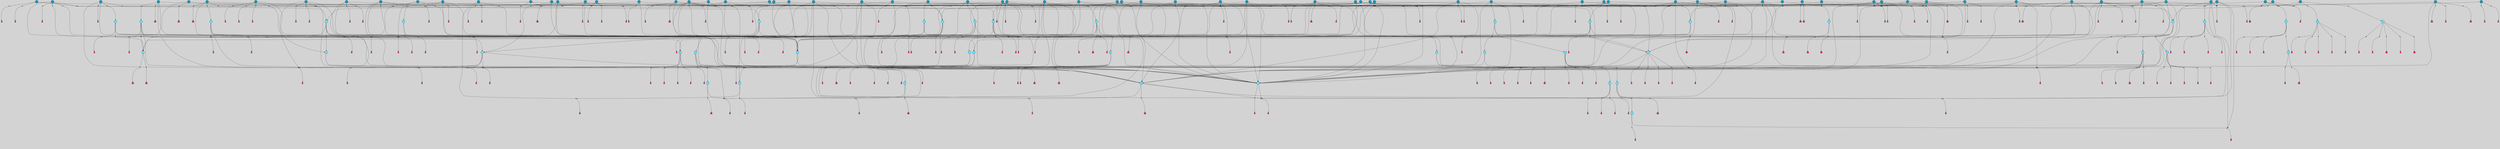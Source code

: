 // File exported with GEGELATI v1.3.1
// On the 2024-04-08 17:22:44
// With the File::TPGGraphDotExporter
digraph{
	graph[pad = "0.212, 0.055" bgcolor = lightgray]
	node[shape=circle style = filled label = ""]
		T3 [fillcolor="#66ddff"]
		T7 [fillcolor="#66ddff"]
		T9 [fillcolor="#66ddff"]
		T11 [fillcolor="#66ddff"]
		T27 [fillcolor="#66ddff"]
		T54 [fillcolor="#66ddff"]
		T95 [fillcolor="#66ddff"]
		T96 [fillcolor="#66ddff"]
		T111 [fillcolor="#66ddff"]
		T129 [fillcolor="#66ddff"]
		T212 [fillcolor="#66ddff"]
		T214 [fillcolor="#66ddff"]
		T239 [fillcolor="#66ddff"]
		T242 [fillcolor="#66ddff"]
		T277 [fillcolor="#66ddff"]
		T280 [fillcolor="#1199bb"]
		T282 [fillcolor="#66ddff"]
		T286 [fillcolor="#1199bb"]
		T305 [fillcolor="#66ddff"]
		T326 [fillcolor="#66ddff"]
		T327 [fillcolor="#66ddff"]
		T328 [fillcolor="#66ddff"]
		T329 [fillcolor="#66ddff"]
		T330 [fillcolor="#66ddff"]
		T331 [fillcolor="#66ddff"]
		T332 [fillcolor="#66ddff"]
		T333 [fillcolor="#1199bb"]
		T334 [fillcolor="#66ddff"]
		T335 [fillcolor="#66ddff"]
		T336 [fillcolor="#66ddff"]
		T337 [fillcolor="#66ddff"]
		T338 [fillcolor="#66ddff"]
		T414 [fillcolor="#1199bb"]
		T416 [fillcolor="#66ddff"]
		T419 [fillcolor="#1199bb"]
		T424 [fillcolor="#1199bb"]
		T431 [fillcolor="#1199bb"]
		T432 [fillcolor="#1199bb"]
		T433 [fillcolor="#1199bb"]
		T434 [fillcolor="#66ddff"]
		T435 [fillcolor="#1199bb"]
		T65 [fillcolor="#1199bb"]
		T437 [fillcolor="#1199bb"]
		T438 [fillcolor="#1199bb"]
		T439 [fillcolor="#1199bb"]
		T442 [fillcolor="#1199bb"]
		T445 [fillcolor="#1199bb"]
		T446 [fillcolor="#1199bb"]
		T447 [fillcolor="#1199bb"]
		T448 [fillcolor="#1199bb"]
		T449 [fillcolor="#1199bb"]
		T450 [fillcolor="#1199bb"]
		T451 [fillcolor="#1199bb"]
		T453 [fillcolor="#1199bb"]
		T458 [fillcolor="#1199bb"]
		T459 [fillcolor="#1199bb"]
		T464 [fillcolor="#66ddff"]
		T465 [fillcolor="#1199bb"]
		T469 [fillcolor="#1199bb"]
		T470 [fillcolor="#1199bb"]
		T478 [fillcolor="#1199bb"]
		T481 [fillcolor="#1199bb"]
		T482 [fillcolor="#66ddff"]
		T500 [fillcolor="#66ddff"]
		T501 [fillcolor="#1199bb"]
		T505 [fillcolor="#1199bb"]
		T506 [fillcolor="#1199bb"]
		T508 [fillcolor="#1199bb"]
		T524 [fillcolor="#1199bb"]
		T530 [fillcolor="#1199bb"]
		T532 [fillcolor="#1199bb"]
		T535 [fillcolor="#1199bb"]
		T541 [fillcolor="#66ddff"]
		T542 [fillcolor="#1199bb"]
		T543 [fillcolor="#1199bb"]
		T546 [fillcolor="#1199bb"]
		T547 [fillcolor="#1199bb"]
		T553 [fillcolor="#1199bb"]
		T554 [fillcolor="#1199bb"]
		T555 [fillcolor="#1199bb"]
		T556 [fillcolor="#1199bb"]
		T557 [fillcolor="#1199bb"]
		T563 [fillcolor="#1199bb"]
		T572 [fillcolor="#1199bb"]
		T578 [fillcolor="#1199bb"]
		T580 [fillcolor="#66ddff"]
		T581 [fillcolor="#66ddff"]
		T582 [fillcolor="#66ddff"]
		T48 [fillcolor="#66ddff"]
		T583 [fillcolor="#1199bb"]
		T584 [fillcolor="#66ddff"]
		T585 [fillcolor="#66ddff"]
		T586 [fillcolor="#66ddff"]
		T587 [fillcolor="#66ddff"]
		T588 [fillcolor="#66ddff"]
		T589 [fillcolor="#1199bb"]
		T590 [fillcolor="#1199bb"]
		T591 [fillcolor="#1199bb"]
		T593 [fillcolor="#1199bb"]
		T594 [fillcolor="#1199bb"]
		T595 [fillcolor="#1199bb"]
		T598 [fillcolor="#1199bb"]
		T600 [fillcolor="#1199bb"]
		T601 [fillcolor="#1199bb"]
		T604 [fillcolor="#1199bb"]
		T605 [fillcolor="#1199bb"]
		T606 [fillcolor="#1199bb"]
		T607 [fillcolor="#1199bb"]
		T608 [fillcolor="#1199bb"]
		T609 [fillcolor="#1199bb"]
		T610 [fillcolor="#1199bb"]
		T611 [fillcolor="#1199bb"]
		T612 [fillcolor="#1199bb"]
		T613 [fillcolor="#1199bb"]
		T614 [fillcolor="#1199bb"]
		T615 [fillcolor="#1199bb"]
		T616 [fillcolor="#1199bb"]
		T617 [fillcolor="#1199bb"]
		T618 [fillcolor="#1199bb"]
		P6560 [fillcolor="#cccccc" shape=point] //6|
		I6560 [shape=box style=invis label="6|1&2|6#1|7&#92;n10|7&2|0#1|5&#92;n9|4&0|1#2|2&#92;n8|6&0|0#1|0&#92;n"]
		P6560 -> I6560[style=invis]
		A4852 [fillcolor="#ff3366" shape=box margin=0.03 width=0 height=0 label="3"]
		T3 -> P6560 -> A4852
		P6561 [fillcolor="#cccccc" shape=point] //3|
		I6561 [shape=box style=invis label="7|6&2|4#0|2&#92;n10|3&2|7#1|4&#92;n11|6&0|4#0|1&#92;n7|1&0|0#2|6&#92;n7|6&0|3#2|6&#92;n4|0&2|6#0|1&#92;n4|4&2|5#0|2&#92;n4|6&0|4#2|7&#92;n10|0&2|3#1|5&#92;n2|6&0|5#0|2&#92;n1|0&2|3#0|7&#92;n1|6&2|0#0|5&#92;n6|2&0|1#0|7&#92;n9|2&0|3#2|7&#92;n5|3&0|6#0|6&#92;n1|7&2|5#2|3&#92;n8|1&2|7#0|6&#92;n1|0&2|5#2|1&#92;n7|1&2|2#2|5&#92;n7|4&2|6#0|3&#92;n"]
		P6561 -> I6561[style=invis]
		A4853 [fillcolor="#ff3366" shape=box margin=0.03 width=0 height=0 label="4"]
		T3 -> P6561 -> A4853
		P6562 [fillcolor="#cccccc" shape=point] //-3|
		I6562 [shape=box style=invis label="1|6&2|7#0|7&#92;n10|2&0|7#1|3&#92;n9|6&2|7#2|2&#92;n5|3&0|7#0|7&#92;n1|6&2|3#0|0&#92;n2|3&2|3#2|2&#92;n5|1&2|6#0|6&#92;n"]
		P6562 -> I6562[style=invis]
		A4854 [fillcolor="#ff3366" shape=box margin=0.03 width=0 height=0 label="7"]
		T7 -> P6562 -> A4854
		P6563 [fillcolor="#cccccc" shape=point] //5|
		I6563 [shape=box style=invis label="0|5&2|3#0|1&#92;n0|6&2|1#2|4&#92;n6|2&2|6#0|7&#92;n7|4&0|3#0|1&#92;n5|4&0|7#1|6&#92;n9|1&0|5#2|2&#92;n6|3&2|3#1|7&#92;n11|7&2|4#1|6&#92;n2|5&0|1#0|0&#92;n4|7&0|0#0|2&#92;n6|2&0|6#0|0&#92;n2|1&2|6#2|4&#92;n10|0&2|0#1|0&#92;n6|6&2|4#0|6&#92;n"]
		P6563 -> I6563[style=invis]
		A4855 [fillcolor="#ff3366" shape=box margin=0.03 width=0 height=0 label="8"]
		T7 -> P6563 -> A4855
		P6564 [fillcolor="#cccccc" shape=point] //-6|
		I6564 [shape=box style=invis label="11|1&0|7#2|0&#92;n10|4&0|1#1|0&#92;n4|3&2|4#2|1&#92;n0|5&2|0#0|0&#92;n6|1&0|0#0|3&#92;n8|2&2|0#0|4&#92;n11|4&2|0#1|6&#92;n7|0&2|6#2|3&#92;n5|3&2|6#2|0&#92;n2|0&2|0#0|4&#92;n"]
		P6564 -> I6564[style=invis]
		A4856 [fillcolor="#ff3366" shape=box margin=0.03 width=0 height=0 label="9"]
		T9 -> P6564 -> A4856
		P6565 [fillcolor="#cccccc" shape=point] //2|
		I6565 [shape=box style=invis label="6|3&2|7#1|4&#92;n8|6&0|0#2|5&#92;n2|1&0|2#0|3&#92;n8|7&0|6#0|4&#92;n2|1&2|0#0|1&#92;n0|0&2|2#2|3&#92;n6|6&0|7#2|1&#92;n6|1&0|7#2|6&#92;n5|4&2|7#0|4&#92;n0|3&0|4#2|0&#92;n11|0&2|0#2|5&#92;n4|5&2|5#2|4&#92;n5|7&0|6#0|4&#92;n9|7&2|5#0|3&#92;n5|4&2|1#0|3&#92;n5|3&0|1#1|7&#92;n0|4&0|3#2|5&#92;n"]
		P6565 -> I6565[style=invis]
		A4857 [fillcolor="#ff3366" shape=box margin=0.03 width=0 height=0 label="10"]
		T9 -> P6565 -> A4857
		P6566 [fillcolor="#cccccc" shape=point] //6|
		I6566 [shape=box style=invis label="3|0&2|7#2|2&#92;n3|2&0|4#2|5&#92;n5|1&0|2#1|0&#92;n8|7&0|1#2|0&#92;n8|5&0|3#0|6&#92;n0|2&0|2#2|3&#92;n1|5&2|5#0|5&#92;n5|6&0|6#0|7&#92;n6|7&0|0#2|6&#92;n1|2&2|3#0|0&#92;n7|7&2|3#0|4&#92;n0|7&2|7#0|6&#92;n1|0&2|2#2|7&#92;n4|4&0|1#0|0&#92;n"]
		P6566 -> I6566[style=invis]
		A4858 [fillcolor="#ff3366" shape=box margin=0.03 width=0 height=0 label="11"]
		T11 -> P6566 -> A4858
		P6567 [fillcolor="#cccccc" shape=point] //-4|
		I6567 [shape=box style=invis label="4|1&0|4#2|6&#92;n1|2&2|2#2|0&#92;n1|2&2|0#0|6&#92;n8|4&2|3#2|5&#92;n5|5&2|1#1|0&#92;n"]
		P6567 -> I6567[style=invis]
		A4859 [fillcolor="#ff3366" shape=box margin=0.03 width=0 height=0 label="12"]
		T11 -> P6567 -> A4859
		P6568 [fillcolor="#cccccc" shape=point] //2|
		I6568 [shape=box style=invis label="9|1&2|3#0|1&#92;n5|2&2|0#2|4&#92;n3|6&2|5#2|7&#92;n7|0&2|5#0|4&#92;n1|2&0|3#0|5&#92;n7|3&2|7#0|0&#92;n"]
		P6568 -> I6568[style=invis]
		A4860 [fillcolor="#ff3366" shape=box margin=0.03 width=0 height=0 label="2"]
		T27 -> P6568 -> A4860
		P6569 [fillcolor="#cccccc" shape=point] //-6|
		I6569 [shape=box style=invis label="7|5&0|4#0|4&#92;n11|0&2|5#2|1&#92;n"]
		P6569 -> I6569[style=invis]
		A4861 [fillcolor="#ff3366" shape=box margin=0.03 width=0 height=0 label="3"]
		T27 -> P6569 -> A4861
		T27 -> P6561
		P6570 [fillcolor="#cccccc" shape=point] //0|
		I6570 [shape=box style=invis label="2|5&0|1#0|6&#92;n6|1&2|2#2|7&#92;n8|0&0|3#1|4&#92;n4|3&2|5#2|4&#92;n8|1&2|4#0|0&#92;n6|6&0|1#2|6&#92;n11|7&2|4#2|5&#92;n6|2&2|4#0|2&#92;n8|5&2|4#2|4&#92;n2|1&2|1#2|2&#92;n2|7&2|5#2|6&#92;n9|7&0|5#0|4&#92;n1|2&0|5#2|6&#92;n4|2&2|3#2|7&#92;n3|3&2|1#0|2&#92;n"]
		P6570 -> I6570[style=invis]
		A4862 [fillcolor="#ff3366" shape=box margin=0.03 width=0 height=0 label="5"]
		T27 -> P6570 -> A4862
		P6571 [fillcolor="#cccccc" shape=point] //0|
		I6571 [shape=box style=invis label="4|0&0|3#2|7&#92;n10|2&0|3#1|7&#92;n3|5&0|2#0|3&#92;n4|5&0|0#2|1&#92;n10|7&2|0#1|2&#92;n5|3&2|3#1|6&#92;n9|5&2|0#0|4&#92;n5|4&2|7#0|2&#92;n10|3&2|7#1|4&#92;n7|2&0|1#2|6&#92;n8|6&0|5#0|5&#92;n8|7&2|3#0|5&#92;n2|6&2|4#0|0&#92;n"]
		P6571 -> I6571[style=invis]
		A4863 [fillcolor="#ff3366" shape=box margin=0.03 width=0 height=0 label="5"]
		T27 -> P6571 -> A4863
		P6572 [fillcolor="#cccccc" shape=point] //8|
		I6572 [shape=box style=invis label="9|0&0|1#2|0&#92;n10|1&2|5#1|4&#92;n8|2&2|6#0|4&#92;n2|4&2|5#2|3&#92;n4|2&2|2#0|2&#92;n7|5&0|2#0|0&#92;n8|2&2|1#1|3&#92;n8|7&0|7#2|1&#92;n1|1&0|0#0|7&#92;n5|6&2|5#1|0&#92;n6|6&2|5#0|0&#92;n11|4&0|3#2|6&#92;n4|2&2|4#0|7&#92;n5|6&0|1#2|0&#92;n11|3&0|2#0|7&#92;n"]
		P6572 -> I6572[style=invis]
		A4864 [fillcolor="#ff3366" shape=box margin=0.03 width=0 height=0 label="6"]
		T54 -> P6572 -> A4864
		P6573 [fillcolor="#cccccc" shape=point] //5|
		I6573 [shape=box style=invis label="3|0&2|0#0|1&#92;n3|0&0|7#0|1&#92;n5|3&0|2#2|6&#92;n4|4&2|4#2|6&#92;n11|2&0|7#1|6&#92;n2|7&2|2#2|5&#92;n9|3&2|6#2|7&#92;n7|7&0|0#0|4&#92;n6|1&2|4#2|3&#92;n5|4&2|0#1|6&#92;n1|3&0|7#0|4&#92;n"]
		P6573 -> I6573[style=invis]
		A4865 [fillcolor="#ff3366" shape=box margin=0.03 width=0 height=0 label="7"]
		T54 -> P6573 -> A4865
		P6574 [fillcolor="#cccccc" shape=point] //-10|
		I6574 [shape=box style=invis label="3|6&0|0#0|4&#92;n4|1&2|4#0|1&#92;n5|1&0|1#0|4&#92;n5|5&2|6#0|5&#92;n6|5&0|6#0|3&#92;n11|1&2|0#0|1&#92;n0|7&2|0#0|3&#92;n1|2&0|6#0|1&#92;n8|0&0|4#2|0&#92;n0|4&0|7#2|7&#92;n7|0&2|7#1|3&#92;n3|1&0|5#2|5&#92;n5|1&0|4#0|3&#92;n2|2&0|2#0|0&#92;n8|3&0|1#0|7&#92;n3|0&0|3#0|5&#92;n7|2&0|5#2|0&#92;n6|3&2|7#1|5&#92;n4|7&2|7#2|1&#92;n"]
		P6574 -> I6574[style=invis]
		A4866 [fillcolor="#ff3366" shape=box margin=0.03 width=0 height=0 label="14"]
		T54 -> P6574 -> A4866
		T54 -> P6563
		P6575 [fillcolor="#cccccc" shape=point] //4|
		I6575 [shape=box style=invis label="4|3&0|6#0|3&#92;n5|7&2|3#2|2&#92;n5|6&0|7#1|2&#92;n1|4&2|6#0|3&#92;n8|4&2|1#2|5&#92;n9|5&2|4#1|4&#92;n2|4&0|5#0|7&#92;n10|0&0|6#1|3&#92;n3|0&0|6#0|2&#92;n2|7&2|7#2|6&#92;n5|2&0|5#1|5&#92;n10|4&2|5#1|7&#92;n4|0&0|4#2|4&#92;n11|1&0|4#2|6&#92;n10|6&2|0#1|4&#92;n9|7&0|3#1|4&#92;n4|5&2|7#0|6&#92;n11|5&2|6#2|3&#92;n0|3&0|5#0|1&#92;n"]
		P6575 -> I6575[style=invis]
		A4867 [fillcolor="#ff3366" shape=box margin=0.03 width=0 height=0 label="13"]
		T95 -> P6575 -> A4867
		P6576 [fillcolor="#cccccc" shape=point] //8|
		I6576 [shape=box style=invis label="9|7&0|5#2|5&#92;n3|3&2|3#0|2&#92;n9|5&2|2#1|0&#92;n2|3&0|6#0|3&#92;n4|4&2|5#2|7&#92;n11|3&2|0#1|5&#92;n6|6&2|1#2|2&#92;n4|6&0|1#2|2&#92;n2|5&2|7#2|2&#92;n7|7&2|2#2|3&#92;n6|5&0|3#2|6&#92;n6|7&0|6#0|2&#92;n"]
		P6576 -> I6576[style=invis]
		A4868 [fillcolor="#ff3366" shape=box margin=0.03 width=0 height=0 label="14"]
		T95 -> P6576 -> A4868
		P6577 [fillcolor="#cccccc" shape=point] //2|
		I6577 [shape=box style=invis label="4|1&0|4#2|6&#92;n5|5&2|1#1|0&#92;n1|0&2|0#0|6&#92;n8|4&2|3#2|5&#92;n"]
		P6577 -> I6577[style=invis]
		T95 -> P6577 -> T11
		P6578 [fillcolor="#cccccc" shape=point] //-9|
		I6578 [shape=box style=invis label="2|0&2|0#2|1&#92;n4|4&2|4#2|6&#92;n9|1&0|3#1|7&#92;n5|3&0|2#2|6&#92;n2|7&2|2#2|5&#92;n5|4&2|0#1|6&#92;n3|0&0|7#0|1&#92;n1|3&0|7#0|4&#92;n11|6&2|2#0|7&#92;n7|7&0|0#0|4&#92;n11|0&0|7#1|6&#92;n9|3&2|6#2|7&#92;n"]
		P6578 -> I6578[style=invis]
		A4869 [fillcolor="#ff3366" shape=box margin=0.03 width=0 height=0 label="7"]
		T95 -> P6578 -> A4869
		P6579 [fillcolor="#cccccc" shape=point] //-8|
		I6579 [shape=box style=invis label="7|5&0|4#2|4&#92;n"]
		P6579 -> I6579[style=invis]
		A4870 [fillcolor="#ff3366" shape=box margin=0.03 width=0 height=0 label="3"]
		T95 -> P6579 -> A4870
		P6580 [fillcolor="#cccccc" shape=point] //6|
		I6580 [shape=box style=invis label="0|5&2|3#0|1&#92;n0|6&2|1#2|4&#92;n9|1&0|5#2|2&#92;n7|4&0|3#0|1&#92;n5|4&0|7#1|6&#92;n2|5&0|1#0|0&#92;n6|3&2|3#1|7&#92;n11|7&2|4#1|6&#92;n6|2&2|6#0|1&#92;n4|7&0|0#0|2&#92;n6|2&0|6#0|0&#92;n9|1&2|6#2|4&#92;n10|0&2|0#1|0&#92;n6|6&2|4#0|6&#92;n"]
		P6580 -> I6580[style=invis]
		A4871 [fillcolor="#ff3366" shape=box margin=0.03 width=0 height=0 label="8"]
		T96 -> P6580 -> A4871
		P6581 [fillcolor="#cccccc" shape=point] //5|
		I6581 [shape=box style=invis label="10|4&0|1#1|0&#92;n4|3&2|4#2|1&#92;n2|0&2|0#0|4&#92;n6|1&0|0#0|3&#92;n8|2&2|0#0|4&#92;n0|0&0|0#0|0&#92;n11|4&2|0#1|6&#92;n7|0&2|6#2|3&#92;n5|3&2|6#2|0&#92;n0|0&2|0#0|0&#92;n"]
		P6581 -> I6581[style=invis]
		A4872 [fillcolor="#ff3366" shape=box margin=0.03 width=0 height=0 label="9"]
		T96 -> P6581 -> A4872
		T96 -> P6560
		P6582 [fillcolor="#cccccc" shape=point] //1|
		I6582 [shape=box style=invis label="5|4&0|7#1|6&#92;n0|6&2|1#2|4&#92;n7|4&0|3#0|1&#92;n0|5&2|3#0|1&#92;n9|1&0|5#2|2&#92;n6|3&2|3#1|7&#92;n11|7&2|4#1|6&#92;n2|5&0|1#0|0&#92;n7|5&2|3#1|1&#92;n4|7&0|0#0|2&#92;n6|2&0|6#0|0&#92;n2|1&2|6#2|4&#92;n10|0&2|7#1|0&#92;n6|6&2|4#0|6&#92;n"]
		P6582 -> I6582[style=invis]
		A4873 [fillcolor="#ff3366" shape=box margin=0.03 width=0 height=0 label="8"]
		T96 -> P6582 -> A4873
		P6583 [fillcolor="#cccccc" shape=point] //-3|
		I6583 [shape=box style=invis label="8|1&2|3#0|5&#92;n0|6&0|5#0|5&#92;n3|7&2|1#0|6&#92;n3|5&0|1#0|0&#92;n9|5&2|0#0|4&#92;n3|5&0|2#0|3&#92;n10|6&2|4#1|0&#92;n9|4&2|7#2|6&#92;n1|7&2|5#2|2&#92;n"]
		P6583 -> I6583[style=invis]
		A4874 [fillcolor="#ff3366" shape=box margin=0.03 width=0 height=0 label="5"]
		T96 -> P6583 -> A4874
		P6584 [fillcolor="#cccccc" shape=point] //-5|
		I6584 [shape=box style=invis label="0|0&2|3#0|2&#92;n10|5&0|6#1|3&#92;n7|3&0|6#2|3&#92;n3|4&0|6#0|6&#92;n10|5&0|2#1|1&#92;n5|0&0|1#0|3&#92;n6|6&2|5#1|5&#92;n7|4&0|2#1|7&#92;n5|7&0|1#2|5&#92;n1|5&0|0#0|3&#92;n7|5&2|1#2|6&#92;n9|0&0|2#0|0&#92;n4|0&2|4#0|0&#92;n4|6&0|0#2|3&#92;n3|1&0|6#2|5&#92;n7|7&2|1#2|3&#92;n9|4&2|2#0|6&#92;n"]
		P6584 -> I6584[style=invis]
		T111 -> P6584 -> T9
		P6585 [fillcolor="#cccccc" shape=point] //7|
		I6585 [shape=box style=invis label="7|4&2|1#2|0&#92;n4|1&2|4#2|3&#92;n5|0&2|0#2|2&#92;n6|1&2|4#2|6&#92;n"]
		P6585 -> I6585[style=invis]
		A4875 [fillcolor="#ff3366" shape=box margin=0.03 width=0 height=0 label="9"]
		T111 -> P6585 -> A4875
		P6586 [fillcolor="#cccccc" shape=point] //2|
		I6586 [shape=box style=invis label="3|0&2|0#0|1&#92;n11|2&0|7#1|6&#92;n8|7&2|4#0|5&#92;n5|3&0|2#2|6&#92;n4|4&2|4#2|6&#92;n3|0&0|7#0|1&#92;n2|7&2|2#2|5&#92;n9|3&2|6#2|7&#92;n7|7&0|0#0|4&#92;n6|1&2|4#1|3&#92;n5|4&2|0#1|6&#92;n1|3&0|7#0|4&#92;n"]
		P6586 -> I6586[style=invis]
		A4876 [fillcolor="#ff3366" shape=box margin=0.03 width=0 height=0 label="7"]
		T111 -> P6586 -> A4876
		T111 -> P6564
		T129 -> P6572
		T129 -> P6573
		P6587 [fillcolor="#cccccc" shape=point] //10|
		I6587 [shape=box style=invis label="4|5&2|7#2|1&#92;n1|7&2|3#0|6&#92;n3|5&2|2#0|3&#92;n10|3&0|7#1|4&#92;n7|1&0|4#2|6&#92;n10|2&0|3#1|7&#92;n9|5&2|0#0|4&#92;n4|0&0|3#2|7&#92;n11|4&2|6#1|2&#92;n5|4&2|7#0|2&#92;n2|6&2|4#0|0&#92;n6|5&0|7#2|1&#92;n5|3&2|3#1|6&#92;n10|7&2|0#1|2&#92;n"]
		P6587 -> I6587[style=invis]
		A4877 [fillcolor="#ff3366" shape=box margin=0.03 width=0 height=0 label="5"]
		T129 -> P6587 -> A4877
		P6588 [fillcolor="#cccccc" shape=point] //5|
		I6588 [shape=box style=invis label="9|4&2|3#1|3&#92;n0|4&2|4#0|5&#92;n6|1&2|6#2|5&#92;n4|0&0|5#2|0&#92;n"]
		P6588 -> I6588[style=invis]
		A4878 [fillcolor="#ff3366" shape=box margin=0.03 width=0 height=0 label="7"]
		T129 -> P6588 -> A4878
		P6589 [fillcolor="#cccccc" shape=point] //6|
		I6589 [shape=box style=invis label="9|4&2|7#0|6&#92;n8|4&0|1#1|0&#92;n1|3&0|0#2|1&#92;n2|4&0|6#2|2&#92;n5|1&2|5#0|7&#92;n3|0&0|3#2|6&#92;n2|2&2|6#0|2&#92;n8|4&0|4#2|2&#92;n5|1&2|4#0|3&#92;n9|4&0|6#0|6&#92;n5|0&2|2#1|5&#92;n11|7&0|0#1|1&#92;n0|4&0|3#0|3&#92;n7|7&2|4#2|5&#92;n1|5&0|1#2|1&#92;n"]
		P6589 -> I6589[style=invis]
		A4879 [fillcolor="#ff3366" shape=box margin=0.03 width=0 height=0 label="1"]
		T129 -> P6589 -> A4879
		P6590 [fillcolor="#cccccc" shape=point] //6|
		I6590 [shape=box style=invis label="9|4&2|7#0|6&#92;n8|4&0|1#1|0&#92;n1|3&0|0#2|1&#92;n2|4&0|6#2|2&#92;n5|1&2|5#0|7&#92;n3|0&0|3#2|6&#92;n2|2&2|6#0|2&#92;n8|4&0|4#2|2&#92;n5|1&2|4#0|3&#92;n9|4&0|6#0|6&#92;n5|0&2|2#1|5&#92;n11|7&0|0#1|1&#92;n0|4&0|3#0|3&#92;n7|7&2|4#2|5&#92;n1|5&0|1#2|1&#92;n"]
		P6590 -> I6590[style=invis]
		A4880 [fillcolor="#ff3366" shape=box margin=0.03 width=0 height=0 label="1"]
		T212 -> P6590 -> A4880
		P6591 [fillcolor="#cccccc" shape=point] //10|
		I6591 [shape=box style=invis label="4|5&2|7#2|1&#92;n1|7&2|3#0|6&#92;n3|5&2|2#0|3&#92;n10|3&0|7#1|4&#92;n7|1&0|4#2|6&#92;n10|2&0|3#1|7&#92;n9|5&2|0#0|4&#92;n4|0&0|3#2|7&#92;n11|4&2|6#1|2&#92;n5|4&2|7#0|2&#92;n2|6&2|4#0|0&#92;n6|5&0|7#2|1&#92;n5|3&2|3#1|6&#92;n10|7&2|0#1|2&#92;n"]
		P6591 -> I6591[style=invis]
		A4881 [fillcolor="#ff3366" shape=box margin=0.03 width=0 height=0 label="5"]
		T212 -> P6591 -> A4881
		P6592 [fillcolor="#cccccc" shape=point] //8|
		I6592 [shape=box style=invis label="9|0&0|1#2|0&#92;n10|1&2|5#1|4&#92;n8|2&2|6#0|4&#92;n2|4&2|5#2|3&#92;n4|2&2|2#0|2&#92;n7|5&0|2#0|0&#92;n8|2&2|1#1|3&#92;n8|7&0|7#2|1&#92;n1|1&0|0#0|7&#92;n5|6&2|5#1|0&#92;n6|6&2|5#0|0&#92;n11|4&0|3#2|6&#92;n4|2&2|4#0|7&#92;n5|6&0|1#2|0&#92;n11|3&0|2#0|7&#92;n"]
		P6592 -> I6592[style=invis]
		A4882 [fillcolor="#ff3366" shape=box margin=0.03 width=0 height=0 label="6"]
		T212 -> P6592 -> A4882
		P6593 [fillcolor="#cccccc" shape=point] //5|
		I6593 [shape=box style=invis label="3|0&2|0#0|1&#92;n3|0&0|7#0|1&#92;n5|3&0|2#2|6&#92;n4|4&2|4#2|6&#92;n11|2&0|7#1|6&#92;n2|7&2|2#2|5&#92;n9|3&2|6#2|7&#92;n7|7&0|0#0|4&#92;n6|1&2|4#2|3&#92;n5|4&2|0#1|6&#92;n1|3&0|7#0|4&#92;n"]
		P6593 -> I6593[style=invis]
		A4883 [fillcolor="#ff3366" shape=box margin=0.03 width=0 height=0 label="7"]
		T212 -> P6593 -> A4883
		P6594 [fillcolor="#cccccc" shape=point] //5|
		I6594 [shape=box style=invis label="9|4&2|3#1|3&#92;n0|4&2|4#0|5&#92;n6|1&2|6#2|5&#92;n4|0&0|5#2|0&#92;n"]
		P6594 -> I6594[style=invis]
		A4884 [fillcolor="#ff3366" shape=box margin=0.03 width=0 height=0 label="7"]
		T212 -> P6594 -> A4884
		P6595 [fillcolor="#cccccc" shape=point] //6|
		I6595 [shape=box style=invis label="9|4&2|7#0|6&#92;n8|4&0|1#1|0&#92;n1|3&0|0#2|1&#92;n2|4&0|6#2|2&#92;n5|1&2|5#0|7&#92;n3|0&0|3#2|6&#92;n2|2&2|6#0|2&#92;n8|4&0|4#2|2&#92;n5|1&2|4#0|3&#92;n9|4&0|6#0|6&#92;n5|0&2|2#1|5&#92;n11|7&0|0#1|1&#92;n0|4&0|3#0|3&#92;n7|7&2|4#2|5&#92;n1|5&0|1#2|1&#92;n"]
		P6595 -> I6595[style=invis]
		A4885 [fillcolor="#ff3366" shape=box margin=0.03 width=0 height=0 label="1"]
		T214 -> P6595 -> A4885
		P6596 [fillcolor="#cccccc" shape=point] //10|
		I6596 [shape=box style=invis label="4|5&2|7#2|1&#92;n1|7&2|3#0|6&#92;n3|5&2|2#0|3&#92;n10|3&0|7#1|4&#92;n7|1&0|4#2|6&#92;n10|2&0|3#1|7&#92;n9|5&2|0#0|4&#92;n4|0&0|3#2|7&#92;n11|4&2|6#1|2&#92;n5|4&2|7#0|2&#92;n2|6&2|4#0|0&#92;n6|5&0|7#2|1&#92;n5|3&2|3#1|6&#92;n10|7&2|0#1|2&#92;n"]
		P6596 -> I6596[style=invis]
		A4886 [fillcolor="#ff3366" shape=box margin=0.03 width=0 height=0 label="5"]
		T214 -> P6596 -> A4886
		P6597 [fillcolor="#cccccc" shape=point] //5|
		I6597 [shape=box style=invis label="3|0&2|0#0|1&#92;n3|0&0|7#0|1&#92;n5|3&0|2#2|6&#92;n4|4&2|4#2|6&#92;n11|2&0|7#1|6&#92;n2|7&2|2#2|5&#92;n9|3&2|6#2|7&#92;n7|7&0|0#0|4&#92;n6|1&2|4#2|3&#92;n5|4&2|0#1|6&#92;n1|3&0|7#0|4&#92;n"]
		P6597 -> I6597[style=invis]
		A4887 [fillcolor="#ff3366" shape=box margin=0.03 width=0 height=0 label="7"]
		T214 -> P6597 -> A4887
		P6598 [fillcolor="#cccccc" shape=point] //8|
		I6598 [shape=box style=invis label="9|0&0|1#2|0&#92;n10|1&2|5#1|4&#92;n8|2&2|6#0|4&#92;n2|4&2|5#2|3&#92;n4|2&2|2#0|2&#92;n7|5&0|2#0|0&#92;n8|2&2|1#1|3&#92;n8|7&0|7#2|1&#92;n1|1&0|0#0|7&#92;n5|6&2|5#1|0&#92;n6|6&2|5#0|0&#92;n11|4&0|3#2|6&#92;n4|2&2|4#0|7&#92;n5|6&0|1#2|0&#92;n11|3&0|2#0|7&#92;n"]
		P6598 -> I6598[style=invis]
		A4888 [fillcolor="#ff3366" shape=box margin=0.03 width=0 height=0 label="6"]
		T214 -> P6598 -> A4888
		P6599 [fillcolor="#cccccc" shape=point] //5|
		I6599 [shape=box style=invis label="9|4&2|3#1|3&#92;n0|4&2|4#0|5&#92;n6|1&2|6#2|5&#92;n4|0&0|5#2|0&#92;n"]
		P6599 -> I6599[style=invis]
		A4889 [fillcolor="#ff3366" shape=box margin=0.03 width=0 height=0 label="7"]
		T214 -> P6599 -> A4889
		P6600 [fillcolor="#cccccc" shape=point] //-4|
		I6600 [shape=box style=invis label="3|0&2|0#2|1&#92;n11|0&0|7#1|6&#92;n11|6&2|2#0|7&#92;n4|4&2|4#2|6&#92;n2|7&2|2#0|5&#92;n1|3&0|4#0|4&#92;n5|3&0|2#2|6&#92;n7|7&0|0#0|4&#92;n6|1&2|4#2|3&#92;n10|0&0|7#1|4&#92;n3|0&0|7#0|1&#92;n9|3&2|6#2|7&#92;n"]
		P6600 -> I6600[style=invis]
		A4890 [fillcolor="#ff3366" shape=box margin=0.03 width=0 height=0 label="7"]
		T239 -> P6600 -> A4890
		P6601 [fillcolor="#cccccc" shape=point] //-2|
		I6601 [shape=box style=invis label="9|5&0|3#2|4&#92;n9|0&2|0#0|1&#92;n0|2&2|2#2|0&#92;n6|7&0|6#1|2&#92;n3|6&0|3#0|5&#92;n10|7&0|6#1|1&#92;n8|5&2|4#2|2&#92;n11|7&2|7#0|5&#92;n2|7&2|5#0|3&#92;n7|0&2|4#1|6&#92;n6|5&0|0#0|6&#92;n1|5&0|4#0|0&#92;n4|6&2|2#0|6&#92;n3|3&2|1#0|5&#92;n4|7&0|0#2|4&#92;n5|5&2|5#0|2&#92;n2|6&0|0#2|0&#92;n9|1&2|6#2|2&#92;n"]
		P6601 -> I6601[style=invis]
		T239 -> P6601 -> T96
		P6602 [fillcolor="#cccccc" shape=point] //-7|
		I6602 [shape=box style=invis label="11|2&2|6#1|1&#92;n2|3&0|6#2|3&#92;n10|0&0|2#1|4&#92;n"]
		P6602 -> I6602[style=invis]
		T239 -> P6602 -> T111
		P6603 [fillcolor="#cccccc" shape=point] //7|
		I6603 [shape=box style=invis label="7|0&2|1#2|0&#92;n9|7&2|1#1|7&#92;n8|2&0|1#1|0&#92;n6|6&0|2#1|1&#92;n2|2&0|5#0|0&#92;n5|7&0|0#2|1&#92;n5|1&2|5#1|5&#92;n4|7&2|4#2|3&#92;n10|5&2|2#1|5&#92;n1|3&2|2#2|0&#92;n10|2&2|6#1|5&#92;n"]
		P6603 -> I6603[style=invis]
		A4891 [fillcolor="#ff3366" shape=box margin=0.03 width=0 height=0 label="1"]
		T239 -> P6603 -> A4891
		T239 -> P6583
		P6604 [fillcolor="#cccccc" shape=point] //5|
		I6604 [shape=box style=invis label="1|6&2|7#0|7&#92;n9|2&2|7#2|2&#92;n10|2&0|7#1|3&#92;n5|3&0|7#0|7&#92;n7|0&2|7#2|2&#92;n1|6&2|3#0|0&#92;n2|3&2|3#2|2&#92;n"]
		P6604 -> I6604[style=invis]
		A4892 [fillcolor="#ff3366" shape=box margin=0.03 width=0 height=0 label="7"]
		T242 -> P6604 -> A4892
		P6605 [fillcolor="#cccccc" shape=point] //-8|
		I6605 [shape=box style=invis label="7|5&0|2#2|1&#92;n1|0&2|6#0|0&#92;n7|1&2|6#1|1&#92;n8|7&0|3#1|6&#92;n3|7&2|3#2|4&#92;n"]
		P6605 -> I6605[style=invis]
		A4893 [fillcolor="#ff3366" shape=box margin=0.03 width=0 height=0 label="2"]
		T242 -> P6605 -> A4893
		P6606 [fillcolor="#cccccc" shape=point] //-3|
		I6606 [shape=box style=invis label="1|1&2|1#0|1&#92;n1|4&0|0#2|4&#92;n11|0&2|3#0|2&#92;n11|6&0|4#0|1&#92;n5|2&0|6#1|5&#92;n3|7&2|6#2|7&#92;n7|7&0|1#2|1&#92;n9|5&2|2#2|0&#92;n6|5&2|6#1|4&#92;n0|7&0|5#2|4&#92;n8|1&0|0#2|3&#92;n0|5&0|3#0|5&#92;n2|0&2|4#0|5&#92;n7|5&2|7#1|3&#92;n8|3&0|0#1|2&#92;n"]
		P6606 -> I6606[style=invis]
		A4894 [fillcolor="#ff3366" shape=box margin=0.03 width=0 height=0 label="1"]
		T242 -> P6606 -> A4894
		P6607 [fillcolor="#cccccc" shape=point] //-9|
		I6607 [shape=box style=invis label="4|7&0|0#0|2&#92;n6|2&0|1#0|0&#92;n6|2&2|6#0|7&#92;n9|0&2|7#1|1&#92;n7|4&0|3#0|1&#92;n10|6&2|1#1|1&#92;n9|1&0|5#2|2&#92;n5|4&0|7#2|6&#92;n2|5&0|1#0|0&#92;n0|5&2|5#0|1&#92;n11|7&2|4#1|6&#92;n2|1&2|6#2|4&#92;n10|0&0|0#1|0&#92;n6|6&2|4#0|6&#92;n"]
		P6607 -> I6607[style=invis]
		T277 -> P6607 -> T214
		P6608 [fillcolor="#cccccc" shape=point] //7|
		I6608 [shape=box style=invis label="7|4&2|7#0|4&#92;n4|6&0|1#2|5&#92;n2|1&2|3#0|0&#92;n4|3&2|0#0|1&#92;n0|0&2|7#2|7&#92;n7|7&0|5#2|3&#92;n5|0&2|1#2|2&#92;n10|0&0|4#1|2&#92;n4|4&0|7#0|0&#92;n6|7&0|2#0|1&#92;n1|4&2|5#0|4&#92;n"]
		P6608 -> I6608[style=invis]
		A4895 [fillcolor="#ff3366" shape=box margin=0.03 width=0 height=0 label="0"]
		T277 -> P6608 -> A4895
		P6609 [fillcolor="#cccccc" shape=point] //1|
		I6609 [shape=box style=invis label="5|1&0|6#2|7&#92;n2|4&0|4#2|2&#92;n0|6&0|5#0|4&#92;n10|6&2|5#1|6&#92;n9|3&0|1#1|7&#92;n10|3&2|2#1|0&#92;n5|0&0|0#2|1&#92;n11|3&2|3#1|5&#92;n10|3&0|1#1|0&#92;n2|4&0|1#0|1&#92;n0|2&0|3#2|4&#92;n9|2&2|1#2|5&#92;n11|7&2|6#2|6&#92;n"]
		P6609 -> I6609[style=invis]
		T277 -> P6609 -> T7
		P6610 [fillcolor="#cccccc" shape=point] //6|
		I6610 [shape=box style=invis label="7|0&2|5#1|2&#92;n10|6&2|1#1|3&#92;n7|5&0|2#0|7&#92;n10|7&0|1#1|5&#92;n4|6&2|5#0|5&#92;n4|4&0|7#2|7&#92;n"]
		P6610 -> I6610[style=invis]
		A4896 [fillcolor="#ff3366" shape=box margin=0.03 width=0 height=0 label="7"]
		T277 -> P6610 -> A4896
		P6611 [fillcolor="#cccccc" shape=point] //-2|
		I6611 [shape=box style=invis label="3|0&2|0#0|1&#92;n4|1&0|3#2|2&#92;n11|2&0|7#1|6&#92;n8|7&2|4#0|5&#92;n6|1&2|4#1|3&#92;n4|4&2|4#2|6&#92;n3|0&0|7#0|1&#92;n9|3&2|6#2|7&#92;n7|7&0|0#0|4&#92;n5|3&0|2#2|6&#92;n5|4&2|0#1|6&#92;n1|3&0|7#0|4&#92;n"]
		P6611 -> I6611[style=invis]
		A4897 [fillcolor="#ff3366" shape=box margin=0.03 width=0 height=0 label="7"]
		T277 -> P6611 -> A4897
		T280 -> P6575
		P6612 [fillcolor="#cccccc" shape=point] //1|
		I6612 [shape=box style=invis label="0|4&0|1#0|1&#92;n10|5&2|5#1|6&#92;n7|7&2|5#2|2&#92;n9|5&0|7#2|7&#92;n8|4&0|3#2|7&#92;n11|0&2|3#0|5&#92;n7|0&0|0#0|1&#92;n4|2&0|4#0|5&#92;n5|1&0|6#2|7&#92;n11|3&0|7#1|3&#92;n"]
		P6612 -> I6612[style=invis]
		T280 -> P6612 -> T7
		P6613 [fillcolor="#cccccc" shape=point] //-3|
		I6613 [shape=box style=invis label="4|5&0|0#0|0&#92;n4|7&0|0#0|2&#92;n0|6&2|1#2|4&#92;n9|1&0|5#2|2&#92;n10|0&2|0#1|0&#92;n6|6&2|4#0|6&#92;n2|5&0|1#0|0&#92;n6|3&2|3#1|7&#92;n11|7&2|4#1|6&#92;n6|2&2|6#0|1&#92;n6|2&0|0#0|0&#92;n9|1&2|6#2|4&#92;n10|4&0|3#1|1&#92;n5|4&2|7#1|6&#92;n"]
		P6613 -> I6613[style=invis]
		T280 -> P6613 -> T95
		P6614 [fillcolor="#cccccc" shape=point] //-4|
		I6614 [shape=box style=invis label="5|5&2|1#1|0&#92;n4|1&0|4#2|6&#92;n2|4&2|3#2|5&#92;n1|0&2|0#2|6&#92;n1|4&2|5#0|7&#92;n"]
		P6614 -> I6614[style=invis]
		T282 -> P6614 -> T11
		P6615 [fillcolor="#cccccc" shape=point] //5|
		I6615 [shape=box style=invis label="3|0&2|0#2|1&#92;n3|0&0|7#0|1&#92;n5|3&0|2#2|6&#92;n4|4&2|4#2|6&#92;n5|4&2|0#1|6&#92;n2|7&2|2#2|5&#92;n1|3&0|7#0|4&#92;n11|6&2|2#0|7&#92;n7|7&0|0#0|4&#92;n6|1&2|4#2|3&#92;n11|0&0|7#1|6&#92;n9|3&2|6#2|7&#92;n"]
		P6615 -> I6615[style=invis]
		A4898 [fillcolor="#ff3366" shape=box margin=0.03 width=0 height=0 label="7"]
		T282 -> P6615 -> A4898
		P6616 [fillcolor="#cccccc" shape=point] //10|
		I6616 [shape=box style=invis label="6|6&2|5#0|4&#92;n1|0&0|5#2|3&#92;n10|5&2|5#1|5&#92;n10|6&2|1#1|0&#92;n9|6&2|3#0|3&#92;n9|6&2|2#2|1&#92;n7|5&2|2#0|7&#92;n"]
		P6616 -> I6616[style=invis]
		A4899 [fillcolor="#ff3366" shape=box margin=0.03 width=0 height=0 label="7"]
		T282 -> P6616 -> A4899
		T282 -> P6579
		P6617 [fillcolor="#cccccc" shape=point] //2|
		I6617 [shape=box style=invis label="0|3&0|0#2|7&#92;n3|6&2|5#2|5&#92;n7|4&0|0#1|1&#92;n4|1&0|0#0|6&#92;n1|6&0|2#0|1&#92;n8|6&0|2#2|4&#92;n4|4&2|4#0|3&#92;n1|0&2|4#0|1&#92;n9|2&2|3#0|7&#92;n10|5&2|2#1|1&#92;n10|6&0|1#1|2&#92;n3|3&2|2#0|5&#92;n11|3&0|2#1|0&#92;n4|5&0|6#0|4&#92;n0|7&0|6#2|2&#92;n3|2&0|5#0|1&#92;n"]
		P6617 -> I6617[style=invis]
		A4900 [fillcolor="#ff3366" shape=box margin=0.03 width=0 height=0 label="1"]
		T282 -> P6617 -> A4900
		T286 -> P6611
		P6618 [fillcolor="#cccccc" shape=point] //-3|
		I6618 [shape=box style=invis label="8|4&0|1#1|0&#92;n7|4&0|6#0|0&#92;n3|6&0|6#2|2&#92;n9|4&0|0#2|7&#92;n0|7&2|7#2|7&#92;n0|2&2|7#0|5&#92;n6|3&0|3#0|7&#92;n11|6&0|0#2|2&#92;n2|0&2|3#2|2&#92;n10|1&0|6#1|3&#92;n2|5&0|0#0|1&#92;n4|3&0|1#2|5&#92;n1|6&2|0#0|0&#92;n"]
		P6618 -> I6618[style=invis]
		A4901 [fillcolor="#ff3366" shape=box margin=0.03 width=0 height=0 label="1"]
		T286 -> P6618 -> A4901
		P6619 [fillcolor="#cccccc" shape=point] //5|
		I6619 [shape=box style=invis label="3|0&2|0#0|1&#92;n3|0&0|7#0|3&#92;n5|3&0|2#2|6&#92;n4|4&2|4#2|6&#92;n11|2&0|7#1|6&#92;n9|3&2|6#2|7&#92;n2|7&2|2#2|5&#92;n7|7&0|0#0|4&#92;n6|1&2|4#2|3&#92;n1|3&0|7#0|4&#92;n"]
		P6619 -> I6619[style=invis]
		A4902 [fillcolor="#ff3366" shape=box margin=0.03 width=0 height=0 label="7"]
		T286 -> P6619 -> A4902
		P6620 [fillcolor="#cccccc" shape=point] //-5|
		I6620 [shape=box style=invis label="10|6&2|5#1|6&#92;n9|3&0|1#1|7&#92;n2|4&0|1#0|1&#92;n11|3&0|7#1|6&#92;n5|1&0|6#2|7&#92;n8|0&0|0#0|1&#92;n0|6&0|7#0|4&#92;n6|7&2|6#2|6&#92;n11|0&2|3#0|5&#92;n"]
		P6620 -> I6620[style=invis]
		T286 -> P6620 -> T7
		P6621 [fillcolor="#cccccc" shape=point] //-5|
		I6621 [shape=box style=invis label="8|4&0|1#1|4&#92;n11|6&0|0#2|2&#92;n8|5&2|4#1|1&#92;n9|4&0|0#2|7&#92;n3|7&0|7#2|7&#92;n2|5&0|0#0|1&#92;n6|3&0|3#0|7&#92;n3|6&0|6#2|2&#92;n2|0&2|3#2|2&#92;n2|2&2|1#2|3&#92;n6|0&2|3#0|3&#92;n10|1&0|6#1|3&#92;n"]
		P6621 -> I6621[style=invis]
		A4903 [fillcolor="#ff3366" shape=box margin=0.03 width=0 height=0 label="1"]
		T286 -> P6621 -> A4903
		P6622 [fillcolor="#cccccc" shape=point] //7|
		I6622 [shape=box style=invis label="7|0&2|1#2|0&#92;n9|7&2|1#1|7&#92;n8|2&0|1#1|0&#92;n6|6&0|2#1|1&#92;n2|2&0|5#0|0&#92;n5|7&0|0#2|1&#92;n5|1&2|5#1|5&#92;n4|7&2|4#2|3&#92;n10|5&2|2#1|5&#92;n1|3&2|2#2|0&#92;n10|2&2|6#1|5&#92;n"]
		P6622 -> I6622[style=invis]
		A4904 [fillcolor="#ff3366" shape=box margin=0.03 width=0 height=0 label="1"]
		T305 -> P6622 -> A4904
		P6623 [fillcolor="#cccccc" shape=point] //4|
		I6623 [shape=box style=invis label="7|1&2|6#1|3&#92;n10|1&0|3#1|6&#92;n8|5&2|3#2|1&#92;n11|5&0|0#2|6&#92;n4|1&0|6#0|0&#92;n11|1&0|2#0|3&#92;n2|0&2|1#0|7&#92;n"]
		P6623 -> I6623[style=invis]
		A4905 [fillcolor="#ff3366" shape=box margin=0.03 width=0 height=0 label="2"]
		T305 -> P6623 -> A4905
		P6624 [fillcolor="#cccccc" shape=point] //2|
		I6624 [shape=box style=invis label="10|4&0|5#1|0&#92;n8|1&0|7#1|4&#92;n3|0&2|3#0|1&#92;n0|3&0|3#0|2&#92;n"]
		P6624 -> I6624[style=invis]
		T305 -> P6624 -> T242
		P6625 [fillcolor="#cccccc" shape=point] //6|
		I6625 [shape=box style=invis label="10|4&2|6#1|2&#92;n8|4&0|1#1|0&#92;n0|4&2|6#0|0&#92;n8|4&2|5#2|1&#92;n7|5&2|5#1|0&#92;n3|6&0|6#2|2&#92;n1|7&0|7#0|5&#92;n2|0&0|7#2|4&#92;n2|6&2|2#0|0&#92;n0|7&2|7#0|7&#92;n11|6&0|4#2|2&#92;n5|5&0|0#0|1&#92;n10|1&0|0#1|0&#92;n7|3&0|1#2|5&#92;n9|2&2|7#1|5&#92;n9|4&2|6#2|7&#92;n1|6&2|4#2|2&#92;n3|3&2|2#0|7&#92;n1|6&2|0#0|0&#92;n6|4&2|6#1|0&#92;n"]
		P6625 -> I6625[style=invis]
		A4906 [fillcolor="#ff3366" shape=box margin=0.03 width=0 height=0 label="1"]
		T305 -> P6625 -> A4906
		P6626 [fillcolor="#cccccc" shape=point] //9|
		I6626 [shape=box style=invis label="0|6&2|1#2|3&#92;n7|4&0|3#0|1&#92;n0|5&2|3#0|1&#92;n9|1&0|5#2|2&#92;n6|6&2|3#1|7&#92;n11|7&2|4#1|6&#92;n2|5&0|1#0|0&#92;n7|5&2|3#1|1&#92;n5|4&0|7#1|6&#92;n4|7&0|0#0|2&#92;n2|1&2|6#2|4&#92;n10|0&2|7#1|0&#92;n6|6&2|4#0|6&#92;n"]
		P6626 -> I6626[style=invis]
		A4907 [fillcolor="#ff3366" shape=box margin=0.03 width=0 height=0 label="8"]
		T305 -> P6626 -> A4907
		P6627 [fillcolor="#cccccc" shape=point] //4|
		I6627 [shape=box style=invis label="9|5&0|3#2|4&#92;n2|5&2|2#2|0&#92;n7|6&0|1#2|3&#92;n10|6&2|2#1|5&#92;n11|5&2|3#2|0&#92;n9|4&2|7#2|3&#92;n5|0&0|6#0|3&#92;n5|1&0|3#1|1&#92;n"]
		P6627 -> I6627[style=invis]
		A4908 [fillcolor="#ff3366" shape=box margin=0.03 width=0 height=0 label="1"]
		T326 -> P6627 -> A4908
		P6628 [fillcolor="#cccccc" shape=point] //-9|
		I6628 [shape=box style=invis label="4|7&2|6#0|5&#92;n11|3&0|2#2|6&#92;n10|2&2|4#1|6&#92;n3|0&2|6#2|7&#92;n4|3&0|5#0|7&#92;n2|3&0|7#0|7&#92;n10|6&0|7#1|5&#92;n10|1&2|2#1|1&#92;n1|7&0|3#2|6&#92;n"]
		P6628 -> I6628[style=invis]
		A4909 [fillcolor="#ff3366" shape=box margin=0.03 width=0 height=0 label="4"]
		T326 -> P6628 -> A4909
		P6629 [fillcolor="#cccccc" shape=point] //7|
		I6629 [shape=box style=invis label="7|2&0|1#1|3&#92;n7|7&0|0#0|4&#92;n4|4&2|4#2|6&#92;n2|3&2|2#2|5&#92;n8|0&0|2#2|1&#92;n9|3&2|6#2|7&#92;n6|4&2|4#2|3&#92;n5|3&0|7#0|4&#92;n6|4&2|0#1|6&#92;n3|3&2|0#0|1&#92;n"]
		P6629 -> I6629[style=invis]
		A4910 [fillcolor="#ff3366" shape=box margin=0.03 width=0 height=0 label="7"]
		T326 -> P6629 -> A4910
		P6630 [fillcolor="#cccccc" shape=point] //3|
		I6630 [shape=box style=invis label="10|5&2|7#1|2&#92;n2|6&2|7#2|1&#92;n3|7&2|6#2|6&#92;n10|3&0|3#1|3&#92;n3|4&2|5#2|7&#92;n1|0&0|4#0|3&#92;n6|1&2|1#1|5&#92;n"]
		P6630 -> I6630[style=invis]
		T326 -> P6630 -> T54
		P6631 [fillcolor="#cccccc" shape=point] //6|
		I6631 [shape=box style=invis label="1|0&2|5#2|1&#92;n1|7&2|5#2|3&#92;n7|4&2|6#0|3&#92;n3|1&0|3#0|5&#92;n7|1&0|0#2|6&#92;n4|0&2|6#0|1&#92;n4|6&0|4#2|7&#92;n3|0&2|1#0|4&#92;n11|6&0|4#0|1&#92;n1|0&2|3#0|7&#92;n1|6&2|0#0|5&#92;n6|2&0|1#0|7&#92;n5|3&0|6#0|6&#92;n10|6&0|3#1|6&#92;n10|0&2|0#1|0&#92;n8|1&2|7#0|6&#92;n10|3&2|3#1|4&#92;n7|6&2|4#0|7&#92;n"]
		P6631 -> I6631[style=invis]
		T326 -> P6631 -> T7
		P6632 [fillcolor="#cccccc" shape=point] //-4|
		I6632 [shape=box style=invis label="4|1&0|4#2|6&#92;n1|2&2|2#2|0&#92;n1|2&2|0#0|6&#92;n8|4&2|3#2|5&#92;n5|5&2|1#1|0&#92;n"]
		P6632 -> I6632[style=invis]
		A4911 [fillcolor="#ff3366" shape=box margin=0.03 width=0 height=0 label="12"]
		T330 -> P6632 -> A4911
		P6633 [fillcolor="#cccccc" shape=point] //6|
		I6633 [shape=box style=invis label="3|0&2|7#2|2&#92;n3|2&0|4#2|5&#92;n5|1&0|2#1|0&#92;n8|7&0|1#2|0&#92;n8|5&0|3#0|6&#92;n0|2&0|2#2|3&#92;n1|5&2|5#0|5&#92;n5|6&0|6#0|7&#92;n6|7&0|0#2|6&#92;n1|2&2|3#0|0&#92;n7|7&2|3#0|4&#92;n0|7&2|7#0|6&#92;n1|0&2|2#2|7&#92;n4|4&0|1#0|0&#92;n"]
		P6633 -> I6633[style=invis]
		A4912 [fillcolor="#ff3366" shape=box margin=0.03 width=0 height=0 label="11"]
		T330 -> P6633 -> A4912
		P6634 [fillcolor="#cccccc" shape=point] //-3|
		I6634 [shape=box style=invis label="8|1&2|3#0|5&#92;n0|6&0|5#0|5&#92;n3|7&2|1#0|6&#92;n3|5&0|1#0|0&#92;n9|5&2|0#0|4&#92;n3|5&0|2#0|3&#92;n10|6&2|4#1|0&#92;n9|4&2|7#2|6&#92;n1|7&2|5#2|2&#92;n"]
		P6634 -> I6634[style=invis]
		A4913 [fillcolor="#ff3366" shape=box margin=0.03 width=0 height=0 label="5"]
		T332 -> P6634 -> A4913
		P6635 [fillcolor="#cccccc" shape=point] //-2|
		I6635 [shape=box style=invis label="11|7&2|0#1|7&#92;n4|3&0|1#2|5&#92;n0|4&2|4#2|7&#92;n1|6&0|0#0|4&#92;n4|0&0|0#0|5&#92;n0|6&2|3#2|0&#92;n9|6&2|5#1|3&#92;n0|7&2|1#2|5&#92;n4|4&0|5#0|1&#92;n10|4&0|0#1|0&#92;n"]
		P6635 -> I6635[style=invis]
		A4914 [fillcolor="#ff3366" shape=box margin=0.03 width=0 height=0 label="12"]
		T328 -> P6635 -> A4914
		P6636 [fillcolor="#cccccc" shape=point] //-3|
		I6636 [shape=box style=invis label="1|6&2|7#0|7&#92;n10|2&0|7#1|3&#92;n9|6&2|7#2|2&#92;n5|3&0|7#0|7&#92;n1|6&2|3#0|0&#92;n2|3&2|3#2|2&#92;n5|1&2|6#0|6&#92;n"]
		P6636 -> I6636[style=invis]
		A4915 [fillcolor="#ff3366" shape=box margin=0.03 width=0 height=0 label="7"]
		T331 -> P6636 -> A4915
		P6637 [fillcolor="#cccccc" shape=point] //-3|
		I6637 [shape=box style=invis label="7|2&2|4#0|2&#92;n4|1&2|6#0|1&#92;n11|6&0|4#0|1&#92;n7|1&0|0#2|6&#92;n6|2&0|1#0|7&#92;n10|3&2|7#1|4&#92;n3|5&2|3#0|1&#92;n4|4&2|5#0|2&#92;n4|6&0|4#2|7&#92;n2|5&0|5#0|2&#92;n10|0&2|3#1|4&#92;n0|1&2|7#0|6&#92;n7|6&0|3#2|6&#92;n1|3&0|6#2|0&#92;n5|3&0|6#0|6&#92;n1|4&2|5#2|3&#92;n1|6&2|0#0|5&#92;n9|2&0|3#2|7&#92;n7|1&2|2#2|5&#92;n"]
		P6637 -> I6637[style=invis]
		T328 -> P6637 -> T329
		P6638 [fillcolor="#cccccc" shape=point] //-3|
		I6638 [shape=box style=invis label="3|7&0|0#0|2&#92;n11|5&0|1#1|1&#92;n4|1&0|6#2|6&#92;n4|0&0|1#0|5&#92;n"]
		P6638 -> I6638[style=invis]
		T329 -> P6638 -> T327
		P6639 [fillcolor="#cccccc" shape=point] //1|
		I6639 [shape=box style=invis label="5|1&0|6#2|7&#92;n2|4&0|4#2|2&#92;n0|6&0|5#0|4&#92;n10|6&2|5#1|6&#92;n9|3&0|1#1|7&#92;n10|3&2|2#1|0&#92;n5|0&0|0#2|1&#92;n11|3&2|3#1|5&#92;n10|3&0|1#1|0&#92;n2|4&0|1#0|1&#92;n0|2&0|3#2|4&#92;n9|2&2|1#2|5&#92;n11|7&2|6#2|6&#92;n"]
		P6639 -> I6639[style=invis]
		T327 -> P6639 -> T331
		P6640 [fillcolor="#cccccc" shape=point] //5|
		I6640 [shape=box style=invis label="10|4&2|6#1|2&#92;n8|4&0|1#1|0&#92;n0|4&2|6#0|0&#92;n8|4&2|5#2|1&#92;n7|5&2|5#1|0&#92;n3|6&0|6#2|2&#92;n1|7&0|7#0|5&#92;n2|0&0|7#2|4&#92;n9|4&2|6#2|7&#92;n2|6&2|2#0|0&#92;n11|7&2|7#0|7&#92;n5|5&0|0#0|1&#92;n10|1&0|0#1|0&#92;n7|3&0|1#2|5&#92;n9|2&2|7#1|5&#92;n9|0&2|5#1|2&#92;n1|6&2|4#2|2&#92;n3|3&2|2#0|7&#92;n1|6&2|0#0|0&#92;n6|4&2|6#1|0&#92;n"]
		P6640 -> I6640[style=invis]
		A4916 [fillcolor="#ff3366" shape=box margin=0.03 width=0 height=0 label="1"]
		T329 -> P6640 -> A4916
		P6641 [fillcolor="#cccccc" shape=point] //5|
		I6641 [shape=box style=invis label="0|5&2|3#0|1&#92;n0|6&2|1#2|4&#92;n6|2&2|6#0|7&#92;n7|4&0|3#0|1&#92;n5|4&0|7#1|6&#92;n9|1&0|5#2|2&#92;n6|3&2|3#1|7&#92;n11|7&2|4#1|6&#92;n2|5&0|1#0|0&#92;n4|7&0|0#0|2&#92;n6|2&0|6#0|0&#92;n2|1&2|6#2|4&#92;n10|0&2|0#1|0&#92;n6|6&2|4#0|6&#92;n"]
		P6641 -> I6641[style=invis]
		A4917 [fillcolor="#ff3366" shape=box margin=0.03 width=0 height=0 label="8"]
		T331 -> P6641 -> A4917
		P6642 [fillcolor="#cccccc" shape=point] //-2|
		I6642 [shape=box style=invis label="4|1&0|4#0|3&#92;n4|2&0|5#2|0&#92;n5|5&2|6#0|5&#92;n1|4&0|1#0|2&#92;n6|3&2|7#1|5&#92;n0|4&2|0#0|3&#92;n8|5&2|5#1|2&#92;n10|7&2|7#1|1&#92;n3|4&0|0#2|1&#92;n3|6&2|5#2|5&#92;n8|3&0|1#0|7&#92;n10|0&2|7#1|3&#92;n4|1&2|4#0|1&#92;n9|3&2|0#0|4&#92;n3|6&2|0#0|4&#92;n1|2&0|6#2|1&#92;n4|0&2|1#2|2&#92;n"]
		P6642 -> I6642[style=invis]
		A4918 [fillcolor="#ff3366" shape=box margin=0.03 width=0 height=0 label="14"]
		T327 -> P6642 -> A4918
		P6643 [fillcolor="#cccccc" shape=point] //5|
		I6643 [shape=box style=invis label="8|1&2|6#0|6&#92;n3|0&0|7#0|1&#92;n11|3&0|2#2|6&#92;n4|4&2|4#2|6&#92;n11|2&0|7#1|6&#92;n2|7&2|2#2|5&#92;n7|7&0|0#0|4&#92;n6|1&2|4#2|3&#92;n5|4&2|0#1|6&#92;n3|0&2|0#0|1&#92;n1|3&0|7#0|4&#92;n"]
		P6643 -> I6643[style=invis]
		A4919 [fillcolor="#ff3366" shape=box margin=0.03 width=0 height=0 label="7"]
		T329 -> P6643 -> A4919
		P6644 [fillcolor="#cccccc" shape=point] //5|
		I6644 [shape=box style=invis label="3|0&2|0#0|1&#92;n3|0&0|7#0|1&#92;n5|3&0|2#2|6&#92;n4|4&2|4#2|6&#92;n11|2&0|7#1|6&#92;n2|7&2|2#2|5&#92;n9|3&2|6#2|7&#92;n7|7&0|0#0|4&#92;n6|1&2|4#2|3&#92;n5|4&2|0#1|6&#92;n1|3&0|7#0|4&#92;n"]
		P6644 -> I6644[style=invis]
		A4920 [fillcolor="#ff3366" shape=box margin=0.03 width=0 height=0 label="7"]
		T327 -> P6644 -> A4920
		P6645 [fillcolor="#cccccc" shape=point] //2|
		I6645 [shape=box style=invis label="4|1&0|4#2|6&#92;n5|5&2|1#1|0&#92;n1|0&2|0#0|6&#92;n8|4&2|3#2|5&#92;n"]
		P6645 -> I6645[style=invis]
		T328 -> P6645 -> T330
		P6646 [fillcolor="#cccccc" shape=point] //0|
		I6646 [shape=box style=invis label="2|5&0|1#0|6&#92;n6|1&2|2#2|7&#92;n8|0&0|3#1|4&#92;n4|3&2|5#2|4&#92;n8|1&2|4#0|0&#92;n6|6&0|1#2|6&#92;n11|7&2|4#2|5&#92;n6|2&2|4#0|2&#92;n8|5&2|4#2|4&#92;n2|1&2|1#2|2&#92;n2|7&2|5#2|6&#92;n9|7&0|5#0|4&#92;n1|2&0|5#2|6&#92;n4|2&2|3#2|7&#92;n3|3&2|1#0|2&#92;n"]
		P6646 -> I6646[style=invis]
		A4921 [fillcolor="#ff3366" shape=box margin=0.03 width=0 height=0 label="5"]
		T332 -> P6646 -> A4921
		P6647 [fillcolor="#cccccc" shape=point] //7|
		I6647 [shape=box style=invis label="7|0&2|1#2|0&#92;n9|7&2|1#1|7&#92;n8|2&0|1#1|0&#92;n6|6&0|2#1|1&#92;n2|2&0|5#0|0&#92;n5|7&0|0#2|1&#92;n5|1&2|5#1|5&#92;n4|7&2|4#2|3&#92;n10|5&2|2#1|5&#92;n1|3&2|2#2|0&#92;n10|2&2|6#1|5&#92;n"]
		P6647 -> I6647[style=invis]
		A4922 [fillcolor="#ff3366" shape=box margin=0.03 width=0 height=0 label="1"]
		T329 -> P6647 -> A4922
		P6648 [fillcolor="#cccccc" shape=point] //7|
		I6648 [shape=box style=invis label="6|1&2|6#2|7&#92;n7|0&2|4#2|3&#92;n3|3&0|7#0|6&#92;n5|4&0|2#2|4&#92;n8|5&2|6#2|7&#92;n0|0&2|3#0|3&#92;n5|4&2|4#2|6&#92;n"]
		P6648 -> I6648[style=invis]
		T329 -> P6648 -> T332
		P6649 [fillcolor="#cccccc" shape=point] //7|
		I6649 [shape=box style=invis label="0|2&2|4#2|6&#92;n5|3&0|6#0|1&#92;n4|7&2|6#0|5&#92;n7|6&0|7#0|5&#92;n10|7&2|2#1|1&#92;n"]
		P6649 -> I6649[style=invis]
		A4923 [fillcolor="#ff3366" shape=box margin=0.03 width=0 height=0 label="4"]
		T332 -> P6649 -> A4923
		P6650 [fillcolor="#cccccc" shape=point] //-4|
		I6650 [shape=box style=invis label="4|1&0|4#2|6&#92;n1|2&2|2#2|0&#92;n1|2&2|0#0|6&#92;n8|4&2|3#2|5&#92;n5|5&2|1#1|0&#92;n"]
		P6650 -> I6650[style=invis]
		A4924 [fillcolor="#ff3366" shape=box margin=0.03 width=0 height=0 label="12"]
		T338 -> P6650 -> A4924
		P6651 [fillcolor="#cccccc" shape=point] //6|
		I6651 [shape=box style=invis label="3|0&2|7#2|2&#92;n3|2&0|4#2|5&#92;n5|1&0|2#1|0&#92;n8|7&0|1#2|0&#92;n8|5&0|3#0|6&#92;n0|2&0|2#2|3&#92;n1|5&2|5#0|5&#92;n5|6&0|6#0|7&#92;n6|7&0|0#2|6&#92;n1|2&2|3#0|0&#92;n7|7&2|3#0|4&#92;n0|7&2|7#0|6&#92;n1|0&2|2#2|7&#92;n4|4&0|1#0|0&#92;n"]
		P6651 -> I6651[style=invis]
		A4925 [fillcolor="#ff3366" shape=box margin=0.03 width=0 height=0 label="11"]
		T338 -> P6651 -> A4925
		P6652 [fillcolor="#cccccc" shape=point] //2|
		I6652 [shape=box style=invis label="4|1&0|4#2|6&#92;n5|5&2|1#1|0&#92;n1|0&2|0#0|6&#92;n8|4&2|3#2|5&#92;n"]
		P6652 -> I6652[style=invis]
		T333 -> P6652 -> T338
		P6653 [fillcolor="#cccccc" shape=point] //-3|
		I6653 [shape=box style=invis label="8|1&2|3#0|5&#92;n0|6&0|5#0|5&#92;n3|7&2|1#0|6&#92;n3|5&0|1#0|0&#92;n9|5&2|0#0|4&#92;n3|5&0|2#0|3&#92;n10|6&2|4#1|0&#92;n9|4&2|7#2|6&#92;n1|7&2|5#2|2&#92;n"]
		P6653 -> I6653[style=invis]
		A4926 [fillcolor="#ff3366" shape=box margin=0.03 width=0 height=0 label="5"]
		T337 -> P6653 -> A4926
		P6654 [fillcolor="#cccccc" shape=point] //-2|
		I6654 [shape=box style=invis label="11|7&2|0#1|7&#92;n4|3&0|1#2|5&#92;n0|4&2|4#2|7&#92;n1|6&0|0#0|4&#92;n4|0&0|0#0|5&#92;n0|6&2|3#2|0&#92;n9|6&2|5#1|3&#92;n0|7&2|1#2|5&#92;n4|4&0|5#0|1&#92;n10|4&0|0#1|0&#92;n"]
		P6654 -> I6654[style=invis]
		A4927 [fillcolor="#ff3366" shape=box margin=0.03 width=0 height=0 label="12"]
		T333 -> P6654 -> A4927
		P6655 [fillcolor="#cccccc" shape=point] //7|
		I6655 [shape=box style=invis label="7|0&2|1#2|0&#92;n9|7&2|1#1|7&#92;n8|2&0|1#1|0&#92;n6|6&0|2#1|1&#92;n2|2&0|5#0|0&#92;n5|7&0|0#2|1&#92;n5|1&2|5#1|5&#92;n4|7&2|4#2|3&#92;n10|5&2|2#1|5&#92;n1|3&2|2#2|0&#92;n10|2&2|6#1|5&#92;n"]
		P6655 -> I6655[style=invis]
		A4928 [fillcolor="#ff3366" shape=box margin=0.03 width=0 height=0 label="1"]
		T335 -> P6655 -> A4928
		P6656 [fillcolor="#cccccc" shape=point] //-3|
		I6656 [shape=box style=invis label="7|2&2|4#0|2&#92;n4|1&2|6#0|1&#92;n11|6&0|4#0|1&#92;n7|1&0|0#2|6&#92;n6|2&0|1#0|7&#92;n10|3&2|7#1|4&#92;n3|5&2|3#0|1&#92;n4|4&2|5#0|2&#92;n4|6&0|4#2|7&#92;n2|5&0|5#0|2&#92;n10|0&2|3#1|4&#92;n0|1&2|7#0|6&#92;n7|6&0|3#2|6&#92;n1|3&0|6#2|0&#92;n5|3&0|6#0|6&#92;n1|4&2|5#2|3&#92;n1|6&2|0#0|5&#92;n9|2&0|3#2|7&#92;n7|1&2|2#2|5&#92;n"]
		P6656 -> I6656[style=invis]
		T333 -> P6656 -> T335
		P6657 [fillcolor="#cccccc" shape=point] //7|
		I6657 [shape=box style=invis label="6|1&2|6#2|7&#92;n7|0&2|4#2|3&#92;n3|3&0|7#0|6&#92;n5|4&0|2#2|4&#92;n8|5&2|6#2|7&#92;n0|0&2|3#0|3&#92;n5|4&2|4#2|6&#92;n"]
		P6657 -> I6657[style=invis]
		T335 -> P6657 -> T337
		P6658 [fillcolor="#cccccc" shape=point] //0|
		I6658 [shape=box style=invis label="2|5&0|1#0|6&#92;n6|1&2|2#2|7&#92;n8|0&0|3#1|4&#92;n4|3&2|5#2|4&#92;n8|1&2|4#0|0&#92;n6|6&0|1#2|6&#92;n11|7&2|4#2|5&#92;n6|2&2|4#0|2&#92;n8|5&2|4#2|4&#92;n2|1&2|1#2|2&#92;n2|7&2|5#2|6&#92;n9|7&0|5#0|4&#92;n1|2&0|5#2|6&#92;n4|2&2|3#2|7&#92;n3|3&2|1#0|2&#92;n"]
		P6658 -> I6658[style=invis]
		A4929 [fillcolor="#ff3366" shape=box margin=0.03 width=0 height=0 label="5"]
		T337 -> P6658 -> A4929
		P6659 [fillcolor="#cccccc" shape=point] //-3|
		I6659 [shape=box style=invis label="3|7&0|0#0|2&#92;n11|5&0|1#1|1&#92;n4|1&0|6#2|6&#92;n4|0&0|1#0|5&#92;n"]
		P6659 -> I6659[style=invis]
		T335 -> P6659 -> T334
		P6660 [fillcolor="#cccccc" shape=point] //-3|
		I6660 [shape=box style=invis label="1|6&2|7#0|7&#92;n10|2&0|7#1|3&#92;n9|6&2|7#2|2&#92;n5|3&0|7#0|7&#92;n1|6&2|3#0|0&#92;n2|3&2|3#2|2&#92;n5|1&2|6#0|6&#92;n"]
		P6660 -> I6660[style=invis]
		A4930 [fillcolor="#ff3366" shape=box margin=0.03 width=0 height=0 label="7"]
		T336 -> P6660 -> A4930
		P6661 [fillcolor="#cccccc" shape=point] //1|
		I6661 [shape=box style=invis label="5|1&0|6#2|7&#92;n2|4&0|4#2|2&#92;n0|6&0|5#0|4&#92;n10|6&2|5#1|6&#92;n9|3&0|1#1|7&#92;n10|3&2|2#1|0&#92;n5|0&0|0#2|1&#92;n11|3&2|3#1|5&#92;n10|3&0|1#1|0&#92;n2|4&0|1#0|1&#92;n0|2&0|3#2|4&#92;n9|2&2|1#2|5&#92;n11|7&2|6#2|6&#92;n"]
		P6661 -> I6661[style=invis]
		T334 -> P6661 -> T336
		P6662 [fillcolor="#cccccc" shape=point] //5|
		I6662 [shape=box style=invis label="8|1&2|6#0|6&#92;n3|0&0|7#0|1&#92;n11|3&0|2#2|6&#92;n4|4&2|4#2|6&#92;n11|2&0|7#1|6&#92;n2|7&2|2#2|5&#92;n7|7&0|0#0|4&#92;n6|1&2|4#2|3&#92;n5|4&2|0#1|6&#92;n3|0&2|0#0|1&#92;n1|3&0|7#0|4&#92;n"]
		P6662 -> I6662[style=invis]
		A4931 [fillcolor="#ff3366" shape=box margin=0.03 width=0 height=0 label="7"]
		T335 -> P6662 -> A4931
		P6663 [fillcolor="#cccccc" shape=point] //5|
		I6663 [shape=box style=invis label="0|5&2|3#0|1&#92;n0|6&2|1#2|4&#92;n6|2&2|6#0|7&#92;n7|4&0|3#0|1&#92;n5|4&0|7#1|6&#92;n9|1&0|5#2|2&#92;n6|3&2|3#1|7&#92;n11|7&2|4#1|6&#92;n2|5&0|1#0|0&#92;n4|7&0|0#0|2&#92;n6|2&0|6#0|0&#92;n2|1&2|6#2|4&#92;n10|0&2|0#1|0&#92;n6|6&2|4#0|6&#92;n"]
		P6663 -> I6663[style=invis]
		A4932 [fillcolor="#ff3366" shape=box margin=0.03 width=0 height=0 label="8"]
		T336 -> P6663 -> A4932
		P6664 [fillcolor="#cccccc" shape=point] //5|
		I6664 [shape=box style=invis label="3|0&2|0#0|1&#92;n3|0&0|7#0|1&#92;n5|3&0|2#2|6&#92;n4|4&2|4#2|6&#92;n11|2&0|7#1|6&#92;n2|7&2|2#2|5&#92;n9|3&2|6#2|7&#92;n7|7&0|0#0|4&#92;n6|1&2|4#2|3&#92;n5|4&2|0#1|6&#92;n1|3&0|7#0|4&#92;n"]
		P6664 -> I6664[style=invis]
		A4933 [fillcolor="#ff3366" shape=box margin=0.03 width=0 height=0 label="7"]
		T334 -> P6664 -> A4933
		P6665 [fillcolor="#cccccc" shape=point] //-2|
		I6665 [shape=box style=invis label="4|1&0|4#0|3&#92;n4|2&0|5#2|0&#92;n5|5&2|6#0|5&#92;n1|4&0|1#0|2&#92;n6|3&2|7#1|5&#92;n0|4&2|0#0|3&#92;n8|5&2|5#1|2&#92;n10|7&2|7#1|1&#92;n3|4&0|0#2|1&#92;n3|6&2|5#2|5&#92;n8|3&0|1#0|7&#92;n10|0&2|7#1|3&#92;n4|1&2|4#0|1&#92;n9|3&2|0#0|4&#92;n3|6&2|0#0|4&#92;n1|2&0|6#2|1&#92;n4|0&2|1#2|2&#92;n"]
		P6665 -> I6665[style=invis]
		A4934 [fillcolor="#ff3366" shape=box margin=0.03 width=0 height=0 label="14"]
		T334 -> P6665 -> A4934
		P6666 [fillcolor="#cccccc" shape=point] //5|
		I6666 [shape=box style=invis label="10|4&2|6#1|2&#92;n8|4&0|1#1|0&#92;n0|4&2|6#0|0&#92;n8|4&2|5#2|1&#92;n7|5&2|5#1|0&#92;n3|6&0|6#2|2&#92;n1|7&0|7#0|5&#92;n2|0&0|7#2|4&#92;n9|4&2|6#2|7&#92;n2|6&2|2#0|0&#92;n11|7&2|7#0|7&#92;n5|5&0|0#0|1&#92;n10|1&0|0#1|0&#92;n7|3&0|1#2|5&#92;n9|2&2|7#1|5&#92;n9|0&2|5#1|2&#92;n1|6&2|4#2|2&#92;n3|3&2|2#0|7&#92;n1|6&2|0#0|0&#92;n6|4&2|6#1|0&#92;n"]
		P6666 -> I6666[style=invis]
		A4935 [fillcolor="#ff3366" shape=box margin=0.03 width=0 height=0 label="1"]
		T335 -> P6666 -> A4935
		P6667 [fillcolor="#cccccc" shape=point] //7|
		I6667 [shape=box style=invis label="0|2&2|4#2|6&#92;n5|3&0|6#0|1&#92;n4|7&2|6#0|5&#92;n7|6&0|7#0|5&#92;n10|7&2|2#1|1&#92;n"]
		P6667 -> I6667[style=invis]
		A4936 [fillcolor="#ff3366" shape=box margin=0.03 width=0 height=0 label="4"]
		T337 -> P6667 -> A4936
		P6668 [fillcolor="#cccccc" shape=point] //-3|
		I6668 [shape=box style=invis label="1|6&2|7#0|7&#92;n10|2&0|7#1|3&#92;n9|6&2|7#2|2&#92;n5|3&0|7#0|7&#92;n1|6&2|3#0|0&#92;n2|3&2|3#2|2&#92;n5|1&2|6#0|6&#92;n"]
		P6668 -> I6668[style=invis]
		A4937 [fillcolor="#ff3366" shape=box margin=0.03 width=0 height=0 label="7"]
		T414 -> P6668 -> A4937
		P6669 [fillcolor="#cccccc" shape=point] //5|
		I6669 [shape=box style=invis label="0|5&2|3#0|1&#92;n0|6&2|1#2|4&#92;n6|2&2|6#0|7&#92;n7|4&0|3#0|1&#92;n5|4&0|7#1|6&#92;n9|1&0|5#2|2&#92;n6|3&2|3#1|7&#92;n11|7&2|4#1|6&#92;n2|5&0|1#0|0&#92;n4|7&0|0#0|2&#92;n6|2&0|6#0|0&#92;n2|1&2|6#2|4&#92;n10|0&2|0#1|0&#92;n6|6&2|4#0|6&#92;n"]
		P6669 -> I6669[style=invis]
		A4938 [fillcolor="#ff3366" shape=box margin=0.03 width=0 height=0 label="8"]
		T414 -> P6669 -> A4938
		P6670 [fillcolor="#cccccc" shape=point] //-3|
		I6670 [shape=box style=invis label="1|6&2|7#0|7&#92;n10|2&0|7#1|3&#92;n9|6&2|7#2|2&#92;n5|3&0|7#0|7&#92;n1|6&2|3#0|0&#92;n2|3&2|3#2|2&#92;n5|1&2|6#0|6&#92;n"]
		P6670 -> I6670[style=invis]
		A4939 [fillcolor="#ff3366" shape=box margin=0.03 width=0 height=0 label="7"]
		T416 -> P6670 -> A4939
		P6671 [fillcolor="#cccccc" shape=point] //5|
		I6671 [shape=box style=invis label="0|5&2|3#0|1&#92;n0|6&2|1#2|4&#92;n6|2&2|6#0|7&#92;n7|4&0|3#0|1&#92;n5|4&0|7#1|6&#92;n9|1&0|5#2|2&#92;n6|3&2|3#1|7&#92;n11|7&2|4#1|6&#92;n2|5&0|1#0|0&#92;n4|7&0|0#0|2&#92;n6|2&0|6#0|0&#92;n2|1&2|6#2|4&#92;n10|0&2|0#1|0&#92;n6|6&2|4#0|6&#92;n"]
		P6671 -> I6671[style=invis]
		A4940 [fillcolor="#ff3366" shape=box margin=0.03 width=0 height=0 label="8"]
		T416 -> P6671 -> A4940
		P6672 [fillcolor="#cccccc" shape=point] //-8|
		I6672 [shape=box style=invis label="4|5&2|2#2|1&#92;n7|7&0|0#0|7&#92;n9|1&0|7#0|1&#92;n3|2&0|3#2|6&#92;n3|0&0|1#2|6&#92;n7|5&2|0#0|7&#92;n3|7&2|1#2|7&#92;n9|3&2|0#1|5&#92;n7|1&0|4#0|3&#92;n"]
		P6672 -> I6672[style=invis]
		A4941 [fillcolor="#ff3366" shape=box margin=0.03 width=0 height=0 label="2"]
		T419 -> P6672 -> A4941
		P6673 [fillcolor="#cccccc" shape=point] //1|
		I6673 [shape=box style=invis label="9|7&0|2#2|2&#92;n6|5&0|1#1|0&#92;n2|2&0|0#2|1&#92;n4|3&2|2#2|3&#92;n2|5&2|2#0|0&#92;n10|7&0|5#1|1&#92;n9|5&2|7#2|5&#92;n7|7&2|5#2|5&#92;n8|0&2|4#0|1&#92;n5|4&2|0#0|2&#92;n2|5&2|2#2|6&#92;n4|4&0|2#2|1&#92;n7|2&2|4#0|0&#92;n10|0&2|2#1|1&#92;n10|4&2|3#1|0&#92;n"]
		P6673 -> I6673[style=invis]
		A4942 [fillcolor="#ff3366" shape=box margin=0.03 width=0 height=0 label="1"]
		T419 -> P6673 -> A4942
		P6674 [fillcolor="#cccccc" shape=point] //9|
		I6674 [shape=box style=invis label="9|7&0|5#1|4&#92;n3|7&2|7#2|1&#92;n5|5&2|0#2|4&#92;n6|2&2|1#1|7&#92;n2|2&0|7#2|6&#92;n6|0&2|4#0|6&#92;n3|4&0|6#0|4&#92;n0|0&0|5#0|2&#92;n6|7&2|7#2|0&#92;n0|3&0|4#0|0&#92;n11|6&2|0#1|6&#92;n5|4&0|4#1|7&#92;n1|7&2|2#0|5&#92;n9|1&2|1#2|1&#92;n"]
		P6674 -> I6674[style=invis]
		T419 -> P6674 -> T54
		T419 -> P6624
		P6675 [fillcolor="#cccccc" shape=point] //-2|
		I6675 [shape=box style=invis label="4|1&0|4#0|3&#92;n4|2&0|5#2|0&#92;n5|5&2|6#0|5&#92;n1|4&0|1#0|2&#92;n6|3&2|7#1|5&#92;n0|4&2|0#0|3&#92;n8|5&2|5#1|2&#92;n10|7&2|7#1|1&#92;n3|4&0|0#2|1&#92;n3|6&2|5#2|5&#92;n8|3&0|1#0|7&#92;n10|0&2|7#1|3&#92;n4|1&2|4#0|1&#92;n9|3&2|0#0|4&#92;n3|6&2|0#0|4&#92;n1|2&0|6#2|1&#92;n4|0&2|1#2|2&#92;n"]
		P6675 -> I6675[style=invis]
		A4943 [fillcolor="#ff3366" shape=box margin=0.03 width=0 height=0 label="14"]
		T419 -> P6675 -> A4943
		P6676 [fillcolor="#cccccc" shape=point] //10|
		I6676 [shape=box style=invis label="9|3&2|6#2|1&#92;n11|2&0|5#1|6&#92;n1|3&0|7#0|5&#92;n4|4&0|4#2|6&#92;n2|4&0|5#2|6&#92;n10|5&0|6#1|5&#92;n2|5&2|1#2|2&#92;n1|3&0|7#0|4&#92;n5|4&2|0#1|6&#92;n3|0&0|7#0|1&#92;n7|7&0|0#0|4&#92;n5|1&2|3#1|0&#92;n"]
		P6676 -> I6676[style=invis]
		A4944 [fillcolor="#ff3366" shape=box margin=0.03 width=0 height=0 label="7"]
		T424 -> P6676 -> A4944
		T424 -> P6625
		P6677 [fillcolor="#cccccc" shape=point] //7|
		I6677 [shape=box style=invis label="7|0&2|1#2|0&#92;n9|7&2|1#1|7&#92;n8|2&0|1#1|0&#92;n6|6&0|2#1|1&#92;n2|2&0|5#0|0&#92;n5|7&0|0#2|1&#92;n5|1&2|5#1|5&#92;n4|7&2|4#2|3&#92;n10|5&2|2#1|5&#92;n1|3&2|2#2|0&#92;n10|2&2|6#1|5&#92;n"]
		P6677 -> I6677[style=invis]
		A4945 [fillcolor="#ff3366" shape=box margin=0.03 width=0 height=0 label="1"]
		T424 -> P6677 -> A4945
		P6678 [fillcolor="#cccccc" shape=point] //2|
		I6678 [shape=box style=invis label="10|4&0|5#1|0&#92;n0|3&2|3#0|2&#92;n3|0&2|3#0|1&#92;n8|1&0|7#1|4&#92;n"]
		P6678 -> I6678[style=invis]
		T424 -> P6678 -> T242
		P6679 [fillcolor="#cccccc" shape=point] //6|
		I6679 [shape=box style=invis label="10|7&2|2#1|7&#92;n7|7&2|5#2|2&#92;n10|1&2|5#1|6&#92;n9|5&0|7#2|7&#92;n8|4&0|3#2|7&#92;n11|0&0|3#0|5&#92;n7|0&0|0#0|1&#92;n6|0&0|1#2|5&#92;n9|7&0|7#1|3&#92;n5|1&0|6#2|7&#92;n11|3&0|7#1|3&#92;n"]
		P6679 -> I6679[style=invis]
		T424 -> P6679 -> T416
		T431 -> P6615
		P6680 [fillcolor="#cccccc" shape=point] //-8|
		I6680 [shape=box style=invis label="7|1&0|6#0|1&#92;n6|7&2|7#1|7&#92;n10|1&0|5#1|0&#92;n9|6&2|2#1|4&#92;n4|7&0|4#2|2&#92;n9|6&0|5#1|1&#92;n10|0&2|6#1|6&#92;n5|1&0|1#2|3&#92;n10|1&2|1#1|1&#92;n3|4&2|3#0|0&#92;n8|2&0|5#2|4&#92;n1|6&2|0#0|0&#92;n2|3&2|1#2|6&#92;n5|2&2|2#1|6&#92;n2|2&0|1#2|1&#92;n3|1&2|7#0|3&#92;n6|7&2|3#0|4&#92;n"]
		P6680 -> I6680[style=invis]
		A4946 [fillcolor="#ff3366" shape=box margin=0.03 width=0 height=0 label="10"]
		T431 -> P6680 -> A4946
		P6681 [fillcolor="#cccccc" shape=point] //7|
		I6681 [shape=box style=invis label="7|4&2|7#0|4&#92;n4|6&0|1#2|5&#92;n2|1&2|3#0|0&#92;n4|3&2|0#0|1&#92;n0|0&2|7#2|7&#92;n1|4&2|5#0|4&#92;n8|0&2|1#2|2&#92;n10|0&0|4#1|2&#92;n4|4&0|7#0|0&#92;n6|7&0|2#0|1&#92;n7|7&0|5#2|3&#92;n"]
		P6681 -> I6681[style=invis]
		T431 -> P6681 -> T326
		T431 -> P6618
		T431 -> P6595
		P6682 [fillcolor="#cccccc" shape=point] //8|
		I6682 [shape=box style=invis label="4|7&2|6#2|6&#92;n5|1&0|6#2|7&#92;n10|3&2|1#1|0&#92;n9|3&0|1#1|7&#92;n2|4&0|4#0|2&#92;n11|0&2|3#1|5&#92;n2|4&0|1#0|1&#92;n8|0&2|6#2|3&#92;n10|6&2|5#1|6&#92;n0|2&0|3#2|4&#92;n11|3&2|1#2|5&#92;n10|3&0|2#1|0&#92;n"]
		P6682 -> I6682[style=invis]
		T432 -> P6682 -> T7
		P6683 [fillcolor="#cccccc" shape=point] //-5|
		I6683 [shape=box style=invis label="9|4&2|1#2|5&#92;n8|4&0|1#1|0&#92;n7|7&0|4#2|5&#92;n11|6&2|7#1|4&#92;n11|0&2|4#1|6&#92;n0|3&0|5#2|0&#92;n5|0&2|2#2|5&#92;n10|2&2|6#1|2&#92;n4|2&2|5#2|3&#92;n0|1&0|7#0|3&#92;n10|2&0|4#1|1&#92;n7|1&2|2#2|6&#92;n11|6&2|0#2|3&#92;n2|2&2|5#0|6&#92;n8|7&0|6#1|7&#92;n9|2&0|0#2|6&#92;n1|4&2|3#0|3&#92;n"]
		P6683 -> I6683[style=invis]
		A4947 [fillcolor="#ff3366" shape=box margin=0.03 width=0 height=0 label="1"]
		T432 -> P6683 -> A4947
		P6684 [fillcolor="#cccccc" shape=point] //-10|
		I6684 [shape=box style=invis label="5|1&0|3#2|7&#92;n7|4&0|6#2|6&#92;n11|6&2|7#1|6&#92;n0|0&2|7#0|1&#92;n11|1&0|7#1|0&#92;n0|6&2|7#2|4&#92;n6|3&0|5#1|4&#92;n8|4&0|3#2|7&#92;n"]
		P6684 -> I6684[style=invis]
		T432 -> P6684 -> T7
		P6685 [fillcolor="#cccccc" shape=point] //4|
		I6685 [shape=box style=invis label="7|5&2|5#1|5&#92;n9|5&2|3#0|3&#92;n10|2&2|1#1|0&#92;n7|0&0|5#1|3&#92;n2|5&2|2#2|3&#92;n7|5&2|2#0|7&#92;n"]
		P6685 -> I6685[style=invis]
		A4948 [fillcolor="#ff3366" shape=box margin=0.03 width=0 height=0 label="7"]
		T432 -> P6685 -> A4948
		T432 -> P6593
		P6686 [fillcolor="#cccccc" shape=point] //-7|
		I6686 [shape=box style=invis label="2|4&2|0#2|4&#92;n0|5&2|0#0|0&#92;n8|7&2|1#0|4&#92;n8|1&2|6#2|0&#92;n11|3&2|5#2|4&#92;n8|2&2|0#2|4&#92;n5|0&2|0#2|5&#92;n6|1&0|0#0|0&#92;n11|0&0|0#2|7&#92;n4|3&2|4#2|1&#92;n7|2&0|2#0|4&#92;n6|7&0|7#0|0&#92;n7|0&2|6#2|4&#92;n8|2&2|1#0|6&#92;n8|1&0|7#2|0&#92;n11|4&2|0#1|6&#92;n"]
		P6686 -> I6686[style=invis]
		T433 -> P6686 -> T277
		P6687 [fillcolor="#cccccc" shape=point] //-9|
		I6687 [shape=box style=invis label="3|3&2|3#2|7&#92;n6|1&0|0#2|3&#92;n5|1&2|3#2|0&#92;n8|0&0|2#1|5&#92;n11|1&0|1#0|5&#92;n1|3&2|0#0|1&#92;n8|0&2|7#1|6&#92;n8|4&2|4#1|2&#92;n"]
		P6687 -> I6687[style=invis]
		T433 -> P6687 -> T54
		P6688 [fillcolor="#cccccc" shape=point] //-10|
		I6688 [shape=box style=invis label="0|6&2|1#2|4&#92;n8|0&2|1#0|2&#92;n9|1&0|5#2|2&#92;n6|3&2|3#1|7&#92;n7|2&0|3#0|1&#92;n5|5&0|1#0|0&#92;n4|7&0|0#0|2&#92;n11|7&2|4#1|6&#92;n6|2&2|6#0|1&#92;n5|4&0|7#1|6&#92;n6|2&0|6#0|0&#92;n9|6&2|6#2|4&#92;n6|6&2|4#0|6&#92;n"]
		P6688 -> I6688[style=invis]
		A4949 [fillcolor="#ff3366" shape=box margin=0.03 width=0 height=0 label="8"]
		T433 -> P6688 -> A4949
		P6689 [fillcolor="#cccccc" shape=point] //-1|
		I6689 [shape=box style=invis label="2|0&2|1#0|7&#92;n10|6&0|3#1|6&#92;n4|1&0|6#0|0&#92;n11|5&0|0#2|6&#92;n11|1&2|2#0|3&#92;n2|0&2|2#2|1&#92;n7|1&2|6#1|3&#92;n"]
		P6689 -> I6689[style=invis]
		A4950 [fillcolor="#ff3366" shape=box margin=0.03 width=0 height=0 label="2"]
		T433 -> P6689 -> A4950
		T433 -> P6657
		P6690 [fillcolor="#cccccc" shape=point] //-5|
		I6690 [shape=box style=invis label="8|7&0|3#0|3&#92;n6|4&2|1#0|5&#92;n2|2&2|6#2|0&#92;n4|7&2|0#2|3&#92;n10|5&2|1#1|5&#92;n2|0&0|7#2|0&#92;n5|3&2|2#2|0&#92;n6|7&0|0#1|0&#92;n"]
		P6690 -> I6690[style=invis]
		A4951 [fillcolor="#ff3366" shape=box margin=0.03 width=0 height=0 label="1"]
		T434 -> P6690 -> A4951
		P6691 [fillcolor="#cccccc" shape=point] //8|
		I6691 [shape=box style=invis label="7|6&2|1#2|4&#92;n1|0&0|1#0|0&#92;n1|0&2|0#0|6&#92;n5|5&2|1#1|0&#92;n"]
		P6691 -> I6691[style=invis]
		T434 -> P6691 -> T11
		T434 -> P6604
		P6692 [fillcolor="#cccccc" shape=point] //3|
		I6692 [shape=box style=invis label="1|3&0|3#0|3&#92;n3|0&0|6#0|7&#92;n5|6&0|2#2|6&#92;n3|4&0|6#0|0&#92;n10|6&2|4#1|6&#92;n"]
		P6692 -> I6692[style=invis]
		T434 -> P6692 -> T54
		P6693 [fillcolor="#cccccc" shape=point] //5|
		I6693 [shape=box style=invis label="0|5&2|3#0|1&#92;n0|6&2|1#2|4&#92;n6|2&2|6#0|7&#92;n9|0&2|7#1|1&#92;n7|4&0|3#0|1&#92;n11|7&2|4#1|6&#92;n9|1&0|5#2|2&#92;n5|4&0|7#1|6&#92;n2|5&0|1#0|0&#92;n4|7&0|0#0|2&#92;n6|2&0|6#0|0&#92;n2|1&2|6#2|4&#92;n10|0&0|0#1|0&#92;n6|6&2|4#0|6&#92;n"]
		P6693 -> I6693[style=invis]
		T434 -> P6693 -> T212
		P6694 [fillcolor="#cccccc" shape=point] //-10|
		I6694 [shape=box style=invis label="11|6&2|2#2|2&#92;n5|2&2|2#1|7&#92;n2|1&2|3#0|6&#92;n9|4&2|1#2|6&#92;n0|2&0|5#2|2&#92;n6|7&0|1#0|2&#92;n8|4&0|1#1|0&#92;n11|6&2|7#2|4&#92;n7|6&0|6#2|5&#92;n9|2&0|0#2|6&#92;n0|1&0|0#0|3&#92;n11|0&0|4#1|6&#92;n4|2&2|5#2|3&#92;n11|6&2|2#2|3&#92;n0|4&0|5#2|6&#92;n3|2&2|4#0|2&#92;n1|4&2|3#0|4&#92;n10|0&2|5#1|6&#92;n8|6&0|7#1|5&#92;n6|5&2|5#0|7&#92;n"]
		P6694 -> I6694[style=invis]
		A4952 [fillcolor="#ff3366" shape=box margin=0.03 width=0 height=0 label="1"]
		T435 -> P6694 -> A4952
		P6695 [fillcolor="#cccccc" shape=point] //-4|
		I6695 [shape=box style=invis label="9|2&2|0#2|7&#92;n9|2&0|2#2|7&#92;n6|0&2|7#2|2&#92;n8|7&2|4#1|5&#92;n2|6&2|6#2|2&#92;n10|5&2|7#1|0&#92;n8|7&2|6#2|4&#92;n0|6&2|7#0|7&#92;n11|5&0|4#1|1&#92;n3|1&0|5#2|0&#92;n7|6&2|1#1|5&#92;n"]
		P6695 -> I6695[style=invis]
		T435 -> P6695 -> T239
		T435 -> P6618
		P6696 [fillcolor="#cccccc" shape=point] //-4|
		I6696 [shape=box style=invis label="8|3&2|7#1|3&#92;n9|1&2|5#2|5&#92;n5|5&0|7#2|2&#92;n3|3&2|3#2|2&#92;n1|7&2|2#2|3&#92;n6|4&0|6#0|2&#92;n7|7&0|1#2|0&#92;n9|5&0|1#1|0&#92;n3|6&2|5#2|2&#92;n5|4&0|5#0|6&#92;n10|0&2|3#1|2&#92;n"]
		P6696 -> I6696[style=invis]
		A4953 [fillcolor="#ff3366" shape=box margin=0.03 width=0 height=0 label="14"]
		T435 -> P6696 -> A4953
		P6697 [fillcolor="#cccccc" shape=point] //7|
		I6697 [shape=box style=invis label="3|1&0|6#2|0&#92;n4|6&0|1#2|5&#92;n2|1&2|3#0|0&#92;n1|4&2|5#0|4&#92;n0|0&2|7#2|7&#92;n7|7&0|5#0|3&#92;n10|0&0|4#1|2&#92;n4|4&0|7#0|0&#92;n6|7&0|2#0|1&#92;n4|3&0|0#0|1&#92;n7|4&2|7#0|4&#92;n"]
		P6697 -> I6697[style=invis]
		T435 -> P6697 -> T305
		T65 -> P6580
		P6698 [fillcolor="#cccccc" shape=point] //3|
		I6698 [shape=box style=invis label="4|7&0|6#0|5&#92;n0|6&0|3#2|1&#92;n0|3&2|0#0|2&#92;n8|3&2|5#0|7&#92;n10|1&2|2#1|5&#92;n0|4&0|2#2|1&#92;n3|3&0|7#0|7&#92;n10|0&2|4#1|6&#92;n"]
		P6698 -> I6698[style=invis]
		A4954 [fillcolor="#ff3366" shape=box margin=0.03 width=0 height=0 label="4"]
		T65 -> P6698 -> A4954
		P6699 [fillcolor="#cccccc" shape=point] //7|
		I6699 [shape=box style=invis label="7|2&0|4#1|3&#92;n7|7&0|0#0|4&#92;n4|4&2|4#2|6&#92;n2|3&2|2#2|5&#92;n8|0&0|2#2|1&#92;n9|3&2|6#2|7&#92;n6|4&2|4#2|3&#92;n3|3&2|0#0|1&#92;n6|4&2|0#1|6&#92;n5|3&0|7#0|4&#92;n"]
		P6699 -> I6699[style=invis]
		A4955 [fillcolor="#ff3366" shape=box margin=0.03 width=0 height=0 label="7"]
		T65 -> P6699 -> A4955
		P6700 [fillcolor="#cccccc" shape=point] //3|
		I6700 [shape=box style=invis label="9|0&2|0#0|1&#92;n3|2&0|2#0|3&#92;n7|6&0|4#0|2&#92;n2|1&0|4#0|3&#92;n9|2&2|0#2|4&#92;n5|4&0|5#1|7&#92;n9|0&2|3#1|3&#92;n2|3&0|6#2|6&#92;n1|2&0|3#2|0&#92;n"]
		P6700 -> I6700[style=invis]
		T65 -> P6700 -> T54
		T65 -> P6678
		P6701 [fillcolor="#cccccc" shape=point] //1|
		I6701 [shape=box style=invis label="4|5&2|2#2|1&#92;n7|7&0|0#0|7&#92;n9|1&0|7#0|1&#92;n7|1&0|4#0|3&#92;n3|2&0|3#2|6&#92;n3|0&0|1#2|6&#92;n3|7&2|1#2|5&#92;n9|3&2|0#1|5&#92;n6|3&0|1#0|0&#92;n"]
		P6701 -> I6701[style=invis]
		A4956 [fillcolor="#ff3366" shape=box margin=0.03 width=0 height=0 label="2"]
		T437 -> P6701 -> A4956
		T437 -> P6673
		T437 -> P6674
		T437 -> P6624
		P6702 [fillcolor="#cccccc" shape=point] //-6|
		I6702 [shape=box style=invis label="9|0&2|0#0|1&#92;n3|2&0|2#0|3&#92;n5|4&0|5#1|7&#92;n2|1&0|4#0|3&#92;n9|2&2|0#2|4&#92;n7|6&0|4#0|2&#92;n2|3&0|6#2|6&#92;n1|2&0|3#2|0&#92;n"]
		P6702 -> I6702[style=invis]
		T437 -> P6702 -> T54
		P6703 [fillcolor="#cccccc" shape=point] //-4|
		I6703 [shape=box style=invis label="3|0&2|4#2|6&#92;n8|0&2|3#2|1&#92;n7|1&2|6#1|3&#92;n4|1&0|6#0|0&#92;n2|5&2|1#0|7&#92;n"]
		P6703 -> I6703[style=invis]
		A4957 [fillcolor="#ff3366" shape=box margin=0.03 width=0 height=0 label="2"]
		T438 -> P6703 -> A4957
		T438 -> P6673
		P6704 [fillcolor="#cccccc" shape=point] //-8|
		I6704 [shape=box style=invis label="9|7&0|5#1|4&#92;n9|1&2|1#0|1&#92;n2|2&0|7#2|6&#92;n6|2&2|1#1|7&#92;n5|5&2|0#2|4&#92;n6|0&2|1#0|6&#92;n3|4&0|6#0|4&#92;n0|0&0|5#0|2&#92;n6|7&2|7#2|0&#92;n7|6&2|5#2|6&#92;n0|3&0|4#0|0&#92;n11|6&2|0#1|6&#92;n5|4&0|4#1|7&#92;n1|7&2|2#0|5&#92;n3|7&2|7#2|1&#92;n"]
		P6704 -> I6704[style=invis]
		T438 -> P6704 -> T54
		P6705 [fillcolor="#cccccc" shape=point] //9|
		I6705 [shape=box style=invis label="7|4&2|7#2|4&#92;n5|0&2|1#2|2&#92;n2|1&2|3#0|0&#92;n4|3&2|0#0|1&#92;n0|0&2|7#2|7&#92;n7|7&0|5#2|3&#92;n4|6&0|1#2|5&#92;n10|0&0|4#1|2&#92;n0|7&0|7#0|5&#92;n4|4&0|7#0|0&#92;n6|7&0|2#0|1&#92;n1|4&2|5#0|4&#92;n"]
		P6705 -> I6705[style=invis]
		A4958 [fillcolor="#ff3366" shape=box margin=0.03 width=0 height=0 label="0"]
		T438 -> P6705 -> A4958
		T438 -> P6609
		P6706 [fillcolor="#cccccc" shape=point] //-5|
		I6706 [shape=box style=invis label="9|4&2|3#2|5&#92;n2|2&2|5#0|6&#92;n11|6&2|7#1|4&#92;n9|0&2|4#1|6&#92;n9|2&0|0#2|6&#92;n10|2&2|0#1|2&#92;n4|2&2|5#2|3&#92;n0|1&0|7#0|3&#92;n0|3&0|5#0|0&#92;n8|4&0|1#1|0&#92;n5|6&2|0#2|3&#92;n5|7&2|2#2|5&#92;n1|2&2|5#0|4&#92;n7|1&2|2#2|6&#92;n1|4&2|3#0|3&#92;n"]
		P6706 -> I6706[style=invis]
		A4959 [fillcolor="#ff3366" shape=box margin=0.03 width=0 height=0 label="1"]
		T439 -> P6706 -> A4959
		P6707 [fillcolor="#cccccc" shape=point] //-10|
		I6707 [shape=box style=invis label="9|0&2|7#1|5&#92;n9|5&2|3#2|5&#92;n5|7&0|5#2|3&#92;n6|4&2|3#1|6&#92;n1|1&0|6#2|5&#92;n3|3&0|3#2|2&#92;n4|3&2|6#2|4&#92;n"]
		P6707 -> I6707[style=invis]
		A4960 [fillcolor="#ff3366" shape=box margin=0.03 width=0 height=0 label="4"]
		T439 -> P6707 -> A4960
		T439 -> P6609
		P6708 [fillcolor="#cccccc" shape=point] //-5|
		I6708 [shape=box style=invis label="1|3&2|2#2|0&#92;n9|7&2|1#1|7&#92;n7|0&2|1#2|0&#92;n2|2&0|5#0|0&#92;n8|2&2|1#1|0&#92;n5|1&2|5#1|3&#92;n6|6&0|2#1|1&#92;n10|5&2|2#1|5&#92;n4|7&0|4#2|1&#92;n10|2&2|6#1|5&#92;n1|0&0|5#2|0&#92;n"]
		P6708 -> I6708[style=invis]
		A4961 [fillcolor="#ff3366" shape=box margin=0.03 width=0 height=0 label="1"]
		T439 -> P6708 -> A4961
		P6709 [fillcolor="#cccccc" shape=point] //-1|
		I6709 [shape=box style=invis label="1|7&2|1#0|6&#92;n8|1&2|3#0|5&#92;n10|6&2|7#1|0&#92;n1|7&2|5#0|2&#92;n0|3&0|3#2|2&#92;n3|5&0|1#0|0&#92;n3|5&0|2#0|3&#92;n1|5&2|0#0|4&#92;n5|7&2|2#2|5&#92;n4|0&2|3#0|3&#92;n"]
		P6709 -> I6709[style=invis]
		T439 -> P6709 -> T3
		P6710 [fillcolor="#cccccc" shape=point] //7|
		I6710 [shape=box style=invis label="7|4&2|7#0|4&#92;n4|6&0|1#2|5&#92;n2|1&2|3#0|0&#92;n1|4&2|5#0|4&#92;n0|0&2|7#2|7&#92;n7|7&0|5#0|3&#92;n10|0&0|4#1|2&#92;n4|4&0|7#0|0&#92;n6|7&0|2#0|1&#92;n4|3&2|0#0|1&#92;n"]
		P6710 -> I6710[style=invis]
		T442 -> P6710 -> T305
		P6711 [fillcolor="#cccccc" shape=point] //-6|
		I6711 [shape=box style=invis label="11|6&2|2#2|2&#92;n2|1&2|3#0|6&#92;n7|6&0|6#2|5&#92;n0|2&0|5#2|2&#92;n6|7&0|1#0|2&#92;n8|4&0|1#1|0&#92;n11|6&2|7#2|4&#92;n9|4&2|1#2|6&#92;n9|2&0|0#2|6&#92;n0|1&0|7#0|3&#92;n11|0&0|4#1|6&#92;n4|2&2|5#2|3&#92;n11|6&2|2#2|3&#92;n0|4&0|5#2|6&#92;n3|2&2|4#0|2&#92;n1|4&2|3#0|4&#92;n10|0&2|5#1|6&#92;n8|6&0|7#1|5&#92;n6|5&2|5#0|7&#92;n"]
		P6711 -> I6711[style=invis]
		A4962 [fillcolor="#ff3366" shape=box margin=0.03 width=0 height=0 label="1"]
		T442 -> P6711 -> A4962
		P6712 [fillcolor="#cccccc" shape=point] //-4|
		I6712 [shape=box style=invis label="0|7&0|7#2|3&#92;n2|7&0|1#2|3&#92;n6|2&0|6#1|2&#92;n10|0&2|3#1|7&#92;n4|5&2|2#2|7&#92;n4|4&2|1#0|4&#92;n5|1&2|6#1|2&#92;n1|1&2|7#2|5&#92;n11|2&0|3#2|2&#92;n2|6&0|7#2|6&#92;n1|5&0|5#2|3&#92;n"]
		P6712 -> I6712[style=invis]
		A4963 [fillcolor="#ff3366" shape=box margin=0.03 width=0 height=0 label="5"]
		T442 -> P6712 -> A4963
		T445 -> P6702
		T445 -> P6580
		P6713 [fillcolor="#cccccc" shape=point] //0|
		I6713 [shape=box style=invis label="2|5&0|1#0|6&#92;n4|2&2|3#2|7&#92;n8|0&0|3#1|4&#92;n4|0&2|5#2|4&#92;n6|0&2|2#0|1&#92;n9|5&2|6#1|0&#92;n6|1&2|2#2|7&#92;n8|5&2|4#2|4&#92;n8|1&2|4#0|0&#92;n2|1&2|1#2|2&#92;n2|7&2|5#0|6&#92;n9|7&0|5#0|4&#92;n1|2&0|5#2|6&#92;n6|2&2|4#0|2&#92;n3|3&2|1#0|2&#92;n"]
		P6713 -> I6713[style=invis]
		A4964 [fillcolor="#ff3366" shape=box margin=0.03 width=0 height=0 label="5"]
		T445 -> P6713 -> A4964
		P6714 [fillcolor="#cccccc" shape=point] //-6|
		I6714 [shape=box style=invis label="10|4&2|4#1|2&#92;n1|4&0|5#2|1&#92;n0|4&2|6#0|0&#92;n8|4&0|1#1|0&#92;n7|5&2|5#1|0&#92;n7|2&0|4#0|2&#92;n1|7&2|7#0|7&#92;n1|7&0|7#0|5&#92;n2|0&0|7#2|4&#92;n9|2&2|7#1|5&#92;n10|3&0|0#1|0&#92;n11|6&0|4#2|2&#92;n3|6&0|6#2|2&#92;n5|5&0|0#0|1&#92;n7|3&0|5#2|5&#92;n2|6&2|2#0|0&#92;n1|6&2|4#2|2&#92;n3|3&2|7#0|7&#92;n1|6&2|0#0|0&#92;n9|4&2|2#2|7&#92;n"]
		P6714 -> I6714[style=invis]
		A4965 [fillcolor="#ff3366" shape=box margin=0.03 width=0 height=0 label="1"]
		T445 -> P6714 -> A4965
		T445 -> P6579
		P6715 [fillcolor="#cccccc" shape=point] //-4|
		I6715 [shape=box style=invis label="0|0&0|0#0|0&#92;n11|0&2|0#0|6&#92;n10|4&0|1#1|0&#92;n2|5&0|2#0|1&#92;n0|4&0|7#0|4&#92;n2|2&0|7#0|4&#92;n0|0&2|0#0|0&#92;n4|3&2|4#2|6&#92;n1|4&2|5#0|4&#92;n"]
		P6715 -> I6715[style=invis]
		A4966 [fillcolor="#ff3366" shape=box margin=0.03 width=0 height=0 label="9"]
		T446 -> P6715 -> A4966
		P6716 [fillcolor="#cccccc" shape=point] //-8|
		I6716 [shape=box style=invis label="9|2&2|1#2|5&#92;n2|5&2|1#2|2&#92;n11|6&2|7#1|4&#92;n10|2&2|4#1|2&#92;n2|1&2|0#0|5&#92;n4|6&2|4#2|6&#92;n7|7&2|4#2|5&#92;n7|1&2|2#2|4&#92;n5|4&2|2#2|5&#92;n0|1&2|7#0|3&#92;n2|0&2|5#0|6&#92;n0|3&0|5#2|0&#92;n5|4&0|1#2|0&#92;n8|1&2|4#2|7&#92;n1|2&2|5#2|3&#92;n1|4&2|3#0|3&#92;n2|6&2|0#2|3&#92;n10|5&2|6#1|1&#92;n"]
		P6716 -> I6716[style=invis]
		A4967 [fillcolor="#ff3366" shape=box margin=0.03 width=0 height=0 label="1"]
		T446 -> P6716 -> A4967
		T446 -> P6609
		P6717 [fillcolor="#cccccc" shape=point] //4|
		I6717 [shape=box style=invis label="4|3&0|6#0|3&#92;n5|7&2|3#2|2&#92;n5|6&0|7#1|2&#92;n1|4&2|6#0|3&#92;n8|4&2|1#2|5&#92;n9|5&2|4#1|4&#92;n2|4&0|5#0|7&#92;n10|0&0|6#1|3&#92;n3|0&0|6#0|2&#92;n2|7&2|7#2|6&#92;n5|2&0|5#1|5&#92;n10|4&2|5#1|7&#92;n4|0&0|4#2|4&#92;n11|1&0|4#2|6&#92;n10|6&2|0#1|4&#92;n9|7&0|3#1|4&#92;n4|5&2|7#0|6&#92;n11|5&2|6#2|3&#92;n0|3&0|5#0|1&#92;n"]
		P6717 -> I6717[style=invis]
		A4968 [fillcolor="#ff3366" shape=box margin=0.03 width=0 height=0 label="13"]
		T447 -> P6717 -> A4968
		P6718 [fillcolor="#cccccc" shape=point] //8|
		I6718 [shape=box style=invis label="9|7&0|5#2|5&#92;n3|3&2|3#0|2&#92;n9|5&2|2#1|0&#92;n2|3&0|6#0|3&#92;n4|4&2|5#2|7&#92;n11|3&2|0#1|5&#92;n6|6&2|1#2|2&#92;n4|6&0|1#2|2&#92;n2|5&2|7#2|2&#92;n7|7&2|2#2|3&#92;n6|5&0|3#2|6&#92;n6|7&0|6#0|2&#92;n"]
		P6718 -> I6718[style=invis]
		A4969 [fillcolor="#ff3366" shape=box margin=0.03 width=0 height=0 label="14"]
		T447 -> P6718 -> A4969
		P6719 [fillcolor="#cccccc" shape=point] //-9|
		I6719 [shape=box style=invis label="2|0&2|0#2|1&#92;n4|4&2|4#2|6&#92;n9|1&0|3#1|7&#92;n5|3&0|2#2|6&#92;n2|7&2|2#2|5&#92;n5|4&2|0#1|6&#92;n3|0&0|7#0|1&#92;n1|3&0|7#0|4&#92;n11|6&2|2#0|7&#92;n7|7&0|0#0|4&#92;n11|0&0|7#1|6&#92;n9|3&2|6#2|7&#92;n"]
		P6719 -> I6719[style=invis]
		A4970 [fillcolor="#ff3366" shape=box margin=0.03 width=0 height=0 label="7"]
		T447 -> P6719 -> A4970
		P6720 [fillcolor="#cccccc" shape=point] //-3|
		I6720 [shape=box style=invis label="9|2&2|7#2|7&#92;n9|5&0|4#2|4&#92;n2|3&2|4#0|3&#92;n8|0&0|2#2|2&#92;n3|3&0|0#0|0&#92;n9|4&2|1#2|0&#92;n"]
		P6720 -> I6720[style=invis]
		A4971 [fillcolor="#ff3366" shape=box margin=0.03 width=0 height=0 label="3"]
		T447 -> P6720 -> A4971
		T447 -> P6585
		T448 -> P6652
		T448 -> P6656
		P6721 [fillcolor="#cccccc" shape=point] //8|
		I6721 [shape=box style=invis label="4|7&0|0#0|2&#92;n0|6&0|1#2|6&#92;n5|4&2|5#0|4&#92;n5|3&0|7#0|3&#92;n6|2&2|7#0|7&#92;n2|1&0|6#2|4&#92;n1|5&0|7#0|7&#92;n7|4&0|3#2|1&#92;n6|6&2|4#0|6&#92;n9|0&2|7#1|1&#92;n0|5&2|3#0|1&#92;n4|0&0|0#0|2&#92;n7|3&2|6#1|0&#92;n2|0&0|0#2|0&#92;n"]
		P6721 -> I6721[style=invis]
		T448 -> P6721 -> T214
		P6722 [fillcolor="#cccccc" shape=point] //-2|
		I6722 [shape=box style=invis label="8|6&2|1#2|4&#92;n9|1&0|5#2|2&#92;n6|2&0|6#0|0&#92;n5|4&0|7#1|6&#92;n2|5&0|1#0|0&#92;n6|3&2|3#1|7&#92;n11|7&2|4#1|6&#92;n10|0&2|0#1|0&#92;n5|7&0|0#0|2&#92;n7|4&0|3#0|1&#92;n9|1&2|6#2|4&#92;n1|1&0|3#2|0&#92;n6|6&2|4#0|6&#92;n8|2&2|6#0|1&#92;n"]
		P6722 -> I6722[style=invis]
		T449 -> P6722 -> T282
		P6723 [fillcolor="#cccccc" shape=point] //-2|
		I6723 [shape=box style=invis label="6|5&0|7#2|7&#92;n1|6&2|5#0|4&#92;n9|4&0|0#2|3&#92;n2|6&0|0#0|1&#92;n6|5&0|7#1|4&#92;n6|3&0|3#0|7&#92;n3|6&0|6#0|2&#92;n5|7&2|1#2|3&#92;n8|0&2|3#2|2&#92;n10|1&0|6#1|3&#92;n11|6&0|0#2|2&#92;n"]
		P6723 -> I6723[style=invis]
		A4972 [fillcolor="#ff3366" shape=box margin=0.03 width=0 height=0 label="1"]
		T449 -> P6723 -> A4972
		T449 -> P6580
		T449 -> P6600
		P6724 [fillcolor="#cccccc" shape=point] //10|
		I6724 [shape=box style=invis label="3|5&0|4#0|0&#92;n3|5&0|2#0|3&#92;n5|5&0|7#2|4&#92;n6|0&2|3#0|1&#92;n1|6&2|1#0|6&#92;n6|0&0|1#1|2&#92;n3|3&0|3#0|4&#92;n7|1&0|7#0|0&#92;n3|1&0|7#0|3&#92;n"]
		P6724 -> I6724[style=invis]
		T449 -> P6724 -> T335
		T450 -> P6608
		T450 -> P6603
		T450 -> P6564
		P6725 [fillcolor="#cccccc" shape=point] //3|
		I6725 [shape=box style=invis label="9|3&0|1#1|7&#92;n2|4&0|1#0|0&#92;n11|0&2|3#0|5&#92;n0|6&0|7#0|4&#92;n10|0&0|0#1|1&#92;n6|7&2|6#2|6&#92;n5|1&0|6#2|7&#92;n4|4&2|0#2|0&#92;n"]
		P6725 -> I6725[style=invis]
		T450 -> P6725 -> T7
		P6726 [fillcolor="#cccccc" shape=point] //9|
		I6726 [shape=box style=invis label="11|3&2|3#1|6&#92;n5|6&0|6#2|4&#92;n9|6&0|6#1|6&#92;n10|6&2|6#1|3&#92;n9|4&0|6#1|1&#92;n0|2&0|6#2|4&#92;n2|4&0|2#0|1&#92;n2|7&2|3#2|7&#92;n0|0&0|1#2|2&#92;n1|5&2|0#0|1&#92;n7|5&0|1#2|2&#92;n11|6&0|5#0|4&#92;n3|1&2|2#2|7&#92;n11|7&0|6#1|6&#92;n"]
		P6726 -> I6726[style=invis]
		T450 -> P6726 -> T7
		P6727 [fillcolor="#cccccc" shape=point] //-2|
		I6727 [shape=box style=invis label="0|0&0|1#2|2&#92;n9|6&2|1#1|7&#92;n0|6&2|1#2|0&#92;n2|0&0|6#2|7&#92;n2|2&2|6#2|6&#92;n1|2&2|4#2|1&#92;n4|4&2|1#0|0&#92;n6|1&0|0#0|0&#92;n10|0&0|0#1|0&#92;n11|7&2|1#1|6&#92;n"]
		P6727 -> I6727[style=invis]
		T451 -> P6727 -> T214
		P6728 [fillcolor="#cccccc" shape=point] //5|
		I6728 [shape=box style=invis label="0|3&0|3#0|3&#92;n9|0&2|0#0|1&#92;n7|1&0|1#1|1&#92;n10|4&0|4#1|1&#92;n3|4&0|6#0|1&#92;n7|2&0|7#0|7&#92;n4|1&0|3#2|7&#92;n3|7&0|6#2|5&#92;n2|4&2|0#0|7&#92;n6|5&2|6#0|5&#92;n8|7&0|1#0|0&#92;n6|3&0|6#1|4&#92;n1|2&2|5#0|1&#92;n10|2&2|6#1|2&#92;n2|2&2|7#0|6&#92;n"]
		P6728 -> I6728[style=invis]
		A4973 [fillcolor="#ff3366" shape=box margin=0.03 width=0 height=0 label="1"]
		T451 -> P6728 -> A4973
		P6729 [fillcolor="#cccccc" shape=point] //5|
		I6729 [shape=box style=invis label="0|6&2|1#2|4&#92;n2|1&0|6#2|4&#92;n6|2&2|7#0|7&#92;n4|7&0|0#0|2&#92;n10|0&0|5#1|3&#92;n7|4&0|3#0|1&#92;n11|7&2|4#1|6&#92;n2|0&0|0#2|0&#92;n9|0&2|7#1|1&#92;n0|5&2|3#0|1&#92;n4|0&0|0#0|2&#92;n7|3&2|6#1|0&#92;n6|6&2|4#0|6&#92;n"]
		P6729 -> I6729[style=invis]
		T451 -> P6729 -> T214
		P6730 [fillcolor="#cccccc" shape=point] //-2|
		I6730 [shape=box style=invis label="1|1&2|2#0|0&#92;n2|3&0|6#2|6&#92;n0|2&0|3#2|3&#92;n9|0&2|3#0|1&#92;n2|1&0|4#0|3&#92;n7|6&0|0#0|2&#92;n"]
		P6730 -> I6730[style=invis]
		T451 -> P6730 -> T54
		P6731 [fillcolor="#cccccc" shape=point] //-4|
		I6731 [shape=box style=invis label="0|4&0|0#2|7&#92;n8|5&2|4#2|4&#92;n4|3&2|5#2|4&#92;n11|7&2|2#2|5&#92;n6|5&2|2#2|7&#92;n3|2&0|7#0|7&#92;n3|3&2|1#0|3&#92;n2|6&0|3#2|5&#92;n0|1&2|6#2|2&#92;n8|2&0|0#1|6&#92;n0|7&0|5#0|4&#92;n9|5&0|3#2|7&#92;n2|7&2|5#2|6&#92;n9|0&2|0#0|1&#92;n1|2&2|4#0|2&#92;n"]
		P6731 -> I6731[style=invis]
		T451 -> P6731 -> T27
		T453 -> P6683
		P6732 [fillcolor="#cccccc" shape=point] //8|
		I6732 [shape=box style=invis label="8|5&0|7#0|4&#92;n0|0&0|1#2|7&#92;n"]
		P6732 -> I6732[style=invis]
		A4974 [fillcolor="#ff3366" shape=box margin=0.03 width=0 height=0 label="4"]
		T453 -> P6732 -> A4974
		T453 -> P6609
		P6733 [fillcolor="#cccccc" shape=point] //-2|
		I6733 [shape=box style=invis label="3|1&0|1#2|7&#92;n3|1&0|5#0|5&#92;n7|1&0|0#2|6&#92;n4|0&2|6#0|1&#92;n4|6&0|4#2|7&#92;n5|3&0|6#0|6&#92;n7|6&2|4#0|7&#92;n1|0&2|3#0|7&#92;n6|2&0|2#0|7&#92;n1|6&2|0#0|5&#92;n3|0&2|1#0|4&#92;n10|6&0|3#1|6&#92;n10|0&2|0#1|0&#92;n8|0&2|7#0|6&#92;n10|3&2|3#1|4&#92;n7|4&2|6#0|3&#92;n9|6&0|4#0|1&#92;n"]
		P6733 -> I6733[style=invis]
		T453 -> P6733 -> T7
		T453 -> P6583
		T458 -> P6581
		T458 -> P6683
		P6734 [fillcolor="#cccccc" shape=point] //7|
		I6734 [shape=box style=invis label="7|7&0|0#0|4&#92;n3|0&0|7#0|3&#92;n4|4&2|4#2|6&#92;n5|4&0|5#1|6&#92;n1|3&0|5#0|1&#92;n10|0&2|7#1|7&#92;n9|3&0|6#2|7&#92;n11|2&0|7#1|6&#92;n6|1&2|4#2|3&#92;n6|3&0|2#2|6&#92;n1|3&0|7#0|7&#92;n"]
		P6734 -> I6734[style=invis]
		A4975 [fillcolor="#ff3366" shape=box margin=0.03 width=0 height=0 label="7"]
		T458 -> P6734 -> A4975
		P6735 [fillcolor="#cccccc" shape=point] //9|
		I6735 [shape=box style=invis label="11|0&2|0#1|1&#92;n3|6&0|6#0|0&#92;n1|4&0|0#2|4&#92;n7|5&2|2#1|3&#92;n11|7&2|6#1|7&#92;n5|2&0|6#1|5&#92;n9|5&0|6#0|3&#92;n2|2&2|7#0|5&#92;n9|3&2|2#2|0&#92;n11|0&2|7#0|1&#92;n1|1&2|0#0|1&#92;n6|6&0|6#1|2&#92;n9|7&0|1#0|3&#92;n2|0&2|4#2|5&#92;n2|4&2|2#0|0&#92;n6|1&2|1#1|7&#92;n10|7&2|5#1|6&#92;n11|5&2|7#2|4&#92;n"]
		P6735 -> I6735[style=invis]
		A4976 [fillcolor="#ff3366" shape=box margin=0.03 width=0 height=0 label="1"]
		T458 -> P6735 -> A4976
		T458 -> P6720
		P6736 [fillcolor="#cccccc" shape=point] //6|
		I6736 [shape=box style=invis label="9|4&0|6#1|2&#92;n0|6&0|1#0|5&#92;n2|1&2|6#0|6&#92;n1|6&2|6#2|0&#92;n10|6&0|0#1|0&#92;n4|4&0|0#2|6&#92;n6|2&2|6#0|7&#92;n4|4&0|0#0|2&#92;n8|2&0|4#1|2&#92;n0|4&2|1#2|4&#92;n3|5&2|5#2|1&#92;n11|4&2|2#2|3&#92;n7|0&2|4#1|0&#92;n1|3&2|0#2|5&#92;n0|3&0|0#2|7&#92;n2|0&2|4#2|5&#92;n4|3&2|3#0|4&#92;n11|6&2|6#2|5&#92;n"]
		P6736 -> I6736[style=invis]
		T459 -> P6736 -> T214
		P6737 [fillcolor="#cccccc" shape=point] //-5|
		I6737 [shape=box style=invis label="6|0&0|6#0|3&#92;n2|6&2|7#2|6&#92;n11|6&0|3#0|3&#92;n9|3&2|2#2|6&#92;n4|5&2|2#2|2&#92;n5|2&0|6#2|7&#92;n10|6&2|5#1|6&#92;n"]
		P6737 -> I6737[style=invis]
		T459 -> P6737 -> T7
		T459 -> P6710
		T459 -> P6702
		P6738 [fillcolor="#cccccc" shape=point] //1|
		I6738 [shape=box style=invis label="11|6&0|3#2|6&#92;n4|3&0|3#0|5&#92;n2|1&0|1#2|3&#92;n5|7&2|6#0|7&#92;n10|3&0|2#1|5&#92;n9|7&0|4#2|0&#92;n0|0&0|1#2|5&#92;n8|4&0|1#2|2&#92;n3|6&0|5#2|6&#92;n5|3&0|4#1|4&#92;n"]
		P6738 -> I6738[style=invis]
		A4977 [fillcolor="#ff3366" shape=box margin=0.03 width=0 height=0 label="2"]
		T464 -> P6738 -> A4977
		P6739 [fillcolor="#cccccc" shape=point] //-9|
		I6739 [shape=box style=invis label="10|4&0|6#1|0&#92;n3|0&2|3#0|1&#92;n8|1&0|7#1|4&#92;n0|3&0|3#0|2&#92;n"]
		P6739 -> I6739[style=invis]
		T464 -> P6739 -> T242
		T464 -> P6624
		T464 -> P6681
		T464 -> P6715
		T465 -> P6611
		P6740 [fillcolor="#cccccc" shape=point] //8|
		I6740 [shape=box style=invis label="5|2&0|5#1|5&#92;n0|6&0|4#2|5&#92;n8|4&2|1#2|5&#92;n4|5&0|1#2|5&#92;n1|4&2|4#2|0&#92;n2|0&2|3#2|4&#92;n11|6&0|0#2|2&#92;n7|6&0|6#0|7&#92;n8|3&0|5#1|3&#92;n10|3&0|6#1|5&#92;n0|5&0|0#2|6&#92;n"]
		P6740 -> I6740[style=invis]
		A4978 [fillcolor="#ff3366" shape=box margin=0.03 width=0 height=0 label="1"]
		T465 -> P6740 -> A4978
		T465 -> P6620
		P6741 [fillcolor="#cccccc" shape=point] //7|
		I6741 [shape=box style=invis label="8|4&0|1#2|4&#92;n11|6&0|0#2|2&#92;n3|6&2|6#2|2&#92;n8|4&2|4#2|6&#92;n6|0&2|3#0|3&#92;n5|7&0|7#2|7&#92;n2|2&2|1#2|3&#92;n6|3&0|3#0|4&#92;n8|5&2|4#1|1&#92;n2|0&2|3#2|2&#92;n2|5&0|0#0|1&#92;n9|4&0|0#2|7&#92;n"]
		P6741 -> I6741[style=invis]
		A4979 [fillcolor="#ff3366" shape=box margin=0.03 width=0 height=0 label="1"]
		T465 -> P6741 -> A4979
		P6742 [fillcolor="#cccccc" shape=point] //5|
		I6742 [shape=box style=invis label="3|0&2|0#0|1&#92;n3|0&0|7#0|1&#92;n5|3&0|2#2|6&#92;n2|7&2|2#2|5&#92;n11|2&0|7#1|6&#92;n6|0&0|5#1|1&#92;n4|4&2|4#2|6&#92;n9|3&2|6#2|7&#92;n7|7&0|0#0|4&#92;n6|1&2|4#2|3&#92;n5|4&2|0#1|6&#92;n1|3&2|7#0|4&#92;n"]
		P6742 -> I6742[style=invis]
		A4980 [fillcolor="#ff3366" shape=box margin=0.03 width=0 height=0 label="7"]
		T465 -> P6742 -> A4980
		P6743 [fillcolor="#cccccc" shape=point] //7|
		I6743 [shape=box style=invis label="7|7&0|0#0|4&#92;n11|2&0|7#1|6&#92;n3|2&2|6#2|2&#92;n9|0&0|7#0|3&#92;n5|4&0|5#1|6&#92;n10|0&2|7#1|7&#92;n9|3&2|6#2|7&#92;n4|4&2|4#2|6&#92;n6|1&2|4#2|3&#92;n6|3&0|2#2|6&#92;n1|3&0|7#0|7&#92;n"]
		P6743 -> I6743[style=invis]
		A4981 [fillcolor="#ff3366" shape=box margin=0.03 width=0 height=0 label="7"]
		T469 -> P6743 -> A4981
		T469 -> P6735
		T469 -> P6635
		P6744 [fillcolor="#cccccc" shape=point] //-2|
		I6744 [shape=box style=invis label="6|0&2|4#2|6&#92;n2|5&2|1#0|7&#92;n8|0&2|3#2|2&#92;n7|1&2|6#1|3&#92;n0|3&2|4#2|6&#92;n"]
		P6744 -> I6744[style=invis]
		A4982 [fillcolor="#ff3366" shape=box margin=0.03 width=0 height=0 label="2"]
		T469 -> P6744 -> A4982
		T469 -> P6609
		P6745 [fillcolor="#cccccc" shape=point] //-4|
		I6745 [shape=box style=invis label="4|1&0|1#0|0&#92;n6|3&2|6#0|5&#92;n9|0&2|6#2|2&#92;n5|3&0|6#0|2&#92;n7|3&2|6#1|2&#92;n11|1&0|2#0|1&#92;n1|4&2|4#0|7&#92;n6|3&2|1#1|2&#92;n"]
		P6745 -> I6745[style=invis]
		A4983 [fillcolor="#ff3366" shape=box margin=0.03 width=0 height=0 label="2"]
		T470 -> P6745 -> A4983
		P6746 [fillcolor="#cccccc" shape=point] //1|
		I6746 [shape=box style=invis label="9|7&0|5#1|4&#92;n0|0&0|5#0|2&#92;n2|2&0|7#2|6&#92;n6|2&2|1#1|7&#92;n5|5&2|0#2|4&#92;n6|0&2|1#0|6&#92;n9|1&2|1#0|1&#92;n10|0&2|0#1|5&#92;n6|7&2|7#2|0&#92;n7|6&2|6#2|6&#92;n0|3&0|4#0|0&#92;n11|6&2|0#1|6&#92;n5|4&0|4#1|7&#92;n1|7&2|2#0|5&#92;n3|7&2|7#2|1&#92;n"]
		P6746 -> I6746[style=invis]
		T470 -> P6746 -> T54
		T470 -> P6624
		T470 -> P6560
		T470 -> P6631
		P6747 [fillcolor="#cccccc" shape=point] //5|
		I6747 [shape=box style=invis label="3|1&2|0#2|1&#92;n3|0&0|7#0|1&#92;n5|3&0|2#2|6&#92;n9|1&0|4#0|5&#92;n4|4&2|4#2|6&#92;n11|0&0|7#1|6&#92;n2|7&2|2#2|5&#92;n1|3&0|7#0|4&#92;n11|6&2|2#0|7&#92;n7|7&0|0#0|4&#92;n6|1&2|4#2|3&#92;n5|4&2|0#1|6&#92;n9|3&2|6#2|7&#92;n"]
		P6747 -> I6747[style=invis]
		A4984 [fillcolor="#ff3366" shape=box margin=0.03 width=0 height=0 label="7"]
		T478 -> P6747 -> A4984
		T478 -> P6731
		T478 -> P6654
		T478 -> P6641
		T478 -> P6572
		T481 -> P6745
		T481 -> P6624
		T481 -> P6683
		T481 -> P6684
		P6748 [fillcolor="#cccccc" shape=point] //7|
		I6748 [shape=box style=invis label="11|0&0|5#0|1&#92;n5|5&0|7#2|4&#92;n"]
		P6748 -> I6748[style=invis]
		A4985 [fillcolor="#ff3366" shape=box margin=0.03 width=0 height=0 label="4"]
		T481 -> P6748 -> A4985
		T482 -> P6683
		P6749 [fillcolor="#cccccc" shape=point] //-2|
		I6749 [shape=box style=invis label="11|1&0|6#0|5&#92;n8|0&2|1#2|0&#92;n11|2&0|1#0|5&#92;n6|6&2|3#1|6&#92;n0|1&2|0#2|2&#92;n3|3&0|5#2|7&#92;n7|2&2|6#0|4&#92;n1|2&2|4#0|6&#92;n11|2&2|4#0|3&#92;n11|7&2|2#2|0&#92;n"]
		P6749 -> I6749[style=invis]
		A4986 [fillcolor="#ff3366" shape=box margin=0.03 width=0 height=0 label="9"]
		T482 -> P6749 -> A4986
		P6750 [fillcolor="#cccccc" shape=point] //-1|
		I6750 [shape=box style=invis label="3|0&0|4#2|5&#92;n6|0&0|7#0|4&#92;n8|7&2|4#1|4&#92;n10|2&0|4#1|0&#92;n5|1&2|7#2|4&#92;n"]
		P6750 -> I6750[style=invis]
		A4987 [fillcolor="#ff3366" shape=box margin=0.03 width=0 height=0 label="3"]
		T482 -> P6750 -> A4987
		T482 -> P6616
		P6751 [fillcolor="#cccccc" shape=point] //-9|
		I6751 [shape=box style=invis label="4|7&2|6#0|5&#92;n11|3&2|2#2|6&#92;n3|0&2|6#0|7&#92;n4|3&0|5#0|7&#92;n2|3&0|7#0|7&#92;n10|2&2|7#1|6&#92;n10|1&2|2#1|1&#92;n1|7&0|3#2|6&#92;n"]
		P6751 -> I6751[style=invis]
		A4988 [fillcolor="#ff3366" shape=box margin=0.03 width=0 height=0 label="4"]
		T500 -> P6751 -> A4988
		P6752 [fillcolor="#cccccc" shape=point] //3|
		I6752 [shape=box style=invis label="7|2&0|2#2|4&#92;n11|6&0|0#1|3&#92;n2|0&2|1#0|6&#92;n11|7&2|6#2|4&#92;n9|3&2|3#2|7&#92;n3|6&2|1#2|7&#92;n"]
		P6752 -> I6752[style=invis]
		T500 -> P6752 -> T3
		T500 -> P6624
		T500 -> P6694
		P6753 [fillcolor="#cccccc" shape=point] //-3|
		I6753 [shape=box style=invis label="1|0&0|6#2|6&#92;n10|6&2|5#1|6&#92;n10|4&0|4#1|6&#92;n2|2&2|0#0|3&#92;n11|3&2|1#0|5&#92;n2|4&0|4#0|5&#92;n10|3&2|1#1|0&#92;n2|7&0|2#0|6&#92;n9|7&2|6#2|6&#92;n5|7&0|0#2|5&#92;n"]
		P6753 -> I6753[style=invis]
		T500 -> P6753 -> T7
		T501 -> P6581
		P6754 [fillcolor="#cccccc" shape=point] //10|
		I6754 [shape=box style=invis label="7|7&0|0#0|4&#92;n3|0&0|7#0|3&#92;n4|0&2|4#2|6&#92;n9|3&0|6#2|7&#92;n11|2&0|7#1|6&#92;n1|3&0|5#0|1&#92;n8|0&2|7#1|7&#92;n6|1&2|4#2|3&#92;n6|3&0|2#2|6&#92;n"]
		P6754 -> I6754[style=invis]
		A4989 [fillcolor="#ff3366" shape=box margin=0.03 width=0 height=0 label="7"]
		T501 -> P6754 -> A4989
		T501 -> P6735
		P6755 [fillcolor="#cccccc" shape=point] //-6|
		I6755 [shape=box style=invis label="9|0&2|4#0|5&#92;n"]
		P6755 -> I6755[style=invis]
		A4990 [fillcolor="#ff3366" shape=box margin=0.03 width=0 height=0 label="3"]
		T501 -> P6755 -> A4990
		P6756 [fillcolor="#cccccc" shape=point] //-3|
		I6756 [shape=box style=invis label="9|7&0|5#1|4&#92;n9|0&2|1#0|1&#92;n1|4&0|7#0|6&#92;n3|4&0|6#0|4&#92;n2|6&0|7#2|6&#92;n5|5&2|0#2|4&#92;n6|0&2|1#0|6&#92;n1|4&2|4#2|0&#92;n11|6&2|0#1|6&#92;n7|3&2|5#2|6&#92;n0|3&0|4#0|0&#92;n6|0&0|5#0|2&#92;n5|4&0|4#1|7&#92;n3|7&2|7#2|1&#92;n"]
		P6756 -> I6756[style=invis]
		T501 -> P6756 -> T54
		T505 -> P6564
		P6757 [fillcolor="#cccccc" shape=point] //5|
		I6757 [shape=box style=invis label="8|2&2|4#1|2&#92;n4|4&0|7#0|1&#92;n6|1&2|0#2|3&#92;n5|1&2|3#2|0&#92;n8|0&0|2#1|5&#92;n11|4&0|1#0|5&#92;n1|3&0|5#0|1&#92;n"]
		P6757 -> I6757[style=invis]
		T505 -> P6757 -> T54
		T505 -> P6741
		P6758 [fillcolor="#cccccc" shape=point] //4|
		I6758 [shape=box style=invis label="6|7&0|0#1|0&#92;n5|5&2|3#0|4&#92;n5|6&0|1#1|5&#92;n2|6&0|7#0|0&#92;n10|1&2|1#1|5&#92;n1|0&0|1#0|2&#92;n4|7&2|0#2|3&#92;n"]
		P6758 -> I6758[style=invis]
		T506 -> P6758 -> T482
		T506 -> P6692
		P6759 [fillcolor="#cccccc" shape=point] //-10|
		I6759 [shape=box style=invis label="0|5&2|3#0|1&#92;n0|6&2|1#2|4&#92;n6|2&2|6#0|7&#92;n9|0&2|7#1|1&#92;n7|4&0|3#0|1&#92;n6|2&0|6#0|3&#92;n5|4&0|7#1|6&#92;n2|5&0|1#0|0&#92;n4|7&0|0#0|2&#92;n11|7&2|4#1|6&#92;n2|1&2|6#2|4&#92;n10|0&0|0#1|0&#92;n6|6&2|4#0|6&#92;n"]
		P6759 -> I6759[style=invis]
		T506 -> P6759 -> T212
		T506 -> P6613
		T506 -> P6632
		P6760 [fillcolor="#cccccc" shape=point] //-5|
		I6760 [shape=box style=invis label="8|3&2|6#2|0&#92;n8|5&0|1#0|1&#92;n5|4&2|0#1|2&#92;n5|5&2|5#2|5&#92;n6|3&2|2#1|4&#92;n8|0&2|4#1|5&#92;n0|1&0|4#0|4&#92;n5|7&2|4#1|1&#92;n0|4&0|4#0|2&#92;n0|3&2|4#2|1&#92;n7|1&0|3#0|4&#92;n6|1&0|1#0|3&#92;n9|7&2|3#2|0&#92;n"]
		P6760 -> I6760[style=invis]
		T508 -> P6760 -> T277
		P6761 [fillcolor="#cccccc" shape=point] //10|
		I6761 [shape=box style=invis label="1|7&2|2#2|6&#92;n9|3&0|1#1|7&#92;n8|0&2|1#2|3&#92;n7|3&0|2#2|5&#92;n10|3&0|2#1|4&#92;n10|3&0|1#1|0&#92;n10|2&2|3#1|1&#92;n5|1&0|6#2|7&#92;n11|3&0|1#2|7&#92;n2|2&0|1#0|1&#92;n2|4&0|4#0|2&#92;n"]
		P6761 -> I6761[style=invis]
		T508 -> P6761 -> T7
		P6762 [fillcolor="#cccccc" shape=point] //-8|
		I6762 [shape=box style=invis label="9|7&0|3#2|4&#92;n4|1&0|7#2|1&#92;n5|7&2|3#2|2&#92;n10|3&2|5#1|7&#92;n9|5&2|4#0|4&#92;n4|5&2|7#0|6&#92;n10|0&2|6#1|3&#92;n11|1&2|4#2|6&#92;n2|4&0|5#0|7&#92;n5|6&0|7#1|2&#92;n2|7&2|7#2|6&#92;n5|3&0|5#1|5&#92;n10|6&2|0#1|4&#92;n4|0&0|4#2|4&#92;n4|4&2|6#0|7&#92;n3|0&0|6#0|2&#92;n8|4&2|1#2|5&#92;n11|5&2|6#0|3&#92;n0|3&0|5#2|1&#92;n"]
		P6762 -> I6762[style=invis]
		T508 -> P6762 -> T129
		T524 -> P6624
		P6763 [fillcolor="#cccccc" shape=point] //-3|
		I6763 [shape=box style=invis label="10|6&2|1#1|6&#92;n8|7&0|3#0|2&#92;n1|0&2|6#0|5&#92;n8|2&2|3#1|6&#92;n8|7&2|1#0|7&#92;n11|3&0|0#0|5&#92;n10|5&2|0#1|3&#92;n"]
		P6763 -> I6763[style=invis]
		T524 -> P6763 -> T7
		P6764 [fillcolor="#cccccc" shape=point] //-6|
		I6764 [shape=box style=invis label="9|4&2|7#0|7&#92;n4|6&0|6#0|4&#92;n5|7&0|2#2|1&#92;n3|6&0|5#0|3&#92;n2|6&0|1#0|1&#92;n1|3&2|7#0|4&#92;n8|0&0|3#0|0&#92;n4|2&2|5#2|0&#92;n6|1&0|0#2|3&#92;n11|4&2|5#0|2&#92;n6|2&2|6#2|3&#92;n8|3&0|1#2|0&#92;n"]
		P6764 -> I6764[style=invis]
		T524 -> P6764 -> T464
		P6765 [fillcolor="#cccccc" shape=point] //5|
		I6765 [shape=box style=invis label="0|5&2|3#0|1&#92;n0|6&2|1#2|4&#92;n6|2&2|6#0|7&#92;n9|0&2|7#1|1&#92;n7|4&0|3#0|1&#92;n11|7&2|4#1|6&#92;n9|1&0|5#2|2&#92;n5|4&0|7#1|6&#92;n2|5&0|1#0|0&#92;n4|7&0|0#0|2&#92;n6|2&0|6#0|0&#92;n2|1&2|6#2|4&#92;n10|0&0|0#1|0&#92;n6|6&2|4#0|6&#92;n"]
		P6765 -> I6765[style=invis]
		T524 -> P6765 -> T129
		T530 -> P6690
		P6766 [fillcolor="#cccccc" shape=point] //5|
		I6766 [shape=box style=invis label="4|7&2|0#0|7&#92;n4|3&0|5#2|5&#92;n9|1&2|5#2|6&#92;n8|0&2|0#2|5&#92;n7|0&0|0#0|1&#92;n6|5&0|7#1|0&#92;n3|4&0|6#2|0&#92;n3|4&2|3#0|6&#92;n2|0&2|2#0|4&#92;n8|7&2|1#1|6&#92;n2|0&0|0#0|7&#92;n0|6&2|7#0|6&#92;n7|1&2|2#2|4&#92;n9|4&0|0#2|3&#92;n"]
		P6766 -> I6766[style=invis]
		T530 -> P6766 -> T54
		T530 -> P6710
		P6767 [fillcolor="#cccccc" shape=point] //-3|
		I6767 [shape=box style=invis label="6|3&2|4#1|4&#92;n5|3&0|1#1|7&#92;n2|1&0|2#2|3&#92;n8|7&0|6#0|4&#92;n2|1&2|0#0|1&#92;n0|0&2|2#2|3&#92;n6|1&0|7#2|6&#92;n5|7&0|2#0|4&#92;n0|3&0|4#2|0&#92;n11|0&2|0#2|5&#92;n6|0&2|0#1|4&#92;n8|6&0|2#2|5&#92;n5|4&2|1#0|3&#92;n9|7&2|5#0|3&#92;n5|4&2|7#0|4&#92;n"]
		P6767 -> I6767[style=invis]
		A4991 [fillcolor="#ff3366" shape=box margin=0.03 width=0 height=0 label="10"]
		T530 -> P6767 -> A4991
		T532 -> P6745
		T532 -> P6624
		T532 -> P6683
		P6768 [fillcolor="#cccccc" shape=point] //2|
		I6768 [shape=box style=invis label="5|1&0|3#1|7&#92;n3|5&2|1#2|0&#92;n11|1&0|7#1|0&#92;n11|6&2|7#1|6&#92;n0|0&2|7#0|1&#92;n7|4&0|6#2|6&#92;n0|6&2|7#2|4&#92;n6|3&0|5#1|4&#92;n8|4&0|3#2|7&#92;n"]
		P6768 -> I6768[style=invis]
		T532 -> P6768 -> T7
		T532 -> P6760
		T535 -> P6715
		T535 -> P6716
		T535 -> P6612
		T535 -> P6602
		P6769 [fillcolor="#cccccc" shape=point] //5|
		I6769 [shape=box style=invis label="5|3&2|5#2|7&#92;n0|6&0|1#0|1&#92;n10|5&2|5#1|6&#92;n7|4&2|5#2|2&#92;n8|4&0|3#2|7&#92;n7|0&0|0#0|1&#92;n11|0&2|3#0|5&#92;n9|5&0|7#2|7&#92;n4|2&0|4#0|5&#92;n11|3&0|7#1|3&#92;n"]
		P6769 -> I6769[style=invis]
		T535 -> P6769 -> T7
		T541 -> P6678
		P6770 [fillcolor="#cccccc" shape=point] //-8|
		I6770 [shape=box style=invis label="5|3&0|1#1|7&#92;n2|1&0|2#2|3&#92;n6|6&0|6#0|4&#92;n11|0&2|0#2|5&#92;n0|0&2|2#2|3&#92;n0|3&0|4#2|0&#92;n5|7&2|2#0|4&#92;n9|7&2|5#0|3&#92;n8|6&0|2#2|5&#92;n2|1&2|0#0|1&#92;n6|1&0|7#2|6&#92;n5|4&2|7#0|4&#92;n"]
		P6770 -> I6770[style=invis]
		A4992 [fillcolor="#ff3366" shape=box margin=0.03 width=0 height=0 label="10"]
		T541 -> P6770 -> A4992
		T541 -> P6685
		T542 -> P6763
		T542 -> P6678
		T542 -> P6715
		P6771 [fillcolor="#cccccc" shape=point] //-10|
		I6771 [shape=box style=invis label="0|6&2|7#2|4&#92;n7|4&0|6#2|6&#92;n4|3&2|6#2|1&#92;n11|6&2|7#1|6&#92;n0|0&2|7#0|1&#92;n11|1&0|7#1|0&#92;n5|1&0|3#2|7&#92;n6|3&0|5#1|4&#92;n8|4&0|5#2|7&#92;n"]
		P6771 -> I6771[style=invis]
		T542 -> P6771 -> T7
		T542 -> P6721
		T543 -> P6624
		P6772 [fillcolor="#cccccc" shape=point] //-4|
		I6772 [shape=box style=invis label="9|4&2|0#2|5&#92;n10|2&0|4#1|1&#92;n10|2&2|6#1|2&#92;n11|6&2|5#1|4&#92;n11|0&2|4#1|6&#92;n5|0&2|2#2|5&#92;n7|7&0|4#2|5&#92;n4|2&2|5#2|3&#92;n0|1&0|7#0|3&#92;n11|6&2|0#2|3&#92;n7|1&2|2#2|6&#92;n8|4&0|1#1|0&#92;n2|2&2|5#0|4&#92;n10|7&0|0#1|2&#92;n8|7&0|6#1|7&#92;n1|0&0|7#2|3&#92;n9|2&0|0#2|6&#92;n1|4&2|3#0|3&#92;n"]
		P6772 -> I6772[style=invis]
		A4993 [fillcolor="#ff3366" shape=box margin=0.03 width=0 height=0 label="1"]
		T543 -> P6772 -> A4993
		T543 -> P6611
		P6773 [fillcolor="#cccccc" shape=point] //-1|
		I6773 [shape=box style=invis label="10|6&0|2#1|3&#92;n10|6&0|1#1|6&#92;n8|7&0|3#0|2&#92;n10|5&2|0#1|3&#92;n8|2&2|3#1|6&#92;n11|3&0|0#0|5&#92;n1|0&2|6#0|5&#92;n"]
		P6773 -> I6773[style=invis]
		T543 -> P6773 -> T7
		T543 -> P6581
		T546 -> P6611
		P6774 [fillcolor="#cccccc" shape=point] //-10|
		I6774 [shape=box style=invis label="1|1&0|2#0|5&#92;n8|4&0|3#0|2&#92;n0|6&2|5#0|3&#92;n0|6&0|1#0|4&#92;n5|1&0|6#2|7&#92;n10|0&2|5#1|3&#92;n"]
		P6774 -> I6774[style=invis]
		T546 -> P6774 -> T7
		T546 -> P6760
		T546 -> P6740
		P6775 [fillcolor="#cccccc" shape=point] //-5|
		I6775 [shape=box style=invis label="8|7&0|3#0|3&#92;n2|2&2|6#2|0&#92;n2|7&2|0#2|3&#92;n2|0&0|7#2|0&#92;n10|5&2|1#1|5&#92;n5|3&2|2#2|0&#92;n6|7&0|0#1|0&#92;n"]
		P6775 -> I6775[style=invis]
		A4994 [fillcolor="#ff3366" shape=box margin=0.03 width=0 height=0 label="1"]
		T547 -> P6775 -> A4994
		P6776 [fillcolor="#cccccc" shape=point] //7|
		I6776 [shape=box style=invis label="10|0&2|0#1|6&#92;n7|3&2|1#2|4&#92;n"]
		P6776 -> I6776[style=invis]
		T547 -> P6776 -> T11
		P6777 [fillcolor="#cccccc" shape=point] //-3|
		I6777 [shape=box style=invis label="1|3&0|3#0|3&#92;n10|6&2|4#1|6&#92;n4|3&2|0#0|7&#92;n5|6&2|2#2|6&#92;n3|0&0|6#0|7&#92;n"]
		P6777 -> I6777[style=invis]
		T547 -> P6777 -> T500
		P6778 [fillcolor="#cccccc" shape=point] //-5|
		I6778 [shape=box style=invis label="8|4&0|1#0|4&#92;n6|0&2|3#0|3&#92;n3|6&0|2#2|2&#92;n3|7&0|7#2|7&#92;n8|5&2|4#1|1&#92;n2|5&0|0#0|1&#92;n9|1&0|6#1|3&#92;n3|0&0|5#2|1&#92;n2|0&2|3#2|2&#92;n4|1&0|2#0|0&#92;n"]
		P6778 -> I6778[style=invis]
		A4995 [fillcolor="#ff3366" shape=box margin=0.03 width=0 height=0 label="1"]
		T547 -> P6778 -> A4995
		T553 -> P6611
		T553 -> P6774
		T553 -> P6740
		P6779 [fillcolor="#cccccc" shape=point] //3|
		I6779 [shape=box style=invis label="5|4&2|7#0|4&#92;n0|4&0|3#2|5&#92;n8|6&0|0#2|5&#92;n2|1&0|2#0|3&#92;n9|7&0|6#0|4&#92;n0|0&2|2#2|3&#92;n6|6&0|7#2|1&#92;n6|1&0|7#2|6&#92;n0|3&0|4#2|0&#92;n11|0&2|0#2|5&#92;n4|5&2|5#2|4&#92;n5|3&0|1#1|7&#92;n9|7&2|2#0|3&#92;n5|4&2|1#0|3&#92;n5|0&0|6#0|4&#92;n0|0&0|1#2|0&#92;n"]
		P6779 -> I6779[style=invis]
		A4996 [fillcolor="#ff3366" shape=box margin=0.03 width=0 height=0 label="10"]
		T553 -> P6779 -> A4996
		P6780 [fillcolor="#cccccc" shape=point] //-2|
		I6780 [shape=box style=invis label="5|1&2|7#2|4&#92;n8|7&0|4#1|4&#92;n6|0&0|7#2|4&#92;n"]
		P6780 -> I6780[style=invis]
		A4997 [fillcolor="#ff3366" shape=box margin=0.03 width=0 height=0 label="3"]
		T553 -> P6780 -> A4997
		T554 -> P6674
		T554 -> P6624
		P6781 [fillcolor="#cccccc" shape=point] //10|
		I6781 [shape=box style=invis label="11|4&2|0#1|6&#92;n8|2&2|0#0|4&#92;n7|0&2|6#2|2&#92;n0|1&0|0#0|0&#92;n5|3&2|6#2|0&#92;n11|1&0|7#2|0&#92;n4|3&2|4#2|1&#92;n8|3&0|7#2|3&#92;n10|4&0|1#1|0&#92;n2|0&2|6#0|4&#92;n"]
		P6781 -> I6781[style=invis]
		A4998 [fillcolor="#ff3366" shape=box margin=0.03 width=0 height=0 label="9"]
		T554 -> P6781 -> A4998
		T555 -> P6715
		T555 -> P6716
		T555 -> P6608
		T555 -> P6600
		P6782 [fillcolor="#cccccc" shape=point] //-1|
		I6782 [shape=box style=invis label="0|3&2|3#0|2&#92;n9|1&0|7#1|4&#92;n3|0&0|3#0|1&#92;n"]
		P6782 -> I6782[style=invis]
		T555 -> P6782 -> T242
		P6783 [fillcolor="#cccccc" shape=point] //-10|
		I6783 [shape=box style=invis label="4|0&0|4#2|4&#92;n11|1&0|5#2|6&#92;n8|2&0|2#2|6&#92;n2|4&0|4#0|1&#92;n2|0&2|0#2|3&#92;n1|2&0|3#0|4&#92;n4|3&0|6#0|3&#92;n1|4&2|7#2|6&#92;n7|0&2|3#2|4&#92;n11|5&2|6#2|3&#92;n7|4&2|6#0|3&#92;n11|3&0|3#2|7&#92;n10|4&2|5#1|7&#92;n3|3&2|1#0|5&#92;n5|3&0|7#1|2&#92;n11|1&2|6#0|6&#92;n3|0&0|6#0|2&#92;n9|6&2|4#1|5&#92;n10|3&0|3#1|6&#92;n"]
		P6783 -> I6783[style=invis]
		A4999 [fillcolor="#ff3366" shape=box margin=0.03 width=0 height=0 label="13"]
		T556 -> P6783 -> A4999
		T556 -> P6735
		P6784 [fillcolor="#cccccc" shape=point] //9|
		I6784 [shape=box style=invis label="0|5&2|3#0|1&#92;n0|6&2|1#2|4&#92;n6|2&2|6#0|7&#92;n5|4&0|3#0|1&#92;n6|3&2|3#1|7&#92;n9|1&0|5#2|2&#92;n5|4&0|7#1|6&#92;n11|7&2|4#1|6&#92;n0|5&0|1#0|0&#92;n6|2&0|6#0|0&#92;n6|6&2|4#0|6&#92;n2|1&2|6#2|4&#92;n10|0&2|0#1|0&#92;n11|4&2|2#2|4&#92;n"]
		P6784 -> I6784[style=invis]
		A5000 [fillcolor="#ff3366" shape=box margin=0.03 width=0 height=0 label="8"]
		T556 -> P6784 -> A5000
		T556 -> P6777
		T557 -> P6701
		T557 -> P6674
		T557 -> P6624
		P6785 [fillcolor="#cccccc" shape=point] //9|
		I6785 [shape=box style=invis label="9|6&0|3#2|5&#92;n1|5&0|2#2|3&#92;n0|7&0|3#2|1&#92;n5|1&2|1#0|0&#92;n8|3&0|7#0|4&#92;n7|0&0|2#0|1&#92;n4|4&0|4#0|6&#92;n7|5&0|6#0|5&#92;n3|4&2|4#0|2&#92;n"]
		P6785 -> I6785[style=invis]
		T557 -> P6785 -> T54
		T557 -> P6661
		P6786 [fillcolor="#cccccc" shape=point] //2|
		I6786 [shape=box style=invis label="10|5&2|3#1|7&#92;n3|0&2|3#0|1&#92;n10|4&0|5#1|0&#92;n0|3&0|3#0|2&#92;n"]
		P6786 -> I6786[style=invis]
		T563 -> P6786 -> T242
		P6787 [fillcolor="#cccccc" shape=point] //-7|
		I6787 [shape=box style=invis label="6|3&2|7#1|1&#92;n4|4&0|7#0|0&#92;n4|6&0|1#2|5&#92;n7|4&2|7#0|4&#92;n4|3&2|0#0|1&#92;n2|1&0|3#0|0&#92;n0|0&2|7#0|7&#92;n3|5&0|3#0|1&#92;n10|0&0|4#1|3&#92;n10|4&2|1#1|1&#92;n6|7&0|1#0|1&#92;n7|7&0|4#2|3&#92;n"]
		P6787 -> I6787[style=invis]
		A5001 [fillcolor="#ff3366" shape=box margin=0.03 width=0 height=0 label="0"]
		T563 -> P6787 -> A5001
		T563 -> P6663
		P6788 [fillcolor="#cccccc" shape=point] //7|
		I6788 [shape=box style=invis label="10|7&2|0#1|2&#92;n8|7&2|3#0|5&#92;n3|3&2|4#0|5&#92;n4|5&0|0#2|1&#92;n5|0&2|7#0|2&#92;n8|3&0|5#0|5&#92;n4|0&0|3#2|7&#92;n1|2&0|3#0|7&#92;n7|7&2|3#2|0&#92;n8|0&2|5#2|4&#92;n5|0&0|3#1|6&#92;n9|5&2|0#0|4&#92;n7|7&2|1#2|0&#92;n"]
		P6788 -> I6788[style=invis]
		A5002 [fillcolor="#ff3366" shape=box margin=0.03 width=0 height=0 label="5"]
		T563 -> P6788 -> A5002
		T572 -> P6739
		P6789 [fillcolor="#cccccc" shape=point] //10|
		I6789 [shape=box style=invis label="2|6&2|5#0|7&#92;n2|2&0|7#0|4&#92;n9|2&0|1#1|4&#92;n2|5&0|2#0|1&#92;n10|4&0|7#1|6&#92;n0|0&2|7#2|0&#92;n5|5&2|4#1|2&#92;n8|0&2|2#0|7&#92;n4|3&2|4#2|2&#92;n"]
		P6789 -> I6789[style=invis]
		T572 -> P6789 -> T96
		T572 -> P6781
		P6790 [fillcolor="#cccccc" shape=point] //-9|
		I6790 [shape=box style=invis label="10|6&0|4#1|3&#92;n1|0&2|5#0|5&#92;n"]
		P6790 -> I6790[style=invis]
		T578 -> P6790 -> T242
		P6791 [fillcolor="#cccccc" shape=point] //5|
		I6791 [shape=box style=invis label="1|6&0|1#0|7&#92;n0|5&2|0#0|6&#92;n7|0&2|2#0|4&#92;n11|3&2|7#2|6&#92;n0|7&2|1#2|0&#92;n8|0&2|5#0|3&#92;n"]
		P6791 -> I6791[style=invis]
		T578 -> P6791 -> T242
		T578 -> P6774
		T578 -> P6728
		P6792 [fillcolor="#cccccc" shape=point] //-3|
		I6792 [shape=box style=invis label="5|6&0|5#1|3&#92;n2|0&2|5#2|6&#92;n9|7&0|5#2|4&#92;n10|2&2|0#1|5&#92;n8|2&2|5#1|0&#92;n8|7&2|1#2|4&#92;n6|2&2|2#2|3&#92;n4|6&0|6#0|7&#92;n5|7&0|2#2|1&#92;n1|3&2|2#2|0&#92;n"]
		P6792 -> I6792[style=invis]
		A5003 [fillcolor="#ff3366" shape=box margin=0.03 width=0 height=0 label="1"]
		T578 -> P6792 -> A5003
		P6793 [fillcolor="#cccccc" shape=point] //5|
		I6793 [shape=box style=invis label="9|4&2|3#1|3&#92;n0|4&2|4#0|5&#92;n6|1&2|6#2|5&#92;n4|0&0|5#2|0&#92;n"]
		P6793 -> I6793[style=invis]
		A5004 [fillcolor="#ff3366" shape=box margin=0.03 width=0 height=0 label="7"]
		T580 -> P6793 -> A5004
		P6794 [fillcolor="#cccccc" shape=point] //10|
		I6794 [shape=box style=invis label="4|5&2|7#2|1&#92;n1|7&2|3#0|6&#92;n3|5&2|2#0|3&#92;n10|3&0|7#1|4&#92;n7|1&0|4#2|6&#92;n10|2&0|3#1|7&#92;n9|5&2|0#0|4&#92;n4|0&0|3#2|7&#92;n11|4&2|6#1|2&#92;n5|4&2|7#0|2&#92;n2|6&2|4#0|0&#92;n6|5&0|7#2|1&#92;n5|3&2|3#1|6&#92;n10|7&2|0#1|2&#92;n"]
		P6794 -> I6794[style=invis]
		A5005 [fillcolor="#ff3366" shape=box margin=0.03 width=0 height=0 label="5"]
		T580 -> P6794 -> A5005
		P6795 [fillcolor="#cccccc" shape=point] //5|
		I6795 [shape=box style=invis label="3|0&2|0#0|1&#92;n3|0&0|7#0|1&#92;n5|3&0|2#2|6&#92;n4|4&2|4#2|6&#92;n11|2&0|7#1|6&#92;n2|7&2|2#2|5&#92;n9|3&2|6#2|7&#92;n7|7&0|0#0|4&#92;n6|1&2|4#2|3&#92;n5|4&2|0#1|6&#92;n1|3&0|7#0|4&#92;n"]
		P6795 -> I6795[style=invis]
		A5006 [fillcolor="#ff3366" shape=box margin=0.03 width=0 height=0 label="7"]
		T580 -> P6795 -> A5006
		P6796 [fillcolor="#cccccc" shape=point] //-6|
		I6796 [shape=box style=invis label="0|5&2|3#0|1&#92;n0|6&2|1#2|4&#92;n5|4&0|7#1|6&#92;n9|0&2|7#1|1&#92;n7|4&0|3#0|1&#92;n11|7&2|4#1|6&#92;n9|1&0|5#2|2&#92;n6|2&2|6#0|7&#92;n2|7&0|1#0|0&#92;n4|7&0|0#0|2&#92;n6|2&0|6#0|0&#92;n2|1&2|6#2|4&#92;n10|0&0|0#1|0&#92;n6|6&2|4#0|6&#92;n"]
		P6796 -> I6796[style=invis]
		T583 -> P6796 -> T580
		P6797 [fillcolor="#cccccc" shape=point] //0|
		I6797 [shape=box style=invis label="2|5&0|1#0|6&#92;n6|1&2|2#2|7&#92;n8|0&0|3#1|4&#92;n4|3&2|5#2|4&#92;n8|1&2|4#0|0&#92;n6|6&0|1#2|6&#92;n11|7&2|4#2|5&#92;n6|2&2|4#0|2&#92;n8|5&2|4#2|4&#92;n2|1&2|1#2|2&#92;n2|7&2|5#2|6&#92;n9|7&0|5#0|4&#92;n1|2&0|5#2|6&#92;n4|2&2|3#2|7&#92;n3|3&2|1#0|2&#92;n"]
		P6797 -> I6797[style=invis]
		A5007 [fillcolor="#ff3366" shape=box margin=0.03 width=0 height=0 label="5"]
		T48 -> P6797 -> A5007
		P6798 [fillcolor="#cccccc" shape=point] //-1|
		I6798 [shape=box style=invis label="6|4&0|4#2|4&#92;n4|5&2|5#2|4&#92;n9|7&2|5#0|3&#92;n3|7&2|6#0|6&#92;n8|7&0|6#0|4&#92;n2|1&2|0#0|1&#92;n8|6&0|0#2|5&#92;n2|1&0|2#0|3&#92;n6|1&0|7#2|6&#92;n6|3&0|1#1|6&#92;n5|4&2|7#0|4&#92;n0|7&0|4#2|0&#92;n11|0&2|0#2|5&#92;n3|7&2|0#2|7&#92;n8|3&2|7#1|4&#92;n5|7&0|6#0|4&#92;n0|0&2|3#2|3&#92;n5|4&2|1#0|3&#92;n0|4&0|3#2|5&#92;n"]
		P6798 -> I6798[style=invis]
		A5008 [fillcolor="#ff3366" shape=box margin=0.03 width=0 height=0 label="10"]
		T48 -> P6798 -> A5008
		P6799 [fillcolor="#cccccc" shape=point] //-6|
		I6799 [shape=box style=invis label="11|1&0|7#2|0&#92;n10|4&0|1#1|0&#92;n4|3&2|4#2|1&#92;n0|5&2|0#0|0&#92;n6|1&0|0#0|3&#92;n8|2&2|0#0|4&#92;n11|4&2|0#1|6&#92;n7|0&2|6#2|3&#92;n5|3&2|6#2|0&#92;n2|0&2|0#0|4&#92;n"]
		P6799 -> I6799[style=invis]
		A5009 [fillcolor="#ff3366" shape=box margin=0.03 width=0 height=0 label="9"]
		T581 -> P6799 -> A5009
		P6800 [fillcolor="#cccccc" shape=point] //6|
		I6800 [shape=box style=invis label="9|4&2|7#0|6&#92;n8|4&0|1#1|0&#92;n1|3&0|0#2|1&#92;n2|4&0|6#2|2&#92;n5|1&2|5#0|7&#92;n3|0&0|3#2|6&#92;n2|2&2|6#0|2&#92;n8|4&0|4#2|2&#92;n5|1&2|4#0|3&#92;n9|4&0|6#0|6&#92;n5|0&2|2#1|5&#92;n11|7&0|0#1|1&#92;n0|4&0|3#0|3&#92;n7|7&2|4#2|5&#92;n1|5&0|1#2|1&#92;n"]
		P6800 -> I6800[style=invis]
		A5010 [fillcolor="#ff3366" shape=box margin=0.03 width=0 height=0 label="1"]
		T580 -> P6800 -> A5010
		P6801 [fillcolor="#cccccc" shape=point] //-7|
		I6801 [shape=box style=invis label="6|1&0|2#0|3&#92;n1|2&0|1#2|0&#92;n10|3&2|2#1|1&#92;n0|1&0|2#0|7&#92;n4|6&2|7#2|4&#92;n6|0&2|7#0|6&#92;n"]
		P6801 -> I6801[style=invis]
		A5011 [fillcolor="#ff3366" shape=box margin=0.03 width=0 height=0 label="7"]
		T48 -> P6801 -> A5011
		P6802 [fillcolor="#cccccc" shape=point] //-6|
		I6802 [shape=box style=invis label="11|7&0|1#0|6&#92;n3|5&0|1#0|3&#92;n1|5&0|5#0|6&#92;n1|7&2|5#2|2&#92;n0|0&0|2#2|2&#92;n4|4&0|1#0|5&#92;n6|4&2|2#0|2&#92;n0|6&2|5#0|5&#92;n0|3&2|2#2|6&#92;n"]
		P6802 -> I6802[style=invis]
		A5012 [fillcolor="#ff3366" shape=box margin=0.03 width=0 height=0 label="5"]
		T48 -> P6802 -> A5012
		P6803 [fillcolor="#cccccc" shape=point] //-6|
		I6803 [shape=box style=invis label="6|1&2|7#0|1&#92;n10|4&0|0#1|1&#92;n11|0&2|4#0|6&#92;n7|7&2|2#2|2&#92;n2|0&2|5#0|0&#92;n9|2&2|1#2|7&#92;n7|2&2|0#1|5&#92;n0|2&2|7#2|5&#92;n7|2&2|4#2|5&#92;n1|1&2|7#0|6&#92;n3|4&2|2#0|3&#92;n7|4&2|0#2|1&#92;n"]
		P6803 -> I6803[style=invis]
		T583 -> P6803 -> T582
		P6804 [fillcolor="#cccccc" shape=point] //2|
		I6804 [shape=box style=invis label="3|0&2|0#0|1&#92;n11|2&0|7#1|6&#92;n8|7&2|4#0|5&#92;n5|3&0|2#2|6&#92;n4|4&2|4#2|6&#92;n3|0&0|7#0|1&#92;n2|7&2|2#2|5&#92;n9|3&2|6#2|7&#92;n7|7&0|0#0|4&#92;n6|1&2|4#1|3&#92;n5|4&2|0#1|6&#92;n1|3&0|7#0|4&#92;n"]
		P6804 -> I6804[style=invis]
		A5013 [fillcolor="#ff3366" shape=box margin=0.03 width=0 height=0 label="7"]
		T582 -> P6804 -> A5013
		P6805 [fillcolor="#cccccc" shape=point] //4|
		I6805 [shape=box style=invis label="4|3&0|6#0|3&#92;n5|7&2|3#2|2&#92;n5|6&0|7#1|2&#92;n1|4&2|6#0|3&#92;n8|4&2|1#2|5&#92;n9|5&2|4#1|4&#92;n2|4&0|5#0|7&#92;n10|0&0|6#1|3&#92;n3|0&0|6#0|2&#92;n2|7&2|7#2|6&#92;n5|2&0|5#1|5&#92;n10|4&2|5#1|7&#92;n4|0&0|4#2|4&#92;n11|1&0|4#2|6&#92;n10|6&2|0#1|4&#92;n9|7&0|3#1|4&#92;n4|5&2|7#0|6&#92;n11|5&2|6#2|3&#92;n0|3&0|5#0|1&#92;n"]
		P6805 -> I6805[style=invis]
		A5014 [fillcolor="#ff3366" shape=box margin=0.03 width=0 height=0 label="13"]
		T48 -> P6805 -> A5014
		P6806 [fillcolor="#cccccc" shape=point] //-5|
		I6806 [shape=box style=invis label="0|0&2|3#0|2&#92;n10|5&0|6#1|3&#92;n7|3&0|6#2|3&#92;n3|4&0|6#0|6&#92;n10|5&0|2#1|1&#92;n5|0&0|1#0|3&#92;n6|6&2|5#1|5&#92;n7|4&0|2#1|7&#92;n5|7&0|1#2|5&#92;n1|5&0|0#0|3&#92;n7|5&2|1#2|6&#92;n9|0&0|2#0|0&#92;n4|0&2|4#0|0&#92;n4|6&0|0#2|3&#92;n3|1&0|6#2|5&#92;n7|7&2|1#2|3&#92;n9|4&2|2#0|6&#92;n"]
		P6806 -> I6806[style=invis]
		T582 -> P6806 -> T581
		P6807 [fillcolor="#cccccc" shape=point] //4|
		I6807 [shape=box style=invis label="6|2&0|6#2|7&#92;n11|5&2|2#1|2&#92;n4|0&2|5#0|2&#92;n1|6&2|4#0|3&#92;n10|2&2|4#1|4&#92;n6|3&2|3#1|7&#92;n7|4&0|3#0|1&#92;n5|7&0|6#1|0&#92;n7|1&2|2#0|1&#92;n9|2&2|6#1|2&#92;n2|1&2|6#0|4&#92;n"]
		P6807 -> I6807[style=invis]
		A5015 [fillcolor="#ff3366" shape=box margin=0.03 width=0 height=0 label="8"]
		T583 -> P6807 -> A5015
		P6808 [fillcolor="#cccccc" shape=point] //8|
		I6808 [shape=box style=invis label="9|0&0|1#2|0&#92;n10|1&2|5#1|4&#92;n8|2&2|6#0|4&#92;n2|4&2|5#2|3&#92;n4|2&2|2#0|2&#92;n7|5&0|2#0|0&#92;n8|2&2|1#1|3&#92;n8|7&0|7#2|1&#92;n1|1&0|0#0|7&#92;n5|6&2|5#1|0&#92;n6|6&2|5#0|0&#92;n11|4&0|3#2|6&#92;n4|2&2|4#0|7&#92;n5|6&0|1#2|0&#92;n11|3&0|2#0|7&#92;n"]
		P6808 -> I6808[style=invis]
		A5016 [fillcolor="#ff3366" shape=box margin=0.03 width=0 height=0 label="6"]
		T580 -> P6808 -> A5016
		P6809 [fillcolor="#cccccc" shape=point] //2|
		I6809 [shape=box style=invis label="6|3&2|7#1|4&#92;n8|6&0|0#2|5&#92;n2|1&0|2#0|3&#92;n8|7&0|6#0|4&#92;n2|1&2|0#0|1&#92;n0|0&2|2#2|3&#92;n6|6&0|7#2|1&#92;n6|1&0|7#2|6&#92;n5|4&2|7#0|4&#92;n0|3&0|4#2|0&#92;n11|0&2|0#2|5&#92;n4|5&2|5#2|4&#92;n5|7&0|6#0|4&#92;n9|7&2|5#0|3&#92;n5|4&2|1#0|3&#92;n5|3&0|1#1|7&#92;n0|4&0|3#2|5&#92;n"]
		P6809 -> I6809[style=invis]
		A5017 [fillcolor="#ff3366" shape=box margin=0.03 width=0 height=0 label="10"]
		T581 -> P6809 -> A5017
		P6810 [fillcolor="#cccccc" shape=point] //10|
		I6810 [shape=box style=invis label="9|3&0|1#1|7&#92;n9|0&2|7#2|2&#92;n0|5&0|2#0|3&#92;n10|1&2|2#1|6&#92;n2|5&0|0#0|4&#92;n5|3&0|7#2|0&#92;n5|2&0|0#1|2&#92;n1|0&0|2#2|5&#92;n"]
		P6810 -> I6810[style=invis]
		T583 -> P6810 -> T48
		P6811 [fillcolor="#cccccc" shape=point] //7|
		I6811 [shape=box style=invis label="7|4&2|1#2|0&#92;n4|1&2|4#2|3&#92;n5|0&2|0#2|2&#92;n6|1&2|4#2|6&#92;n"]
		P6811 -> I6811[style=invis]
		A5018 [fillcolor="#ff3366" shape=box margin=0.03 width=0 height=0 label="9"]
		T582 -> P6811 -> A5018
		P6812 [fillcolor="#cccccc" shape=point] //-6|
		I6812 [shape=box style=invis label="11|1&0|7#2|0&#92;n10|4&0|1#1|0&#92;n4|3&2|4#2|1&#92;n0|5&2|0#0|0&#92;n6|1&0|0#0|3&#92;n8|2&2|0#0|4&#92;n11|4&2|0#1|6&#92;n7|0&2|6#2|3&#92;n5|3&2|6#2|0&#92;n2|0&2|0#0|4&#92;n"]
		P6812 -> I6812[style=invis]
		A5019 [fillcolor="#ff3366" shape=box margin=0.03 width=0 height=0 label="9"]
		T582 -> P6812 -> A5019
		P6813 [fillcolor="#cccccc" shape=point] //6|
		I6813 [shape=box style=invis label="9|4&2|7#0|6&#92;n8|4&0|1#1|0&#92;n1|3&0|0#2|1&#92;n2|4&0|6#2|2&#92;n5|1&2|5#0|7&#92;n3|0&0|3#2|6&#92;n2|2&2|6#0|2&#92;n8|4&0|4#2|2&#92;n5|1&2|4#0|3&#92;n9|4&0|6#0|6&#92;n5|0&2|2#1|5&#92;n11|7&0|0#1|1&#92;n0|4&0|3#0|3&#92;n7|7&2|4#2|5&#92;n1|5&0|1#2|1&#92;n"]
		P6813 -> I6813[style=invis]
		A5020 [fillcolor="#ff3366" shape=box margin=0.03 width=0 height=0 label="1"]
		T586 -> P6813 -> A5020
		P6814 [fillcolor="#cccccc" shape=point] //5|
		I6814 [shape=box style=invis label="9|4&2|3#1|3&#92;n0|4&2|4#0|5&#92;n6|1&2|6#2|5&#92;n4|0&0|5#2|0&#92;n"]
		P6814 -> I6814[style=invis]
		A5021 [fillcolor="#ff3366" shape=box margin=0.03 width=0 height=0 label="7"]
		T586 -> P6814 -> A5021
		P6815 [fillcolor="#cccccc" shape=point] //10|
		I6815 [shape=box style=invis label="4|5&2|7#2|1&#92;n1|7&2|3#0|6&#92;n3|5&2|2#0|3&#92;n10|3&0|7#1|4&#92;n7|1&0|4#2|6&#92;n10|2&0|3#1|7&#92;n9|5&2|0#0|4&#92;n4|0&0|3#2|7&#92;n11|4&2|6#1|2&#92;n5|4&2|7#0|2&#92;n2|6&2|4#0|0&#92;n6|5&0|7#2|1&#92;n5|3&2|3#1|6&#92;n10|7&2|0#1|2&#92;n"]
		P6815 -> I6815[style=invis]
		A5022 [fillcolor="#ff3366" shape=box margin=0.03 width=0 height=0 label="5"]
		T586 -> P6815 -> A5022
		P6816 [fillcolor="#cccccc" shape=point] //5|
		I6816 [shape=box style=invis label="3|0&2|0#0|1&#92;n3|0&0|7#0|1&#92;n5|3&0|2#2|6&#92;n4|4&2|4#2|6&#92;n11|2&0|7#1|6&#92;n2|7&2|2#2|5&#92;n9|3&2|6#2|7&#92;n7|7&0|0#0|4&#92;n6|1&2|4#2|3&#92;n5|4&2|0#1|6&#92;n1|3&0|7#0|4&#92;n"]
		P6816 -> I6816[style=invis]
		A5023 [fillcolor="#ff3366" shape=box margin=0.03 width=0 height=0 label="7"]
		T586 -> P6816 -> A5023
		P6817 [fillcolor="#cccccc" shape=point] //8|
		I6817 [shape=box style=invis label="9|0&0|1#2|0&#92;n10|1&2|5#1|4&#92;n8|2&2|6#0|4&#92;n2|4&2|5#2|3&#92;n4|2&2|2#0|2&#92;n7|5&0|2#0|0&#92;n8|2&2|1#1|3&#92;n8|7&0|7#2|1&#92;n1|1&0|0#0|7&#92;n5|6&2|5#1|0&#92;n6|6&2|5#0|0&#92;n11|4&0|3#2|6&#92;n4|2&2|4#0|7&#92;n5|6&0|1#2|0&#92;n11|3&0|2#0|7&#92;n"]
		P6817 -> I6817[style=invis]
		A5024 [fillcolor="#ff3366" shape=box margin=0.03 width=0 height=0 label="6"]
		T586 -> P6817 -> A5024
		P6818 [fillcolor="#cccccc" shape=point] //-6|
		I6818 [shape=box style=invis label="0|5&2|3#0|1&#92;n0|6&2|1#2|4&#92;n5|4&0|7#1|6&#92;n9|0&2|7#1|1&#92;n7|4&0|3#0|1&#92;n11|7&2|4#1|6&#92;n9|1&0|5#2|2&#92;n6|2&2|6#0|7&#92;n2|7&0|1#0|0&#92;n4|7&0|0#0|2&#92;n6|2&0|6#0|0&#92;n2|1&2|6#2|4&#92;n10|0&0|0#1|0&#92;n6|6&2|4#0|6&#92;n"]
		P6818 -> I6818[style=invis]
		T588 -> P6818 -> T586
		P6819 [fillcolor="#cccccc" shape=point] //0|
		I6819 [shape=box style=invis label="2|5&0|1#0|6&#92;n6|1&2|2#2|7&#92;n8|0&0|3#1|4&#92;n4|3&2|5#2|4&#92;n8|1&2|4#0|0&#92;n6|6&0|1#2|6&#92;n11|7&2|4#2|5&#92;n6|2&2|4#0|2&#92;n8|5&2|4#2|4&#92;n2|1&2|1#2|2&#92;n2|7&2|5#2|6&#92;n9|7&0|5#0|4&#92;n1|2&0|5#2|6&#92;n4|2&2|3#2|7&#92;n3|3&2|1#0|2&#92;n"]
		P6819 -> I6819[style=invis]
		A5025 [fillcolor="#ff3366" shape=box margin=0.03 width=0 height=0 label="5"]
		T587 -> P6819 -> A5025
		P6820 [fillcolor="#cccccc" shape=point] //-7|
		I6820 [shape=box style=invis label="6|1&0|2#0|3&#92;n1|2&0|1#2|0&#92;n10|3&2|2#1|1&#92;n0|1&0|2#0|7&#92;n4|6&2|7#2|4&#92;n6|0&2|7#0|6&#92;n"]
		P6820 -> I6820[style=invis]
		A5026 [fillcolor="#ff3366" shape=box margin=0.03 width=0 height=0 label="7"]
		T587 -> P6820 -> A5026
		P6821 [fillcolor="#cccccc" shape=point] //7|
		I6821 [shape=box style=invis label="7|4&2|1#2|0&#92;n4|1&2|4#2|3&#92;n5|0&2|0#2|2&#92;n6|1&2|4#2|6&#92;n"]
		P6821 -> I6821[style=invis]
		A5027 [fillcolor="#ff3366" shape=box margin=0.03 width=0 height=0 label="9"]
		T585 -> P6821 -> A5027
		P6822 [fillcolor="#cccccc" shape=point] //-1|
		I6822 [shape=box style=invis label="6|4&0|4#2|4&#92;n4|5&2|5#2|4&#92;n9|7&2|5#0|3&#92;n3|7&2|6#0|6&#92;n8|7&0|6#0|4&#92;n2|1&2|0#0|1&#92;n8|6&0|0#2|5&#92;n2|1&0|2#0|3&#92;n6|1&0|7#2|6&#92;n6|3&0|1#1|6&#92;n5|4&2|7#0|4&#92;n0|7&0|4#2|0&#92;n11|0&2|0#2|5&#92;n3|7&2|0#2|7&#92;n8|3&2|7#1|4&#92;n5|7&0|6#0|4&#92;n0|0&2|3#2|3&#92;n5|4&2|1#0|3&#92;n0|4&0|3#2|5&#92;n"]
		P6822 -> I6822[style=invis]
		A5028 [fillcolor="#ff3366" shape=box margin=0.03 width=0 height=0 label="10"]
		T587 -> P6822 -> A5028
		P6823 [fillcolor="#cccccc" shape=point] //-6|
		I6823 [shape=box style=invis label="11|7&0|1#0|6&#92;n3|5&0|1#0|3&#92;n1|5&0|5#0|6&#92;n1|7&2|5#2|2&#92;n0|0&0|2#2|2&#92;n4|4&0|1#0|5&#92;n6|4&2|2#0|2&#92;n0|6&2|5#0|5&#92;n0|3&2|2#2|6&#92;n"]
		P6823 -> I6823[style=invis]
		A5029 [fillcolor="#ff3366" shape=box margin=0.03 width=0 height=0 label="5"]
		T587 -> P6823 -> A5029
		P6824 [fillcolor="#cccccc" shape=point] //4|
		I6824 [shape=box style=invis label="6|2&0|6#2|7&#92;n11|5&2|2#1|2&#92;n4|0&2|5#0|2&#92;n1|6&2|4#0|3&#92;n10|2&2|4#1|4&#92;n6|3&2|3#1|7&#92;n7|4&0|3#0|1&#92;n5|7&0|6#1|0&#92;n7|1&2|2#0|1&#92;n9|2&2|6#1|2&#92;n2|1&2|6#0|4&#92;n"]
		P6824 -> I6824[style=invis]
		A5030 [fillcolor="#ff3366" shape=box margin=0.03 width=0 height=0 label="8"]
		T588 -> P6824 -> A5030
		P6825 [fillcolor="#cccccc" shape=point] //4|
		I6825 [shape=box style=invis label="4|3&0|6#0|3&#92;n5|7&2|3#2|2&#92;n5|6&0|7#1|2&#92;n1|4&2|6#0|3&#92;n8|4&2|1#2|5&#92;n9|5&2|4#1|4&#92;n2|4&0|5#0|7&#92;n10|0&0|6#1|3&#92;n3|0&0|6#0|2&#92;n2|7&2|7#2|6&#92;n5|2&0|5#1|5&#92;n10|4&2|5#1|7&#92;n4|0&0|4#2|4&#92;n11|1&0|4#2|6&#92;n10|6&2|0#1|4&#92;n9|7&0|3#1|4&#92;n4|5&2|7#0|6&#92;n11|5&2|6#2|3&#92;n0|3&0|5#0|1&#92;n"]
		P6825 -> I6825[style=invis]
		A5031 [fillcolor="#ff3366" shape=box margin=0.03 width=0 height=0 label="13"]
		T587 -> P6825 -> A5031
		P6826 [fillcolor="#cccccc" shape=point] //-6|
		I6826 [shape=box style=invis label="11|1&0|7#2|0&#92;n10|4&0|1#1|0&#92;n4|3&2|4#2|1&#92;n0|5&2|0#0|0&#92;n6|1&0|0#0|3&#92;n8|2&2|0#0|4&#92;n11|4&2|0#1|6&#92;n7|0&2|6#2|3&#92;n5|3&2|6#2|0&#92;n2|0&2|0#0|4&#92;n"]
		P6826 -> I6826[style=invis]
		A5032 [fillcolor="#ff3366" shape=box margin=0.03 width=0 height=0 label="9"]
		T584 -> P6826 -> A5032
		P6827 [fillcolor="#cccccc" shape=point] //-5|
		I6827 [shape=box style=invis label="0|0&2|3#0|2&#92;n10|5&0|6#1|3&#92;n7|3&0|6#2|3&#92;n3|4&0|6#0|6&#92;n10|5&0|2#1|1&#92;n5|0&0|1#0|3&#92;n6|6&2|5#1|5&#92;n7|4&0|2#1|7&#92;n5|7&0|1#2|5&#92;n1|5&0|0#0|3&#92;n7|5&2|1#2|6&#92;n9|0&0|2#0|0&#92;n4|0&2|4#0|0&#92;n4|6&0|0#2|3&#92;n3|1&0|6#2|5&#92;n7|7&2|1#2|3&#92;n9|4&2|2#0|6&#92;n"]
		P6827 -> I6827[style=invis]
		T585 -> P6827 -> T584
		P6828 [fillcolor="#cccccc" shape=point] //-6|
		I6828 [shape=box style=invis label="11|1&0|7#2|0&#92;n10|4&0|1#1|0&#92;n4|3&2|4#2|1&#92;n0|5&2|0#0|0&#92;n6|1&0|0#0|3&#92;n8|2&2|0#0|4&#92;n11|4&2|0#1|6&#92;n7|0&2|6#2|3&#92;n5|3&2|6#2|0&#92;n2|0&2|0#0|4&#92;n"]
		P6828 -> I6828[style=invis]
		A5033 [fillcolor="#ff3366" shape=box margin=0.03 width=0 height=0 label="9"]
		T585 -> P6828 -> A5033
		P6829 [fillcolor="#cccccc" shape=point] //2|
		I6829 [shape=box style=invis label="6|3&2|7#1|4&#92;n8|6&0|0#2|5&#92;n2|1&0|2#0|3&#92;n8|7&0|6#0|4&#92;n2|1&2|0#0|1&#92;n0|0&2|2#2|3&#92;n6|6&0|7#2|1&#92;n6|1&0|7#2|6&#92;n5|4&2|7#0|4&#92;n0|3&0|4#2|0&#92;n11|0&2|0#2|5&#92;n4|5&2|5#2|4&#92;n5|7&0|6#0|4&#92;n9|7&2|5#0|3&#92;n5|4&2|1#0|3&#92;n5|3&0|1#1|7&#92;n0|4&0|3#2|5&#92;n"]
		P6829 -> I6829[style=invis]
		A5034 [fillcolor="#ff3366" shape=box margin=0.03 width=0 height=0 label="10"]
		T584 -> P6829 -> A5034
		P6830 [fillcolor="#cccccc" shape=point] //10|
		I6830 [shape=box style=invis label="9|3&0|1#1|7&#92;n9|0&2|7#2|2&#92;n0|5&0|2#0|3&#92;n10|1&2|2#1|6&#92;n2|5&0|0#0|4&#92;n5|3&0|7#2|0&#92;n5|2&0|0#1|2&#92;n1|0&0|2#2|5&#92;n"]
		P6830 -> I6830[style=invis]
		T588 -> P6830 -> T587
		P6831 [fillcolor="#cccccc" shape=point] //-6|
		I6831 [shape=box style=invis label="6|1&2|7#0|1&#92;n10|4&0|0#1|1&#92;n11|0&2|4#0|6&#92;n7|7&2|2#2|2&#92;n2|0&2|5#0|0&#92;n9|2&2|1#2|7&#92;n7|2&2|0#1|5&#92;n0|2&2|7#2|5&#92;n7|2&2|4#2|5&#92;n1|1&2|7#0|6&#92;n3|4&2|2#0|3&#92;n7|4&2|0#2|1&#92;n"]
		P6831 -> I6831[style=invis]
		T588 -> P6831 -> T585
		P6832 [fillcolor="#cccccc" shape=point] //2|
		I6832 [shape=box style=invis label="3|0&2|0#0|1&#92;n11|2&0|7#1|6&#92;n8|7&2|4#0|5&#92;n5|3&0|2#2|6&#92;n4|4&2|4#2|6&#92;n3|0&0|7#0|1&#92;n2|7&2|2#2|5&#92;n9|3&2|6#2|7&#92;n7|7&0|0#0|4&#92;n6|1&2|4#1|3&#92;n5|4&2|0#1|6&#92;n1|3&0|7#0|4&#92;n"]
		P6832 -> I6832[style=invis]
		A5035 [fillcolor="#ff3366" shape=box margin=0.03 width=0 height=0 label="7"]
		T585 -> P6832 -> A5035
		T589 -> P6783
		P6833 [fillcolor="#cccccc" shape=point] //-1|
		I6833 [shape=box style=invis label="10|6&2|4#1|6&#92;n1|3&0|3#0|3&#92;n4|3&0|0#0|7&#92;n3|0&0|6#0|7&#92;n"]
		P6833 -> I6833[style=invis]
		T589 -> P6833 -> T500
		T589 -> P6822
		T589 -> P6740
		T589 -> P6625
		T590 -> P6803
		T590 -> P6807
		P6834 [fillcolor="#cccccc" shape=point] //-8|
		I6834 [shape=box style=invis label="5|3&2|4#2|2&#92;n4|1&0|5#0|2&#92;n9|5&2|6#2|3&#92;n1|0&2|3#2|1&#92;n"]
		P6834 -> I6834[style=invis]
		A5036 [fillcolor="#ff3366" shape=box margin=0.03 width=0 height=0 label="12"]
		T590 -> P6834 -> A5036
		T590 -> P6737
		T591 -> P6728
		P6835 [fillcolor="#cccccc" shape=point] //9|
		I6835 [shape=box style=invis label="0|5&2|3#0|1&#92;n2|1&0|6#2|4&#92;n6|2&2|7#0|7&#92;n9|0&2|7#1|1&#92;n10|0&0|5#1|3&#92;n7|4&0|3#0|1&#92;n5|3&0|1#1|5&#92;n11|7&2|4#1|6&#92;n2|0&0|0#2|0&#92;n4|7&0|0#0|2&#92;n4|0&0|0#0|2&#92;n6|6&2|6#0|6&#92;n"]
		P6835 -> I6835[style=invis]
		T591 -> P6835 -> T588
		P6836 [fillcolor="#cccccc" shape=point] //8|
		I6836 [shape=box style=invis label="2|6&0|1#0|2&#92;n9|5&2|3#1|1&#92;n8|4&2|5#1|0&#92;n6|2&2|7#0|3&#92;n10|0&0|5#1|2&#92;n"]
		P6836 -> I6836[style=invis]
		T591 -> P6836 -> T54
		T591 -> P6581
		P6837 [fillcolor="#cccccc" shape=point] //5|
		I6837 [shape=box style=invis label="0|6&0|5#0|5&#92;n7|5&0|0#0|2&#92;n3|7&2|1#0|6&#92;n4|0&0|5#2|1&#92;n9|4&2|2#1|6&#92;n1|7&2|2#2|2&#92;n8|5&2|0#0|3&#92;n0|2&0|2#0|0&#92;n3|5&0|2#0|3&#92;n"]
		P6837 -> I6837[style=invis]
		A5037 [fillcolor="#ff3366" shape=box margin=0.03 width=0 height=0 label="5"]
		T591 -> P6837 -> A5037
		T593 -> P6674
		T593 -> P6624
		P6838 [fillcolor="#cccccc" shape=point] //-2|
		I6838 [shape=box style=invis label="5|1&2|6#2|7&#92;n9|4&0|4#2|0&#92;n1|0&2|5#2|3&#92;n0|6&0|5#0|4&#92;n2|4&0|1#0|1&#92;n5|0&0|0#2|1&#92;n10|3&2|2#1|0&#92;n10|6&2|5#1|6&#92;n11|3&2|3#1|5&#92;n9|3&0|1#1|7&#92;n0|2&0|3#2|4&#92;n9|2&2|1#2|5&#92;n11|7&2|6#2|6&#92;n10|3&0|7#1|1&#92;n"]
		P6838 -> I6838[style=invis]
		T593 -> P6838 -> T336
		T593 -> P6755
		P6839 [fillcolor="#cccccc" shape=point] //2|
		I6839 [shape=box style=invis label="1|3&2|2#2|6&#92;n9|3&0|1#1|7&#92;n2|6&2|7#0|2&#92;n8|0&2|3#2|3&#92;n11|3&0|1#2|7&#92;n10|3&0|2#1|4&#92;n10|3&0|1#1|0&#92;n10|2&2|3#1|1&#92;n7|3&0|2#2|5&#92;n3|6&2|3#0|6&#92;n2|4&0|4#0|2&#92;n5|1&2|6#2|7&#92;n"]
		P6839 -> I6839[style=invis]
		T594 -> P6839 -> T541
		T594 -> P6762
		T594 -> P6605
		T594 -> P6766
		P6840 [fillcolor="#cccccc" shape=point] //-10|
		I6840 [shape=box style=invis label="7|1&2|6#1|3&#92;n10|0&2|1#1|7&#92;n10|1&0|3#1|6&#92;n8|5&2|3#2|1&#92;n4|1&0|6#0|0&#92;n11|5&0|0#2|6&#92;n11|5&0|2#0|3&#92;n10|6&2|4#1|0&#92;n"]
		P6840 -> I6840[style=invis]
		A5038 [fillcolor="#ff3366" shape=box margin=0.03 width=0 height=0 label="2"]
		T594 -> P6840 -> A5038
		P6841 [fillcolor="#cccccc" shape=point] //7|
		I6841 [shape=box style=invis label="2|6&0|5#0|7&#92;n0|5&2|0#2|1&#92;n0|2&2|7#0|4&#92;n4|3&0|6#0|3&#92;n2|3&0|2#2|2&#92;n7|2&0|2#0|7&#92;n0|3&0|5#0|1&#92;n10|4&2|1#1|1&#92;n5|6&2|1#1|7&#92;n11|2&2|4#2|3&#92;n9|6&0|3#1|4&#92;n2|7&2|7#0|6&#92;n10|0&0|4#1|3&#92;n4|4&2|6#2|4&#92;n9|5&2|4#1|4&#92;n"]
		P6841 -> I6841[style=invis]
		A5039 [fillcolor="#ff3366" shape=box margin=0.03 width=0 height=0 label="13"]
		T595 -> P6841 -> A5039
		P6842 [fillcolor="#cccccc" shape=point] //-2|
		I6842 [shape=box style=invis label="9|7&0|5#2|5&#92;n7|7&2|7#2|5&#92;n2|3&0|6#0|3&#92;n9|5&2|2#1|0&#92;n5|7&2|5#1|4&#92;n4|6&0|1#2|2&#92;n6|0&2|2#1|2&#92;n11|1&2|3#1|1&#92;n4|4&2|5#2|7&#92;n6|5&0|5#2|6&#92;n"]
		P6842 -> I6842[style=invis]
		A5040 [fillcolor="#ff3366" shape=box margin=0.03 width=0 height=0 label="14"]
		T595 -> P6842 -> A5040
		T595 -> P6837
		T595 -> P6678
		T598 -> P6716
		P6843 [fillcolor="#cccccc" shape=point] //-8|
		I6843 [shape=box style=invis label="6|0&0|4#0|5&#92;n1|4&2|7#2|1&#92;n3|1&0|1#2|1&#92;n"]
		P6843 -> I6843[style=invis]
		T598 -> P6843 -> T242
		P6844 [fillcolor="#cccccc" shape=point] //7|
		I6844 [shape=box style=invis label="11|5&2|3#1|0&#92;n11|3&0|1#2|7&#92;n2|5&0|0#2|7&#92;n8|0&2|1#1|3&#92;n7|3&0|2#2|5&#92;n0|3&0|2#2|4&#92;n10|3&0|1#1|0&#92;n10|2&2|3#1|1&#92;n5|1&0|6#2|7&#92;n2|2&0|0#0|1&#92;n9|3&0|1#1|7&#92;n10|1&2|3#1|0&#92;n"]
		P6844 -> I6844[style=invis]
		T598 -> P6844 -> T7
		T600 -> P6624
		T600 -> P6674
		T600 -> P6776
		P6845 [fillcolor="#cccccc" shape=point] //-4|
		I6845 [shape=box style=invis label="4|1&0|1#0|0&#92;n6|3&2|6#0|5&#92;n10|0&2|6#1|2&#92;n5|3&0|6#0|2&#92;n7|3&2|6#1|2&#92;n11|1&0|2#0|1&#92;n1|4&2|4#0|7&#92;n0|3&2|4#2|5&#92;n6|3&2|1#1|2&#92;n"]
		P6845 -> I6845[style=invis]
		A5041 [fillcolor="#ff3366" shape=box margin=0.03 width=0 height=0 label="2"]
		T600 -> P6845 -> A5041
		T601 -> P6690
		P6846 [fillcolor="#cccccc" shape=point] //-1|
		I6846 [shape=box style=invis label="8|1&0|5#1|4&#92;n11|5&0|6#1|7&#92;n5|3&0|1#0|5&#92;n3|0&2|3#0|1&#92;n"]
		P6846 -> I6846[style=invis]
		T601 -> P6846 -> T242
		P6847 [fillcolor="#cccccc" shape=point] //-10|
		I6847 [shape=box style=invis label="10|1&2|2#1|0&#92;n1|7&0|3#2|6&#92;n4|3&0|5#2|7&#92;n2|3&0|7#0|0&#92;n8|0&0|1#2|5&#92;n10|6&2|7#1|5&#92;n11|3&0|2#2|6&#92;n10|1&2|0#1|2&#92;n"]
		P6847 -> I6847[style=invis]
		A5042 [fillcolor="#ff3366" shape=box margin=0.03 width=0 height=0 label="4"]
		T601 -> P6847 -> A5042
		P6848 [fillcolor="#cccccc" shape=point] //2|
		I6848 [shape=box style=invis label="6|2&2|4#1|6&#92;n4|4&0|0#0|1&#92;n8|5&0|3#2|2&#92;n10|0&2|0#1|3&#92;n8|2&0|3#1|2&#92;n"]
		P6848 -> I6848[style=invis]
		T601 -> P6848 -> T585
		T601 -> P6777
		T604 -> P6580
		P6849 [fillcolor="#cccccc" shape=point] //9|
		I6849 [shape=box style=invis label="10|0&0|6#1|1&#92;n7|2&0|4#1|3&#92;n3|0&0|3#0|5&#92;n2|7&2|1#2|5&#92;n2|6&0|7#0|0&#92;n"]
		P6849 -> I6849[style=invis]
		T604 -> P6849 -> T434
		T604 -> P6700
		T604 -> P6678
		P6850 [fillcolor="#cccccc" shape=point] //-9|
		I6850 [shape=box style=invis label="5|4&0|5#0|6&#92;n3|6&2|5#2|2&#92;n9|1&0|0#2|4&#92;n3|0&0|5#0|0&#92;n9|1&0|7#0|4&#92;n8|3&2|7#2|3&#92;n1|7&2|3#2|3&#92;n0|2&2|7#2|3&#92;n6|4&0|6#0|2&#92;n5|5&0|7#2|6&#92;n9|5&0|1#1|0&#92;n"]
		P6850 -> I6850[style=invis]
		A5043 [fillcolor="#ff3366" shape=box margin=0.03 width=0 height=0 label="14"]
		T604 -> P6850 -> A5043
		P6851 [fillcolor="#cccccc" shape=point] //0|
		I6851 [shape=box style=invis label="3|0&2|3#0|1&#92;n8|1&0|7#1|4&#92;n10|4&0|5#1|4&#92;n0|4&0|3#2|0&#92;n0|3&0|3#0|2&#92;n11|4&0|5#2|0&#92;n"]
		P6851 -> I6851[style=invis]
		T605 -> P6851 -> T242
		T605 -> P6776
		T605 -> P6674
		T605 -> P6603
		P6852 [fillcolor="#cccccc" shape=point] //6|
		I6852 [shape=box style=invis label="2|4&0|6#0|1&#92;n3|0&0|1#0|4&#92;n2|4&0|4#2|2&#92;n2|2&0|3#2|4&#92;n3|3&2|2#0|0&#92;n11|7&2|6#2|6&#92;n10|4&0|1#1|4&#92;n11|3&2|3#1|5&#92;n5|1&0|6#2|7&#92;n0|2&2|1#2|5&#92;n0|6&0|5#0|4&#92;n1|6&2|3#2|6&#92;n6|4&0|4#0|2&#92;n"]
		P6852 -> I6852[style=invis]
		T606 -> P6852 -> T7
		T606 -> P6733
		T606 -> P6624
		P6853 [fillcolor="#cccccc" shape=point] //1|
		I6853 [shape=box style=invis label="4|7&0|2#0|2&#92;n1|1&2|5#2|4&#92;n0|0&2|0#2|0&#92;n3|0&2|7#2|0&#92;n9|6&0|1#1|4&#92;n2|2&0|7#0|4&#92;n2|5&0|2#0|1&#92;n2|6&2|5#0|7&#92;n"]
		P6853 -> I6853[style=invis]
		T606 -> P6853 -> T96
		T606 -> P6826
		P6854 [fillcolor="#cccccc" shape=point] //3|
		I6854 [shape=box style=invis label="2|5&2|7#0|2&#92;n11|3&0|1#2|7&#92;n2|6&2|7#2|5&#92;n7|3&0|2#2|5&#92;n0|3&0|2#2|5&#92;n10|2&2|3#1|1&#92;n11|1&2|2#1|0&#92;n2|0&0|2#2|2&#92;n9|2&0|4#1|0&#92;n9|5&0|7#0|1&#92;n"]
		P6854 -> I6854[style=invis]
		T607 -> P6854 -> T541
		T607 -> P6605
		T607 -> P6766
		T607 -> P6840
		T607 -> P6762
		T608 -> P6674
		T608 -> P6624
		T608 -> P6721
		P6855 [fillcolor="#cccccc" shape=point] //2|
		I6855 [shape=box style=invis label="10|7&2|2#1|1&#92;n10|4&0|5#1|0&#92;n8|1&0|7#1|4&#92;n0|3&0|2#0|2&#92;n3|0&2|3#0|1&#92;n"]
		P6855 -> I6855[style=invis]
		T608 -> P6855 -> T242
		P6856 [fillcolor="#cccccc" shape=point] //0|
		I6856 [shape=box style=invis label="11|2&0|2#0|3&#92;n1|4&2|4#0|7&#92;n10|5&2|4#1|0&#92;n5|6&2|2#2|7&#92;n7|5&2|3#1|2&#92;n6|0&2|1#1|2&#92;n4|3&2|4#2|0&#92;n11|2&0|6#1|5&#92;n10|1&0|3#1|7&#92;n11|6&0|7#0|1&#92;n4|1&0|3#2|5&#92;n"]
		P6856 -> I6856[style=invis]
		A5044 [fillcolor="#ff3366" shape=box margin=0.03 width=0 height=0 label="2"]
		T609 -> P6856 -> A5044
		T609 -> P6624
		T609 -> P6734
		T609 -> P6669
		T609 -> P6833
		T610 -> P6747
		T610 -> P6731
		T610 -> P6641
		T610 -> P6572
		P6857 [fillcolor="#cccccc" shape=point] //-5|
		I6857 [shape=box style=invis label="4|0&0|5#2|0&#92;n7|5&2|3#2|0&#92;n5|6&2|6#1|1&#92;n9|6&2|1#0|5&#92;n0|5&0|2#2|2&#92;n7|3&0|6#0|0&#92;n9|0&0|3#1|0&#92;n7|1&2|0#1|3&#92;n"]
		P6857 -> I6857[style=invis]
		T610 -> P6857 -> T54
		T611 -> P6736
		T611 -> P6737
		P6858 [fillcolor="#cccccc" shape=point] //-5|
		I6858 [shape=box style=invis label="11|6&0|1#0|2&#92;n2|3&2|6#2|6&#92;n11|0&0|6#0|2&#92;n7|1&0|4#0|3&#92;n3|1&0|0#2|5&#92;n9|0&2|0#2|1&#92;n6|0&0|0#2|1&#92;n7|1&2|2#0|1&#92;n"]
		P6858 -> I6858[style=invis]
		T611 -> P6858 -> T328
		T611 -> P6580
		T611 -> P6761
		T612 -> P6678
		T612 -> P6673
		T612 -> P6772
		P6859 [fillcolor="#cccccc" shape=point] //2|
		I6859 [shape=box style=invis label="3|0&0|4#2|5&#92;n5|1&2|7#2|4&#92;n10|2&0|4#1|0&#92;n6|0&2|7#0|4&#92;n"]
		P6859 -> I6859[style=invis]
		A5045 [fillcolor="#ff3366" shape=box margin=0.03 width=0 height=0 label="3"]
		T612 -> P6859 -> A5045
		T612 -> P6687
		T613 -> P6676
		T613 -> P6625
		P6860 [fillcolor="#cccccc" shape=point] //2|
		I6860 [shape=box style=invis label="7|0&0|5#1|5&#92;n10|4&0|5#1|0&#92;n0|3&2|3#0|2&#92;n3|0&2|3#0|4&#92;n8|1&0|7#1|4&#92;n"]
		P6860 -> I6860[style=invis]
		T613 -> P6860 -> T242
		T613 -> P6679
		T613 -> P6582
		T614 -> P6745
		P6861 [fillcolor="#cccccc" shape=point] //9|
		I6861 [shape=box style=invis label="0|1&0|3#0|7&#92;n11|6&2|7#1|6&#92;n0|2&0|4#0|7&#92;n7|1&0|6#2|3&#92;n10|0&0|1#1|3&#92;n2|6&0|4#2|2&#92;n1|3&0|0#2|2&#92;n0|5&2|7#2|4&#92;n"]
		P6861 -> I6861[style=invis]
		T614 -> P6861 -> T7
		T614 -> P6760
		T614 -> P6716
		T614 -> P6763
		T615 -> P6803
		T615 -> P6807
		T615 -> P6834
		P6862 [fillcolor="#cccccc" shape=point] //-6|
		I6862 [shape=box style=invis label="5|3&0|1#1|5&#92;n6|2&2|7#0|7&#92;n9|0&2|7#1|3&#92;n7|4&0|3#0|1&#92;n10|0&0|5#1|3&#92;n2|1&0|6#2|4&#92;n2|0&2|0#2|0&#92;n11|7&2|4#1|6&#92;n2|5&0|3#0|5&#92;n4|7&0|0#0|2&#92;n9|0&0|0#2|3&#92;n4|0&0|0#0|2&#92;n4|6&2|6#0|6&#92;n"]
		P6862 -> I6862[style=invis]
		T615 -> P6862 -> T588
		P6863 [fillcolor="#cccccc" shape=point] //-7|
		I6863 [shape=box style=invis label="1|1&0|2#0|5&#92;n8|4&0|3#0|2&#92;n2|6&2|5#0|3&#92;n4|2&0|5#0|7&#92;n5|1&0|6#2|7&#92;n0|6&0|1#0|4&#92;n10|0&2|5#1|3&#92;n"]
		P6863 -> I6863[style=invis]
		T616 -> P6863 -> T7
		T616 -> P6740
		T616 -> P6780
		P6864 [fillcolor="#cccccc" shape=point] //9|
		I6864 [shape=box style=invis label="10|6&0|1#1|1&#92;n7|5&2|2#0|7&#92;n10|5&2|5#1|5&#92;n1|0&0|5#2|3&#92;n9|6&2|1#2|1&#92;n9|6&2|3#0|3&#92;n9|4&0|5#1|4&#92;n"]
		P6864 -> I6864[style=invis]
		A5046 [fillcolor="#ff3366" shape=box margin=0.03 width=0 height=0 label="7"]
		T616 -> P6864 -> A5046
		T616 -> P6620
		P6865 [fillcolor="#cccccc" shape=point] //-3|
		I6865 [shape=box style=invis label="0|5&0|5#0|4&#92;n3|5&2|3#0|1&#92;n2|1&0|5#0|7&#92;n1|2&0|7#2|2&#92;n10|0&2|0#1|3&#92;n"]
		P6865 -> I6865[style=invis]
		T617 -> P6865 -> T7
		P6866 [fillcolor="#cccccc" shape=point] //-4|
		I6866 [shape=box style=invis label="11|0&2|0#0|6&#92;n1|4&2|5#0|4&#92;n0|0&2|0#0|0&#92;n2|5&0|4#2|1&#92;n10|0&2|1#1|0&#92;n0|4&0|7#0|4&#92;n2|2&0|7#0|4&#92;n"]
		P6866 -> I6866[style=invis]
		A5047 [fillcolor="#ff3366" shape=box margin=0.03 width=0 height=0 label="9"]
		T617 -> P6866 -> A5047
		T617 -> P6721
		T617 -> P6563
		T617 -> P6782
		T618 -> P6674
		T618 -> P6624
		P6867 [fillcolor="#cccccc" shape=point] //5|
		I6867 [shape=box style=invis label="5|6&0|6#2|4&#92;n9|6&0|6#1|6&#92;n10|3&2|6#1|3&#92;n9|4&0|6#1|1&#92;n2|7&0|5#2|7&#92;n0|2&0|6#2|4&#92;n3|1&2|2#2|7&#92;n2|7&2|3#2|7&#92;n0|0&0|1#2|2&#92;n7|5&2|1#2|2&#92;n11|6&0|5#0|4&#92;n2|4&0|2#0|1&#92;n11|7&0|6#1|6&#92;n"]
		P6867 -> I6867[style=invis]
		T618 -> P6867 -> T7
		P6868 [fillcolor="#cccccc" shape=point] //-10|
		I6868 [shape=box style=invis label="0|5&2|3#0|1&#92;n10|6&2|3#1|5&#92;n6|6&2|4#0|6&#92;n9|0&2|7#1|1&#92;n0|6&2|1#2|4&#92;n11|7&2|7#1|6&#92;n7|4&0|3#2|1&#92;n5|4&0|4#1|6&#92;n9|1&0|5#2|2&#92;n4|7&0|0#0|2&#92;n5|1&2|6#2|4&#92;n10|0&0|0#1|0&#92;n2|5&0|1#0|0&#92;n"]
		P6868 -> I6868[style=invis]
		T618 -> P6868 -> T129
		T618 -> P6700
		{ rank= same T280 T286 T333 T414 T419 T424 T431 T432 T433 T435 T65 T437 T438 T439 T442 T445 T446 T447 T448 T449 T450 T451 T453 T458 T459 T465 T469 T470 T478 T481 T501 T505 T506 T508 T524 T530 T532 T535 T542 T543 T546 T547 T553 T554 T555 T556 T557 T563 T572 T578 T583 T589 T590 T591 T593 T594 T595 T598 T600 T601 T604 T605 T606 T607 T608 T609 T610 T611 T612 T613 T614 T615 T616 T617 T618 }
}
